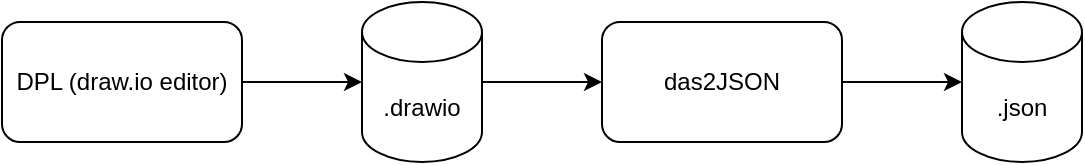 <mxfile version="24.2.5" type="device" pages="13">
  <diagram name="1. Convert diagram to JSON" id="NY5vYRHHy_uk7nUXD4dG">
    <mxGraphModel dx="1100" dy="710" grid="1" gridSize="10" guides="1" tooltips="1" connect="1" arrows="1" fold="1" page="1" pageScale="1" pageWidth="850" pageHeight="1100" math="0" shadow="0">
      <root>
        <mxCell id="0" />
        <mxCell id="1" parent="0" />
        <mxCell id="-ETOoVRn2a0Skz829GHp-8" style="edgeStyle=orthogonalEdgeStyle;rounded=0;orthogonalLoop=1;jettySize=auto;html=1;entryX=0;entryY=0.5;entryDx=0;entryDy=0;" parent="1" source="-ETOoVRn2a0Skz829GHp-1" target="-ETOoVRn2a0Skz829GHp-6" edge="1">
          <mxGeometry relative="1" as="geometry" />
        </mxCell>
        <mxCell id="-ETOoVRn2a0Skz829GHp-1" value=".drawio" style="shape=cylinder3;whiteSpace=wrap;html=1;boundedLbl=1;backgroundOutline=1;size=15;" parent="1" vertex="1">
          <mxGeometry x="220" y="200" width="60" height="80" as="geometry" />
        </mxCell>
        <mxCell id="-ETOoVRn2a0Skz829GHp-2" value="DPL (draw.io editor)" style="rounded=1;whiteSpace=wrap;html=1;" parent="1" vertex="1">
          <mxGeometry x="40" y="210" width="120" height="60" as="geometry" />
        </mxCell>
        <mxCell id="-ETOoVRn2a0Skz829GHp-3" style="edgeStyle=orthogonalEdgeStyle;rounded=0;orthogonalLoop=1;jettySize=auto;html=1;entryX=0;entryY=0.5;entryDx=0;entryDy=0;entryPerimeter=0;" parent="1" source="-ETOoVRn2a0Skz829GHp-2" target="-ETOoVRn2a0Skz829GHp-1" edge="1">
          <mxGeometry relative="1" as="geometry" />
        </mxCell>
        <mxCell id="-ETOoVRn2a0Skz829GHp-5" value=".json" style="shape=cylinder3;whiteSpace=wrap;html=1;boundedLbl=1;backgroundOutline=1;size=15;" parent="1" vertex="1">
          <mxGeometry x="520" y="200" width="60" height="80" as="geometry" />
        </mxCell>
        <mxCell id="-ETOoVRn2a0Skz829GHp-6" value="das2JSON" style="rounded=1;whiteSpace=wrap;html=1;" parent="1" vertex="1">
          <mxGeometry x="340" y="210" width="120" height="60" as="geometry" />
        </mxCell>
        <mxCell id="-ETOoVRn2a0Skz829GHp-7" style="edgeStyle=orthogonalEdgeStyle;rounded=0;orthogonalLoop=1;jettySize=auto;html=1;entryX=0;entryY=0.5;entryDx=0;entryDy=0;entryPerimeter=0;" parent="1" source="-ETOoVRn2a0Skz829GHp-6" target="-ETOoVRn2a0Skz829GHp-5" edge="1">
          <mxGeometry relative="1" as="geometry" />
        </mxCell>
      </root>
    </mxGraphModel>
  </diagram>
  <diagram id="eRqYm6ofQ_60UYpiAKEL" name="2. loader">
    <mxGraphModel dx="1100" dy="710" grid="1" gridSize="10" guides="1" tooltips="1" connect="1" arrows="1" fold="1" page="1" pageScale="1" pageWidth="850" pageHeight="1100" math="0" shadow="0">
      <root>
        <mxCell id="0" />
        <mxCell id="1" parent="0" />
        <mxCell id="MzxIK3cKPJ3QhuDx2cjz-1" style="edgeStyle=orthogonalEdgeStyle;rounded=0;orthogonalLoop=1;jettySize=auto;html=1;entryX=0;entryY=0.5;entryDx=0;entryDy=0;" parent="1" source="MzxIK3cKPJ3QhuDx2cjz-2" target="MzxIK3cKPJ3QhuDx2cjz-6" edge="1">
          <mxGeometry relative="1" as="geometry" />
        </mxCell>
        <mxCell id="MzxIK3cKPJ3QhuDx2cjz-2" value=".json" style="shape=cylinder3;whiteSpace=wrap;html=1;boundedLbl=1;backgroundOutline=1;size=15;" parent="1" vertex="1">
          <mxGeometry x="220" y="200" width="60" height="80" as="geometry" />
        </mxCell>
        <mxCell id="MzxIK3cKPJ3QhuDx2cjz-5" value="dictionary of templates" style="shape=cylinder3;whiteSpace=wrap;html=1;boundedLbl=1;backgroundOutline=1;size=15;fillColor=#fff2cc;strokeColor=#d6b656;shadow=0;" parent="1" vertex="1">
          <mxGeometry x="520" y="200" width="60" height="80" as="geometry" />
        </mxCell>
        <mxCell id="MzxIK3cKPJ3QhuDx2cjz-6" value="loader" style="rounded=1;whiteSpace=wrap;html=1;" parent="1" vertex="1">
          <mxGeometry x="340" y="210" width="120" height="60" as="geometry" />
        </mxCell>
        <mxCell id="MzxIK3cKPJ3QhuDx2cjz-7" style="edgeStyle=orthogonalEdgeStyle;rounded=0;orthogonalLoop=1;jettySize=auto;html=1;entryX=0;entryY=0.5;entryDx=0;entryDy=0;entryPerimeter=0;" parent="1" source="MzxIK3cKPJ3QhuDx2cjz-6" target="MzxIK3cKPJ3QhuDx2cjz-5" edge="1">
          <mxGeometry relative="1" as="geometry" />
        </mxCell>
      </root>
    </mxGraphModel>
  </diagram>
  <diagram id="aQUx9tk-qyS10ff6FB7b" name="3. instantiate">
    <mxGraphModel dx="1100" dy="710" grid="1" gridSize="1" guides="1" tooltips="1" connect="1" arrows="1" fold="1" page="1" pageScale="1" pageWidth="850" pageHeight="1100" math="0" shadow="0">
      <root>
        <mxCell id="0" />
        <mxCell id="1" parent="0" />
        <mxCell id="5tUV26yEdHO98M0B-vXa-6" value="Instantiator" style="rounded=1;whiteSpace=wrap;html=1;" parent="1" vertex="1">
          <mxGeometry x="181" y="150" width="120" height="60" as="geometry" />
        </mxCell>
        <mxCell id="zvsK5lwy2zQuJ34e8Zl8-63" style="edgeStyle=orthogonalEdgeStyle;curved=0;rounded=1;orthogonalLoop=1;jettySize=auto;html=1;entryX=0;entryY=0.5;entryDx=0;entryDy=0;strokeColor=default;align=center;verticalAlign=middle;fontFamily=Helvetica;fontSize=11;fontColor=default;labelBackgroundColor=default;endArrow=classic;" parent="1" source="5tUV26yEdHO98M0B-vXa-6" target="SJSniKzIBQDbGmcpSK9_-1" edge="1">
          <mxGeometry relative="1" as="geometry">
            <mxPoint x="359.1" y="179.978" as="targetPoint" />
          </mxGeometry>
        </mxCell>
        <mxCell id="zUV3xOq_UNgCQQx3mUhL-2" style="edgeStyle=orthogonalEdgeStyle;curved=0;rounded=1;orthogonalLoop=1;jettySize=auto;html=1;entryX=0.5;entryY=0;entryDx=0;entryDy=0;strokeColor=default;align=center;verticalAlign=middle;fontFamily=Helvetica;fontSize=11;fontColor=default;labelBackgroundColor=default;endArrow=classic;" parent="1" source="zUV3xOq_UNgCQQx3mUhL-1" target="5tUV26yEdHO98M0B-vXa-6" edge="1">
          <mxGeometry relative="1" as="geometry" />
        </mxCell>
        <mxCell id="zUV3xOq_UNgCQQx3mUhL-1" value="dictionary of templates" style="shape=cylinder3;whiteSpace=wrap;html=1;boundedLbl=1;backgroundOutline=1;size=15;fillColor=#fff2cc;strokeColor=#d6b656;" parent="1" vertex="1">
          <mxGeometry x="211" y="18" width="60" height="80" as="geometry" />
        </mxCell>
        <mxCell id="zUV3xOq_UNgCQQx3mUhL-4" style="edgeStyle=orthogonalEdgeStyle;curved=0;rounded=1;orthogonalLoop=1;jettySize=auto;html=1;entryX=0;entryY=0.5;entryDx=0;entryDy=0;strokeColor=default;align=center;verticalAlign=middle;fontFamily=Helvetica;fontSize=11;fontColor=default;labelBackgroundColor=default;endArrow=classic;" parent="1" source="zUV3xOq_UNgCQQx3mUhL-3" target="5tUV26yEdHO98M0B-vXa-6" edge="1">
          <mxGeometry relative="1" as="geometry" />
        </mxCell>
        <mxCell id="zUV3xOq_UNgCQQx3mUhL-3" value="name of top-level diagram" style="rounded=1;whiteSpace=wrap;html=1;fontFamily=Helvetica;fontSize=11;fontColor=default;labelBackgroundColor=default;strokeColor=none;" parent="1" vertex="1">
          <mxGeometry x="4" y="150" width="120" height="60" as="geometry" />
        </mxCell>
        <mxCell id="SJSniKzIBQDbGmcpSK9_-1" value="Instantiated Components" style="rounded=1;whiteSpace=wrap;html=1;fillColor=#f8cecc;strokeColor=#b85450;gradientColor=#ea6b66;" vertex="1" parent="1">
          <mxGeometry x="352" y="150" width="120" height="60" as="geometry" />
        </mxCell>
      </root>
    </mxGraphModel>
  </diagram>
  <diagram name="Copy of 3. instantiate" id="Qt1BRTj9xYFRdyYYEgwq">
    <mxGraphModel dx="1100" dy="710" grid="1" gridSize="1" guides="1" tooltips="1" connect="1" arrows="1" fold="1" page="1" pageScale="1" pageWidth="850" pageHeight="1100" math="0" shadow="0">
      <root>
        <mxCell id="V-GWvMfIUCUpcHsdrW-G-0" />
        <mxCell id="V-GWvMfIUCUpcHsdrW-G-1" parent="V-GWvMfIUCUpcHsdrW-G-0" />
        <mxCell id="V-GWvMfIUCUpcHsdrW-G-2" value="Instantiator" style="rounded=1;whiteSpace=wrap;html=1;" vertex="1" parent="V-GWvMfIUCUpcHsdrW-G-1">
          <mxGeometry x="181" y="150" width="120" height="60" as="geometry" />
        </mxCell>
        <mxCell id="V-GWvMfIUCUpcHsdrW-G-3" value="Instantiated Components" style="rounded=1;whiteSpace=wrap;html=1;fontFamily=Helvetica;fontSize=11;fontColor=default;labelBackgroundColor=default;verticalAlign=top;container=1;" vertex="1" parent="V-GWvMfIUCUpcHsdrW-G-1">
          <mxGeometry x="361" y="40" width="380" height="280" as="geometry" />
        </mxCell>
        <mxCell id="V-GWvMfIUCUpcHsdrW-G-4" value="" style="rounded=1;whiteSpace=wrap;html=1;fontFamily=Helvetica;fontSize=11;fontColor=#333333;labelBackgroundColor=default;dashed=1;dashPattern=1 4;fillColor=#f5f5f5;strokeColor=#666666;opacity=40;" vertex="1" parent="V-GWvMfIUCUpcHsdrW-G-3">
          <mxGeometry x="200.556" y="107.692" width="168.889" height="161.538" as="geometry" />
        </mxCell>
        <mxCell id="V-GWvMfIUCUpcHsdrW-G-5" value="" style="rounded=1;whiteSpace=wrap;html=1;fontFamily=Helvetica;fontSize=11;fontColor=#333333;labelBackgroundColor=default;dashed=1;dashPattern=1 4;fillColor=#f5f5f5;strokeColor=#666666;opacity=30;" vertex="1" parent="V-GWvMfIUCUpcHsdrW-G-3">
          <mxGeometry y="43.077" width="380.0" height="236.923" as="geometry" />
        </mxCell>
        <mxCell id="V-GWvMfIUCUpcHsdrW-G-6" value="" style="rounded=1;whiteSpace=wrap;html=1;fontFamily=Helvetica;fontSize=11;fontColor=#333333;labelBackgroundColor=default;dashed=1;dashPattern=1 4;fillColor=#f5f5f5;strokeColor=#666666;opacity=40;" vertex="1" parent="V-GWvMfIUCUpcHsdrW-G-3">
          <mxGeometry x="10.556" y="107.692" width="168.889" height="161.538" as="geometry" />
        </mxCell>
        <mxCell id="V-GWvMfIUCUpcHsdrW-G-7" value="" style="rounded=1;whiteSpace=wrap;html=1;fontFamily=Helvetica;fontSize=11;fontColor=#333333;labelBackgroundColor=default;dashed=1;dashPattern=1 4;fillColor=#f5f5f5;strokeColor=#666666;opacity=60;" vertex="1" parent="V-GWvMfIUCUpcHsdrW-G-3">
          <mxGeometry x="211.111" y="172.308" width="147.778" height="86.154" as="geometry" />
        </mxCell>
        <mxCell id="V-GWvMfIUCUpcHsdrW-G-8" value="" style="rounded=1;whiteSpace=wrap;html=1;fontFamily=Helvetica;fontSize=11;fontColor=#333333;labelBackgroundColor=default;dashed=1;dashPattern=1 4;opacity=60;fillColor=#f5f5f5;strokeColor=#666666;" vertex="1" parent="V-GWvMfIUCUpcHsdrW-G-3">
          <mxGeometry x="21.111" y="172.308" width="147.778" height="86.154" as="geometry" />
        </mxCell>
        <mxCell id="V-GWvMfIUCUpcHsdrW-G-9" style="edgeStyle=orthogonalEdgeStyle;rounded=1;orthogonalLoop=1;jettySize=auto;html=1;exitX=0.25;exitY=1;exitDx=0;exitDy=0;entryX=0.5;entryY=0;entryDx=0;entryDy=0;curved=0;opacity=30;fillColor=#d5e8d4;strokeColor=#82b366;" edge="1" parent="V-GWvMfIUCUpcHsdrW-G-3" source="V-GWvMfIUCUpcHsdrW-G-11" target="V-GWvMfIUCUpcHsdrW-G-13">
          <mxGeometry relative="1" as="geometry" />
        </mxCell>
        <mxCell id="V-GWvMfIUCUpcHsdrW-G-10" style="edgeStyle=orthogonalEdgeStyle;rounded=1;orthogonalLoop=1;jettySize=auto;html=1;exitX=0.5;exitY=0;exitDx=0;exitDy=0;entryX=0.75;entryY=1;entryDx=0;entryDy=0;curved=0;opacity=30;fillColor=#d5e8d4;strokeColor=#82b366;" edge="1" parent="V-GWvMfIUCUpcHsdrW-G-3" source="V-GWvMfIUCUpcHsdrW-G-15" target="V-GWvMfIUCUpcHsdrW-G-11">
          <mxGeometry relative="1" as="geometry" />
        </mxCell>
        <mxCell id="V-GWvMfIUCUpcHsdrW-G-11" value="" style="rounded=1;whiteSpace=wrap;html=1;fillColor=#0050ef;fontColor=#ffffff;strokeColor=#001DBC;opacity=30;" vertex="1" parent="V-GWvMfIUCUpcHsdrW-G-3">
          <mxGeometry x="168.889" y="32.308" width="42.222" height="21.538" as="geometry" />
        </mxCell>
        <mxCell id="V-GWvMfIUCUpcHsdrW-G-12" style="edgeStyle=orthogonalEdgeStyle;curved=0;rounded=1;orthogonalLoop=1;jettySize=auto;html=1;exitX=0.25;exitY=1;exitDx=0;exitDy=0;entryX=0.326;entryY=-0.01;entryDx=0;entryDy=0;strokeColor=#82b366;align=center;verticalAlign=middle;fontFamily=Helvetica;fontSize=11;fontColor=default;labelBackgroundColor=default;endArrow=classic;entryPerimeter=0;opacity=30;fillColor=#d5e8d4;" edge="1" parent="V-GWvMfIUCUpcHsdrW-G-3" source="V-GWvMfIUCUpcHsdrW-G-13" target="V-GWvMfIUCUpcHsdrW-G-18">
          <mxGeometry relative="1" as="geometry">
            <Array as="points">
              <mxPoint x="127" y="137" />
              <mxPoint x="88" y="137" />
            </Array>
          </mxGeometry>
        </mxCell>
        <mxCell id="V-GWvMfIUCUpcHsdrW-G-13" value="" style="rounded=1;whiteSpace=wrap;html=1;fillColor=#0050ef;fontColor=#ffffff;strokeColor=#001DBC;opacity=30;" vertex="1" parent="V-GWvMfIUCUpcHsdrW-G-3">
          <mxGeometry x="116.111" y="96.923" width="42.222" height="21.538" as="geometry" />
        </mxCell>
        <mxCell id="V-GWvMfIUCUpcHsdrW-G-14" style="edgeStyle=orthogonalEdgeStyle;curved=0;rounded=1;orthogonalLoop=1;jettySize=auto;html=1;exitX=0.25;exitY=1;exitDx=0;exitDy=0;entryX=0.25;entryY=0;entryDx=0;entryDy=0;strokeColor=#82b366;align=center;verticalAlign=middle;fontFamily=Helvetica;fontSize=11;fontColor=default;labelBackgroundColor=default;endArrow=classic;fillColor=#d5e8d4;opacity=30;" edge="1" parent="V-GWvMfIUCUpcHsdrW-G-3" source="V-GWvMfIUCUpcHsdrW-G-15" target="V-GWvMfIUCUpcHsdrW-G-24">
          <mxGeometry relative="1" as="geometry">
            <Array as="points">
              <mxPoint x="232" y="144" />
              <mxPoint x="274" y="144" />
            </Array>
          </mxGeometry>
        </mxCell>
        <mxCell id="V-GWvMfIUCUpcHsdrW-G-15" value="" style="rounded=1;whiteSpace=wrap;html=1;fillColor=#0050ef;fontColor=#ffffff;strokeColor=#001DBC;opacity=30;" vertex="1" parent="V-GWvMfIUCUpcHsdrW-G-3">
          <mxGeometry x="221.667" y="96.923" width="42.222" height="21.538" as="geometry" />
        </mxCell>
        <mxCell id="V-GWvMfIUCUpcHsdrW-G-16" style="edgeStyle=orthogonalEdgeStyle;rounded=1;orthogonalLoop=1;jettySize=auto;html=1;exitX=0.25;exitY=1;exitDx=0;exitDy=0;entryX=0.5;entryY=0;entryDx=0;entryDy=0;curved=0;opacity=30;fillColor=#d5e8d4;strokeColor=#82b366;" edge="1" parent="V-GWvMfIUCUpcHsdrW-G-3" source="V-GWvMfIUCUpcHsdrW-G-18" target="V-GWvMfIUCUpcHsdrW-G-19">
          <mxGeometry relative="1" as="geometry" />
        </mxCell>
        <mxCell id="V-GWvMfIUCUpcHsdrW-G-17" style="edgeStyle=orthogonalEdgeStyle;curved=0;rounded=1;orthogonalLoop=1;jettySize=auto;html=1;exitX=0.75;exitY=0;exitDx=0;exitDy=0;entryX=0.75;entryY=1;entryDx=0;entryDy=0;strokeColor=#82b366;align=center;verticalAlign=middle;fontFamily=Helvetica;fontSize=11;fontColor=default;labelBackgroundColor=default;endArrow=classic;opacity=30;fillColor=#d5e8d4;" edge="1" parent="V-GWvMfIUCUpcHsdrW-G-3" source="V-GWvMfIUCUpcHsdrW-G-18" target="V-GWvMfIUCUpcHsdrW-G-13">
          <mxGeometry relative="1" as="geometry">
            <Array as="points">
              <mxPoint x="106" y="142" />
              <mxPoint x="148" y="142" />
            </Array>
          </mxGeometry>
        </mxCell>
        <mxCell id="V-GWvMfIUCUpcHsdrW-G-18" value="" style="rounded=1;whiteSpace=wrap;html=1;fillColor=#0050ef;fontColor=#ffffff;strokeColor=#001DBC;opacity=30;" vertex="1" parent="V-GWvMfIUCUpcHsdrW-G-3">
          <mxGeometry x="73.889" y="161.538" width="42.222" height="21.538" as="geometry" />
        </mxCell>
        <mxCell id="V-GWvMfIUCUpcHsdrW-G-19" value="" style="rounded=1;whiteSpace=wrap;html=1;fillColor=#0050ef;fontColor=#ffffff;strokeColor=#001DBC;opacity=30;" vertex="1" parent="V-GWvMfIUCUpcHsdrW-G-3">
          <mxGeometry x="31.667" y="226.154" width="42.222" height="21.538" as="geometry" />
        </mxCell>
        <mxCell id="V-GWvMfIUCUpcHsdrW-G-20" style="edgeStyle=orthogonalEdgeStyle;curved=0;rounded=1;orthogonalLoop=1;jettySize=auto;html=1;exitX=0.5;exitY=0;exitDx=0;exitDy=0;entryX=0.75;entryY=1;entryDx=0;entryDy=0;strokeColor=#82b366;align=center;verticalAlign=middle;fontFamily=Helvetica;fontSize=11;fontColor=default;labelBackgroundColor=default;endArrow=classic;opacity=30;fillColor=#d5e8d4;" edge="1" parent="V-GWvMfIUCUpcHsdrW-G-3" source="V-GWvMfIUCUpcHsdrW-G-21" target="V-GWvMfIUCUpcHsdrW-G-18">
          <mxGeometry relative="1" as="geometry" />
        </mxCell>
        <mxCell id="V-GWvMfIUCUpcHsdrW-G-21" value="" style="rounded=1;whiteSpace=wrap;html=1;fillColor=#0050ef;fontColor=#ffffff;strokeColor=#001DBC;opacity=30;" vertex="1" parent="V-GWvMfIUCUpcHsdrW-G-3">
          <mxGeometry x="116.111" y="226.154" width="42.222" height="21.538" as="geometry" />
        </mxCell>
        <mxCell id="V-GWvMfIUCUpcHsdrW-G-22" style="edgeStyle=orthogonalEdgeStyle;rounded=1;orthogonalLoop=1;jettySize=auto;html=1;exitX=0.25;exitY=1;exitDx=0;exitDy=0;entryX=0.5;entryY=0;entryDx=0;entryDy=0;curved=0;opacity=30;fillColor=#d5e8d4;strokeColor=#82b366;" edge="1" parent="V-GWvMfIUCUpcHsdrW-G-3" source="V-GWvMfIUCUpcHsdrW-G-24" target="V-GWvMfIUCUpcHsdrW-G-25">
          <mxGeometry relative="1" as="geometry" />
        </mxCell>
        <mxCell id="V-GWvMfIUCUpcHsdrW-G-23" style="edgeStyle=orthogonalEdgeStyle;curved=0;rounded=1;orthogonalLoop=1;jettySize=auto;html=1;exitX=0.75;exitY=0;exitDx=0;exitDy=0;entryX=0.75;entryY=1;entryDx=0;entryDy=0;strokeColor=#82b366;align=center;verticalAlign=middle;fontFamily=Helvetica;fontSize=11;fontColor=default;labelBackgroundColor=default;endArrow=classic;fillColor=#d5e8d4;opacity=30;" edge="1" parent="V-GWvMfIUCUpcHsdrW-G-3" source="V-GWvMfIUCUpcHsdrW-G-24" target="V-GWvMfIUCUpcHsdrW-G-15">
          <mxGeometry relative="1" as="geometry">
            <Array as="points">
              <mxPoint x="296" y="139" />
              <mxPoint x="253" y="139" />
            </Array>
          </mxGeometry>
        </mxCell>
        <mxCell id="V-GWvMfIUCUpcHsdrW-G-24" value="" style="rounded=1;whiteSpace=wrap;html=1;fillColor=#0050ef;fontColor=#ffffff;strokeColor=#001DBC;opacity=30;" vertex="1" parent="V-GWvMfIUCUpcHsdrW-G-3">
          <mxGeometry x="263.889" y="161.538" width="42.222" height="21.538" as="geometry" />
        </mxCell>
        <mxCell id="V-GWvMfIUCUpcHsdrW-G-25" value="" style="rounded=1;whiteSpace=wrap;html=1;fillColor=#0050ef;fontColor=#ffffff;strokeColor=#001DBC;opacity=30;" vertex="1" parent="V-GWvMfIUCUpcHsdrW-G-3">
          <mxGeometry x="221.667" y="226.154" width="42.222" height="21.538" as="geometry" />
        </mxCell>
        <mxCell id="V-GWvMfIUCUpcHsdrW-G-26" style="edgeStyle=orthogonalEdgeStyle;curved=0;rounded=1;orthogonalLoop=1;jettySize=auto;html=1;exitX=0.5;exitY=0;exitDx=0;exitDy=0;entryX=0.75;entryY=1;entryDx=0;entryDy=0;strokeColor=#82b366;align=center;verticalAlign=middle;fontFamily=Helvetica;fontSize=11;fontColor=default;labelBackgroundColor=default;endArrow=classic;fillColor=#d5e8d4;opacity=30;" edge="1" parent="V-GWvMfIUCUpcHsdrW-G-3" source="V-GWvMfIUCUpcHsdrW-G-27" target="V-GWvMfIUCUpcHsdrW-G-24">
          <mxGeometry relative="1" as="geometry" />
        </mxCell>
        <mxCell id="V-GWvMfIUCUpcHsdrW-G-27" value="" style="rounded=1;whiteSpace=wrap;html=1;fillColor=#0050ef;fontColor=#ffffff;strokeColor=#001DBC;opacity=30;" vertex="1" parent="V-GWvMfIUCUpcHsdrW-G-3">
          <mxGeometry x="306.111" y="226.154" width="42.222" height="21.538" as="geometry" />
        </mxCell>
        <mxCell id="V-GWvMfIUCUpcHsdrW-G-28" value="" style="rounded=1;whiteSpace=wrap;html=1;fontFamily=Helvetica;fontSize=11;labelBackgroundColor=default;opacity=30;arcSize=0;fillColor=#fff2cc;strokeColor=#d6b656;" vertex="1" parent="V-GWvMfIUCUpcHsdrW-G-3">
          <mxGeometry x="27.0" y="231.92" width="10" height="10" as="geometry" />
        </mxCell>
        <mxCell id="V-GWvMfIUCUpcHsdrW-G-29" value="" style="rounded=1;whiteSpace=wrap;html=1;fontFamily=Helvetica;fontSize=11;labelBackgroundColor=default;opacity=30;arcSize=0;fillColor=#fff2cc;strokeColor=#d6b656;" vertex="1" parent="V-GWvMfIUCUpcHsdrW-G-3">
          <mxGeometry x="37.0" y="231.92" width="10" height="10" as="geometry" />
        </mxCell>
        <mxCell id="V-GWvMfIUCUpcHsdrW-G-30" value="" style="rounded=1;whiteSpace=wrap;html=1;fontFamily=Helvetica;fontSize=11;labelBackgroundColor=default;opacity=30;arcSize=0;fillColor=#fff2cc;strokeColor=#d6b656;" vertex="1" parent="V-GWvMfIUCUpcHsdrW-G-3">
          <mxGeometry x="110" y="231.92" width="10" height="10" as="geometry" />
        </mxCell>
        <mxCell id="V-GWvMfIUCUpcHsdrW-G-31" style="edgeStyle=orthogonalEdgeStyle;curved=0;rounded=1;orthogonalLoop=1;jettySize=auto;html=1;exitX=1;exitY=0.5;exitDx=0;exitDy=0;strokeColor=#82b366;align=center;verticalAlign=middle;fontFamily=Helvetica;fontSize=11;fontColor=default;labelBackgroundColor=default;endArrow=classic;entryX=0;entryY=0.5;entryDx=0;entryDy=0;opacity=30;fillColor=#d5e8d4;" edge="1" parent="V-GWvMfIUCUpcHsdrW-G-3" source="V-GWvMfIUCUpcHsdrW-G-32" target="V-GWvMfIUCUpcHsdrW-G-30">
          <mxGeometry relative="1" as="geometry" />
        </mxCell>
        <mxCell id="V-GWvMfIUCUpcHsdrW-G-32" value="" style="rounded=1;whiteSpace=wrap;html=1;fontFamily=Helvetica;fontSize=11;labelBackgroundColor=default;fillColor=#ffe6cc;strokeColor=#d79b00;opacity=50;arcSize=0;" vertex="1" parent="V-GWvMfIUCUpcHsdrW-G-3">
          <mxGeometry x="68.0" y="231.92" width="10" height="10" as="geometry" />
        </mxCell>
        <mxCell id="V-GWvMfIUCUpcHsdrW-G-33" value="" style="rounded=1;whiteSpace=wrap;html=1;fontFamily=Helvetica;fontSize=11;labelBackgroundColor=default;fillColor=#ffe6cc;strokeColor=#d79b00;opacity=50;arcSize=0;" vertex="1" parent="V-GWvMfIUCUpcHsdrW-G-3">
          <mxGeometry x="143" y="231.92" width="10" height="10" as="geometry" />
        </mxCell>
        <mxCell id="V-GWvMfIUCUpcHsdrW-G-34" value="" style="rounded=1;whiteSpace=wrap;html=1;fontFamily=Helvetica;fontSize=11;labelBackgroundColor=default;fillColor=#ffe6cc;strokeColor=#d79b00;opacity=50;arcSize=0;" vertex="1" parent="V-GWvMfIUCUpcHsdrW-G-3">
          <mxGeometry x="154" y="231.92" width="10" height="10" as="geometry" />
        </mxCell>
        <mxCell id="V-GWvMfIUCUpcHsdrW-G-35" value="" style="rounded=1;whiteSpace=wrap;html=1;fontFamily=Helvetica;fontSize=11;labelBackgroundColor=default;fillColor=#ffe6cc;strokeColor=#d79b00;opacity=50;arcSize=0;" vertex="1" parent="V-GWvMfIUCUpcHsdrW-G-3">
          <mxGeometry x="110" y="167.31" width="10" height="10" as="geometry" />
        </mxCell>
        <mxCell id="V-GWvMfIUCUpcHsdrW-G-36" value="" style="rounded=1;whiteSpace=wrap;html=1;fontFamily=Helvetica;fontSize=11;labelBackgroundColor=default;fillColor=#ffe6cc;strokeColor=#d79b00;opacity=50;arcSize=0;" vertex="1" parent="V-GWvMfIUCUpcHsdrW-G-3">
          <mxGeometry x="152" y="102.69" width="10" height="10" as="geometry" />
        </mxCell>
        <mxCell id="V-GWvMfIUCUpcHsdrW-G-37" value="" style="rounded=1;whiteSpace=wrap;html=1;fontFamily=Helvetica;fontSize=11;labelBackgroundColor=default;fillColor=#ffe6cc;strokeColor=#d79b00;opacity=50;arcSize=0;" vertex="1" parent="V-GWvMfIUCUpcHsdrW-G-3">
          <mxGeometry x="258" y="102.0" width="10" height="10" as="geometry" />
        </mxCell>
        <mxCell id="V-GWvMfIUCUpcHsdrW-G-38" value="" style="rounded=1;whiteSpace=wrap;html=1;fontFamily=Helvetica;fontSize=11;labelBackgroundColor=default;fillColor=#ffe6cc;strokeColor=#d79b00;opacity=50;arcSize=0;" vertex="1" parent="V-GWvMfIUCUpcHsdrW-G-3">
          <mxGeometry x="300" y="167.31" width="10" height="10" as="geometry" />
        </mxCell>
        <mxCell id="V-GWvMfIUCUpcHsdrW-G-39" value="" style="rounded=1;whiteSpace=wrap;html=1;fontFamily=Helvetica;fontSize=11;labelBackgroundColor=default;fillColor=#ffe6cc;strokeColor=#d79b00;opacity=50;arcSize=0;" vertex="1" parent="V-GWvMfIUCUpcHsdrW-G-3">
          <mxGeometry x="259" y="232.0" width="10" height="10" as="geometry" />
        </mxCell>
        <mxCell id="V-GWvMfIUCUpcHsdrW-G-40" value="" style="rounded=1;whiteSpace=wrap;html=1;fontFamily=Helvetica;fontSize=11;labelBackgroundColor=default;fillColor=#ffe6cc;strokeColor=#d79b00;opacity=50;arcSize=0;" vertex="1" parent="V-GWvMfIUCUpcHsdrW-G-3">
          <mxGeometry x="343" y="232.0" width="10" height="10" as="geometry" />
        </mxCell>
        <mxCell id="V-GWvMfIUCUpcHsdrW-G-41" value="" style="rounded=1;whiteSpace=wrap;html=1;fontFamily=Helvetica;fontSize=11;labelBackgroundColor=default;fillColor=#ffe6cc;strokeColor=#d79b00;opacity=50;arcSize=0;" vertex="1" parent="V-GWvMfIUCUpcHsdrW-G-3">
          <mxGeometry x="206" y="38.08" width="10" height="10" as="geometry" />
        </mxCell>
        <mxCell id="V-GWvMfIUCUpcHsdrW-G-42" value="" style="rounded=1;whiteSpace=wrap;html=1;fontFamily=Helvetica;fontSize=11;labelBackgroundColor=default;opacity=30;arcSize=0;fillColor=#fff2cc;strokeColor=#d6b656;" vertex="1" parent="V-GWvMfIUCUpcHsdrW-G-3">
          <mxGeometry x="69" y="168.0" width="10" height="10" as="geometry" />
        </mxCell>
        <mxCell id="V-GWvMfIUCUpcHsdrW-G-43" value="" style="rounded=1;whiteSpace=wrap;html=1;fontFamily=Helvetica;fontSize=11;labelBackgroundColor=default;opacity=30;arcSize=0;fillColor=#fff2cc;strokeColor=#d6b656;" vertex="1" parent="V-GWvMfIUCUpcHsdrW-G-3">
          <mxGeometry x="111" y="102.69" width="10" height="10" as="geometry" />
        </mxCell>
        <mxCell id="V-GWvMfIUCUpcHsdrW-G-44" value="" style="rounded=1;whiteSpace=wrap;html=1;fontFamily=Helvetica;fontSize=11;labelBackgroundColor=default;opacity=30;arcSize=0;fillColor=#fff2cc;strokeColor=#d6b656;" vertex="1" parent="V-GWvMfIUCUpcHsdrW-G-3">
          <mxGeometry x="164" y="38.08" width="10" height="10" as="geometry" />
        </mxCell>
        <mxCell id="V-GWvMfIUCUpcHsdrW-G-45" value="" style="rounded=1;whiteSpace=wrap;html=1;fontFamily=Helvetica;fontSize=11;labelBackgroundColor=default;opacity=30;arcSize=0;fillColor=#fff2cc;strokeColor=#d6b656;" vertex="1" parent="V-GWvMfIUCUpcHsdrW-G-3">
          <mxGeometry x="216" y="102.69" width="10" height="10" as="geometry" />
        </mxCell>
        <mxCell id="V-GWvMfIUCUpcHsdrW-G-46" value="" style="rounded=1;whiteSpace=wrap;html=1;fontFamily=Helvetica;fontSize=11;labelBackgroundColor=default;opacity=30;arcSize=0;fillColor=#fff2cc;strokeColor=#d6b656;" vertex="1" parent="V-GWvMfIUCUpcHsdrW-G-3">
          <mxGeometry x="259" y="167.31" width="10" height="10" as="geometry" />
        </mxCell>
        <mxCell id="V-GWvMfIUCUpcHsdrW-G-47" value="" style="rounded=1;whiteSpace=wrap;html=1;fontFamily=Helvetica;fontSize=11;labelBackgroundColor=default;opacity=30;arcSize=0;fillColor=#fff2cc;strokeColor=#d6b656;" vertex="1" parent="V-GWvMfIUCUpcHsdrW-G-3">
          <mxGeometry x="216" y="232.0" width="10" height="10" as="geometry" />
        </mxCell>
        <mxCell id="V-GWvMfIUCUpcHsdrW-G-48" value="" style="rounded=1;whiteSpace=wrap;html=1;fontFamily=Helvetica;fontSize=11;labelBackgroundColor=default;opacity=30;arcSize=0;fillColor=#fff2cc;strokeColor=#d6b656;" vertex="1" parent="V-GWvMfIUCUpcHsdrW-G-3">
          <mxGeometry x="301" y="231.92" width="10" height="10" as="geometry" />
        </mxCell>
        <mxCell id="V-GWvMfIUCUpcHsdrW-G-49" style="edgeStyle=orthogonalEdgeStyle;curved=0;rounded=1;orthogonalLoop=1;jettySize=auto;html=1;entryX=-0.005;entryY=0.409;entryDx=0;entryDy=0;entryPerimeter=0;strokeColor=default;align=center;verticalAlign=middle;fontFamily=Helvetica;fontSize=11;fontColor=default;labelBackgroundColor=default;endArrow=classic;" edge="1" parent="V-GWvMfIUCUpcHsdrW-G-1" source="V-GWvMfIUCUpcHsdrW-G-2" target="V-GWvMfIUCUpcHsdrW-G-5">
          <mxGeometry relative="1" as="geometry" />
        </mxCell>
        <mxCell id="V-GWvMfIUCUpcHsdrW-G-50" style="edgeStyle=orthogonalEdgeStyle;curved=0;rounded=1;orthogonalLoop=1;jettySize=auto;html=1;entryX=0.5;entryY=0;entryDx=0;entryDy=0;strokeColor=default;align=center;verticalAlign=middle;fontFamily=Helvetica;fontSize=11;fontColor=default;labelBackgroundColor=default;endArrow=classic;" edge="1" parent="V-GWvMfIUCUpcHsdrW-G-1" source="V-GWvMfIUCUpcHsdrW-G-51" target="V-GWvMfIUCUpcHsdrW-G-2">
          <mxGeometry relative="1" as="geometry" />
        </mxCell>
        <mxCell id="V-GWvMfIUCUpcHsdrW-G-51" value="dictionary of templates" style="shape=cylinder3;whiteSpace=wrap;html=1;boundedLbl=1;backgroundOutline=1;size=15;" vertex="1" parent="V-GWvMfIUCUpcHsdrW-G-1">
          <mxGeometry x="211" y="18" width="60" height="80" as="geometry" />
        </mxCell>
        <mxCell id="V-GWvMfIUCUpcHsdrW-G-52" style="edgeStyle=orthogonalEdgeStyle;curved=0;rounded=1;orthogonalLoop=1;jettySize=auto;html=1;entryX=0;entryY=0.5;entryDx=0;entryDy=0;strokeColor=default;align=center;verticalAlign=middle;fontFamily=Helvetica;fontSize=11;fontColor=default;labelBackgroundColor=default;endArrow=classic;" edge="1" parent="V-GWvMfIUCUpcHsdrW-G-1" source="V-GWvMfIUCUpcHsdrW-G-53" target="V-GWvMfIUCUpcHsdrW-G-2">
          <mxGeometry relative="1" as="geometry" />
        </mxCell>
        <mxCell id="V-GWvMfIUCUpcHsdrW-G-53" value="name of top-level diagram" style="rounded=1;whiteSpace=wrap;html=1;fontFamily=Helvetica;fontSize=11;fontColor=default;labelBackgroundColor=default;strokeColor=none;" vertex="1" parent="V-GWvMfIUCUpcHsdrW-G-1">
          <mxGeometry x="4" y="150" width="120" height="60" as="geometry" />
        </mxCell>
      </root>
    </mxGraphModel>
  </diagram>
  <diagram id="7-Sc1oKeXhR_oLdzuEQ9" name="4 Inject first message(s)">
    <mxGraphModel dx="1100" dy="710" grid="1" gridSize="10" guides="1" tooltips="1" connect="1" arrows="1" fold="1" page="1" pageScale="1" pageWidth="850" pageHeight="1100" math="0" shadow="0">
      <root>
        <mxCell id="0" />
        <mxCell id="1" parent="0" />
        <mxCell id="xL6yS0dhDIcAlWwyXvUo-35" style="edgeStyle=orthogonalEdgeStyle;curved=0;rounded=1;orthogonalLoop=1;jettySize=auto;html=1;strokeColor=default;align=center;verticalAlign=middle;fontFamily=Helvetica;fontSize=11;fontColor=default;labelBackgroundColor=default;endArrow=classic;" parent="1" source="xL6yS0dhDIcAlWwyXvUo-36" edge="1">
          <mxGeometry relative="1" as="geometry">
            <mxPoint x="240" y="180" as="targetPoint" />
          </mxGeometry>
        </mxCell>
        <mxCell id="xL6yS0dhDIcAlWwyXvUo-36" value="code in host language" style="ellipse;shape=cloud;whiteSpace=wrap;html=1;fontFamily=Helvetica;fontSize=11;fontColor=default;labelBackgroundColor=default;" parent="1" vertex="1">
          <mxGeometry x="40" y="140" width="120" height="80" as="geometry" />
        </mxCell>
        <mxCell id="xL6yS0dhDIcAlWwyXvUo-38" value="" style="endArrow=none;html=1;rounded=1;strokeColor=default;align=center;verticalAlign=middle;fontFamily=Helvetica;fontSize=11;fontColor=default;labelBackgroundColor=default;edgeStyle=orthogonalEdgeStyle;curved=0;" parent="1" edge="1">
          <mxGeometry width="50" height="50" relative="1" as="geometry">
            <mxPoint x="480" y="169" as="sourcePoint" />
            <mxPoint x="600" y="169" as="targetPoint" />
          </mxGeometry>
        </mxCell>
        <mxCell id="xL6yS0dhDIcAlWwyXvUo-39" value="" style="endArrow=none;html=1;rounded=1;strokeColor=default;align=center;verticalAlign=middle;fontFamily=Helvetica;fontSize=11;fontColor=default;labelBackgroundColor=default;edgeStyle=orthogonalEdgeStyle;curved=0;" parent="1" edge="1">
          <mxGeometry width="50" height="50" relative="1" as="geometry">
            <mxPoint x="480" y="189" as="sourcePoint" />
            <mxPoint x="600" y="189" as="targetPoint" />
          </mxGeometry>
        </mxCell>
        <mxCell id="xL6yS0dhDIcAlWwyXvUo-40" value="" style="endArrow=none;html=1;strokeWidth=2;rounded=1;strokeColor=default;align=center;verticalAlign=middle;fontFamily=Helvetica;fontSize=11;fontColor=default;labelBackgroundColor=default;edgeStyle=orthogonalEdgeStyle;curved=0;opacity=30;" parent="1" edge="1">
          <mxGeometry width="50" height="50" relative="1" as="geometry">
            <mxPoint x="500" y="189" as="sourcePoint" />
            <mxPoint x="500" y="169" as="targetPoint" />
          </mxGeometry>
        </mxCell>
        <mxCell id="xL6yS0dhDIcAlWwyXvUo-41" value="" style="endArrow=none;html=1;strokeWidth=2;rounded=1;strokeColor=default;align=center;verticalAlign=middle;fontFamily=Helvetica;fontSize=11;fontColor=default;labelBackgroundColor=default;edgeStyle=orthogonalEdgeStyle;curved=0;opacity=30;" parent="1" edge="1">
          <mxGeometry width="50" height="50" relative="1" as="geometry">
            <mxPoint x="520" y="189" as="sourcePoint" />
            <mxPoint x="520" y="169" as="targetPoint" />
          </mxGeometry>
        </mxCell>
        <mxCell id="xL6yS0dhDIcAlWwyXvUo-42" value="" style="endArrow=none;html=1;strokeWidth=2;rounded=1;strokeColor=default;align=center;verticalAlign=middle;fontFamily=Helvetica;fontSize=11;fontColor=default;labelBackgroundColor=default;edgeStyle=orthogonalEdgeStyle;curved=0;opacity=30;" parent="1" edge="1">
          <mxGeometry width="50" height="50" relative="1" as="geometry">
            <mxPoint x="540" y="189" as="sourcePoint" />
            <mxPoint x="540" y="169" as="targetPoint" />
          </mxGeometry>
        </mxCell>
        <mxCell id="xL6yS0dhDIcAlWwyXvUo-43" value="" style="endArrow=none;html=1;strokeWidth=2;rounded=1;strokeColor=default;align=center;verticalAlign=middle;fontFamily=Helvetica;fontSize=11;fontColor=default;labelBackgroundColor=default;edgeStyle=orthogonalEdgeStyle;curved=0;opacity=30;" parent="1" edge="1">
          <mxGeometry width="50" height="50" relative="1" as="geometry">
            <mxPoint x="560" y="189" as="sourcePoint" />
            <mxPoint x="560" y="169" as="targetPoint" />
          </mxGeometry>
        </mxCell>
        <mxCell id="xL6yS0dhDIcAlWwyXvUo-44" value="" style="endArrow=none;html=1;strokeWidth=2;rounded=1;strokeColor=default;align=center;verticalAlign=middle;fontFamily=Helvetica;fontSize=11;fontColor=default;labelBackgroundColor=default;edgeStyle=orthogonalEdgeStyle;curved=0;opacity=30;" parent="1" edge="1">
          <mxGeometry width="50" height="50" relative="1" as="geometry">
            <mxPoint x="580" y="189" as="sourcePoint" />
            <mxPoint x="580" y="169" as="targetPoint" />
          </mxGeometry>
        </mxCell>
        <mxCell id="xL6yS0dhDIcAlWwyXvUo-28" value="" style="endArrow=none;html=1;rounded=1;strokeColor=default;align=center;verticalAlign=middle;fontFamily=Helvetica;fontSize=11;fontColor=default;labelBackgroundColor=default;edgeStyle=orthogonalEdgeStyle;curved=0;" parent="1" edge="1">
          <mxGeometry width="50" height="50" relative="1" as="geometry">
            <mxPoint x="220" y="170" as="sourcePoint" />
            <mxPoint x="340" y="170" as="targetPoint" />
          </mxGeometry>
        </mxCell>
        <mxCell id="xL6yS0dhDIcAlWwyXvUo-29" value="" style="endArrow=none;html=1;rounded=1;strokeColor=default;align=center;verticalAlign=middle;fontFamily=Helvetica;fontSize=11;fontColor=default;labelBackgroundColor=default;edgeStyle=orthogonalEdgeStyle;curved=0;" parent="1" edge="1">
          <mxGeometry width="50" height="50" relative="1" as="geometry">
            <mxPoint x="220" y="190" as="sourcePoint" />
            <mxPoint x="340" y="190" as="targetPoint" />
          </mxGeometry>
        </mxCell>
        <mxCell id="xL6yS0dhDIcAlWwyXvUo-30" value="" style="endArrow=none;html=1;strokeWidth=2;rounded=1;strokeColor=default;align=center;verticalAlign=middle;fontFamily=Helvetica;fontSize=11;fontColor=default;labelBackgroundColor=default;edgeStyle=orthogonalEdgeStyle;curved=0;opacity=30;" parent="1" edge="1">
          <mxGeometry width="50" height="50" relative="1" as="geometry">
            <mxPoint x="240" y="190" as="sourcePoint" />
            <mxPoint x="240" y="170" as="targetPoint" />
          </mxGeometry>
        </mxCell>
        <mxCell id="xL6yS0dhDIcAlWwyXvUo-31" value="" style="endArrow=none;html=1;strokeWidth=2;rounded=1;strokeColor=default;align=center;verticalAlign=middle;fontFamily=Helvetica;fontSize=11;fontColor=default;labelBackgroundColor=default;edgeStyle=orthogonalEdgeStyle;curved=0;opacity=30;" parent="1" edge="1">
          <mxGeometry width="50" height="50" relative="1" as="geometry">
            <mxPoint x="260" y="190" as="sourcePoint" />
            <mxPoint x="260" y="170" as="targetPoint" />
          </mxGeometry>
        </mxCell>
        <mxCell id="xL6yS0dhDIcAlWwyXvUo-32" value="" style="endArrow=none;html=1;strokeWidth=2;rounded=1;strokeColor=default;align=center;verticalAlign=middle;fontFamily=Helvetica;fontSize=11;fontColor=default;labelBackgroundColor=default;edgeStyle=orthogonalEdgeStyle;curved=0;opacity=30;" parent="1" edge="1">
          <mxGeometry width="50" height="50" relative="1" as="geometry">
            <mxPoint x="280" y="190" as="sourcePoint" />
            <mxPoint x="280" y="170" as="targetPoint" />
          </mxGeometry>
        </mxCell>
        <mxCell id="xL6yS0dhDIcAlWwyXvUo-33" value="" style="endArrow=none;html=1;strokeWidth=2;rounded=1;strokeColor=default;align=center;verticalAlign=middle;fontFamily=Helvetica;fontSize=11;fontColor=default;labelBackgroundColor=default;edgeStyle=orthogonalEdgeStyle;curved=0;opacity=30;" parent="1" edge="1">
          <mxGeometry width="50" height="50" relative="1" as="geometry">
            <mxPoint x="300" y="190" as="sourcePoint" />
            <mxPoint x="300" y="170" as="targetPoint" />
          </mxGeometry>
        </mxCell>
        <mxCell id="xL6yS0dhDIcAlWwyXvUo-34" value="" style="endArrow=none;html=1;strokeWidth=2;rounded=1;strokeColor=default;align=center;verticalAlign=middle;fontFamily=Helvetica;fontSize=11;fontColor=default;labelBackgroundColor=default;edgeStyle=orthogonalEdgeStyle;curved=0;opacity=30;" parent="1" edge="1">
          <mxGeometry width="50" height="50" relative="1" as="geometry">
            <mxPoint x="320" y="190" as="sourcePoint" />
            <mxPoint x="320" y="170" as="targetPoint" />
          </mxGeometry>
        </mxCell>
        <mxCell id="xL6yS0dhDIcAlWwyXvUo-37" value="" style="rounded=1;whiteSpace=wrap;html=1;fontFamily=Helvetica;fontSize=11;labelBackgroundColor=default;opacity=80;fillColor=#fff2cc;strokeColor=#d6b656;" parent="1" vertex="1">
          <mxGeometry x="300" y="170" width="20" height="20" as="geometry" />
        </mxCell>
        <mxCell id="Q_1BCzvtCLCTsJWDr0ZI-1" value="Instantiated Components" style="rounded=1;whiteSpace=wrap;html=1;fillColor=#f8cecc;strokeColor=#b85450;gradientColor=#ea6b66;" vertex="1" parent="1">
          <mxGeometry x="350" y="150" width="120" height="60" as="geometry" />
        </mxCell>
      </root>
    </mxGraphModel>
  </diagram>
  <diagram name="Copy of 4 Inject first message(s)" id="O7_cSMdP-sFHpntj4170">
    <mxGraphModel dx="1100" dy="710" grid="1" gridSize="10" guides="1" tooltips="1" connect="1" arrows="1" fold="1" page="1" pageScale="1" pageWidth="850" pageHeight="1100" math="0" shadow="0">
      <root>
        <mxCell id="14YPmoaJ2S49TLMoepAz-0" />
        <mxCell id="14YPmoaJ2S49TLMoepAz-1" parent="14YPmoaJ2S49TLMoepAz-0" />
        <mxCell id="14YPmoaJ2S49TLMoepAz-2" style="edgeStyle=orthogonalEdgeStyle;curved=0;rounded=1;orthogonalLoop=1;jettySize=auto;html=1;strokeColor=default;align=center;verticalAlign=middle;fontFamily=Helvetica;fontSize=11;fontColor=default;labelBackgroundColor=default;endArrow=classic;" edge="1" parent="14YPmoaJ2S49TLMoepAz-1" source="14YPmoaJ2S49TLMoepAz-3">
          <mxGeometry relative="1" as="geometry">
            <mxPoint x="240" y="180" as="targetPoint" />
          </mxGeometry>
        </mxCell>
        <mxCell id="14YPmoaJ2S49TLMoepAz-3" value="code in host language" style="ellipse;shape=cloud;whiteSpace=wrap;html=1;fontFamily=Helvetica;fontSize=11;fontColor=default;labelBackgroundColor=default;" vertex="1" parent="14YPmoaJ2S49TLMoepAz-1">
          <mxGeometry x="40" y="140" width="120" height="80" as="geometry" />
        </mxCell>
        <mxCell id="14YPmoaJ2S49TLMoepAz-4" value="Instantiated Components" style="rounded=1;whiteSpace=wrap;html=1;fontFamily=Helvetica;fontSize=11;fontColor=default;labelBackgroundColor=default;verticalAlign=top;container=1;" vertex="1" parent="14YPmoaJ2S49TLMoepAz-1">
          <mxGeometry x="310" y="40" width="380" height="280" as="geometry" />
        </mxCell>
        <mxCell id="14YPmoaJ2S49TLMoepAz-5" value="" style="rounded=1;whiteSpace=wrap;html=1;fontFamily=Helvetica;fontSize=11;fontColor=#333333;labelBackgroundColor=default;dashed=1;dashPattern=1 4;fillColor=#f5f5f5;strokeColor=#666666;opacity=40;" vertex="1" parent="14YPmoaJ2S49TLMoepAz-4">
          <mxGeometry x="200.556" y="107.692" width="168.889" height="161.538" as="geometry" />
        </mxCell>
        <mxCell id="14YPmoaJ2S49TLMoepAz-6" value="" style="rounded=1;whiteSpace=wrap;html=1;fontFamily=Helvetica;fontSize=11;fontColor=#333333;labelBackgroundColor=default;dashed=1;dashPattern=1 4;fillColor=#f5f5f5;strokeColor=#666666;opacity=30;" vertex="1" parent="14YPmoaJ2S49TLMoepAz-4">
          <mxGeometry y="43.077" width="380.0" height="236.923" as="geometry" />
        </mxCell>
        <mxCell id="14YPmoaJ2S49TLMoepAz-7" value="" style="rounded=1;whiteSpace=wrap;html=1;fontFamily=Helvetica;fontSize=11;fontColor=#333333;labelBackgroundColor=default;dashed=1;dashPattern=1 4;fillColor=#f5f5f5;strokeColor=#666666;opacity=40;" vertex="1" parent="14YPmoaJ2S49TLMoepAz-4">
          <mxGeometry x="10.556" y="107.692" width="168.889" height="161.538" as="geometry" />
        </mxCell>
        <mxCell id="14YPmoaJ2S49TLMoepAz-8" value="" style="rounded=1;whiteSpace=wrap;html=1;fontFamily=Helvetica;fontSize=11;fontColor=#333333;labelBackgroundColor=default;dashed=1;dashPattern=1 4;fillColor=#f5f5f5;strokeColor=#666666;opacity=60;" vertex="1" parent="14YPmoaJ2S49TLMoepAz-4">
          <mxGeometry x="211.111" y="172.308" width="147.778" height="86.154" as="geometry" />
        </mxCell>
        <mxCell id="14YPmoaJ2S49TLMoepAz-9" value="" style="rounded=1;whiteSpace=wrap;html=1;fontFamily=Helvetica;fontSize=11;fontColor=#333333;labelBackgroundColor=default;dashed=1;dashPattern=1 4;opacity=60;fillColor=#f5f5f5;strokeColor=#666666;" vertex="1" parent="14YPmoaJ2S49TLMoepAz-4">
          <mxGeometry x="21.111" y="172.308" width="147.778" height="86.154" as="geometry" />
        </mxCell>
        <mxCell id="14YPmoaJ2S49TLMoepAz-10" style="edgeStyle=orthogonalEdgeStyle;rounded=1;orthogonalLoop=1;jettySize=auto;html=1;exitX=0.25;exitY=1;exitDx=0;exitDy=0;entryX=0.5;entryY=0;entryDx=0;entryDy=0;curved=0;opacity=30;fillColor=#d5e8d4;strokeColor=#82b366;" edge="1" parent="14YPmoaJ2S49TLMoepAz-4" source="14YPmoaJ2S49TLMoepAz-12" target="14YPmoaJ2S49TLMoepAz-14">
          <mxGeometry relative="1" as="geometry" />
        </mxCell>
        <mxCell id="14YPmoaJ2S49TLMoepAz-11" style="edgeStyle=orthogonalEdgeStyle;rounded=1;orthogonalLoop=1;jettySize=auto;html=1;exitX=0.5;exitY=0;exitDx=0;exitDy=0;entryX=0.75;entryY=1;entryDx=0;entryDy=0;curved=0;opacity=30;fillColor=#d5e8d4;strokeColor=#82b366;" edge="1" parent="14YPmoaJ2S49TLMoepAz-4" source="14YPmoaJ2S49TLMoepAz-16" target="14YPmoaJ2S49TLMoepAz-12">
          <mxGeometry relative="1" as="geometry" />
        </mxCell>
        <mxCell id="14YPmoaJ2S49TLMoepAz-12" value="" style="rounded=1;whiteSpace=wrap;html=1;fillColor=#0050ef;fontColor=#ffffff;strokeColor=#001DBC;opacity=30;" vertex="1" parent="14YPmoaJ2S49TLMoepAz-4">
          <mxGeometry x="168.889" y="32.308" width="42.222" height="21.538" as="geometry" />
        </mxCell>
        <mxCell id="14YPmoaJ2S49TLMoepAz-13" style="edgeStyle=orthogonalEdgeStyle;curved=0;rounded=1;orthogonalLoop=1;jettySize=auto;html=1;exitX=0.25;exitY=1;exitDx=0;exitDy=0;entryX=0.326;entryY=-0.01;entryDx=0;entryDy=0;strokeColor=#82b366;align=center;verticalAlign=middle;fontFamily=Helvetica;fontSize=11;fontColor=default;labelBackgroundColor=default;endArrow=classic;entryPerimeter=0;opacity=30;fillColor=#d5e8d4;" edge="1" parent="14YPmoaJ2S49TLMoepAz-4" source="14YPmoaJ2S49TLMoepAz-14" target="14YPmoaJ2S49TLMoepAz-19">
          <mxGeometry relative="1" as="geometry">
            <Array as="points">
              <mxPoint x="127" y="137" />
              <mxPoint x="88" y="137" />
            </Array>
          </mxGeometry>
        </mxCell>
        <mxCell id="14YPmoaJ2S49TLMoepAz-14" value="" style="rounded=1;whiteSpace=wrap;html=1;fillColor=#0050ef;fontColor=#ffffff;strokeColor=#001DBC;opacity=30;" vertex="1" parent="14YPmoaJ2S49TLMoepAz-4">
          <mxGeometry x="116.111" y="96.923" width="42.222" height="21.538" as="geometry" />
        </mxCell>
        <mxCell id="14YPmoaJ2S49TLMoepAz-15" style="edgeStyle=orthogonalEdgeStyle;curved=0;rounded=1;orthogonalLoop=1;jettySize=auto;html=1;exitX=0.25;exitY=1;exitDx=0;exitDy=0;entryX=0.25;entryY=0;entryDx=0;entryDy=0;strokeColor=#82b366;align=center;verticalAlign=middle;fontFamily=Helvetica;fontSize=11;fontColor=default;labelBackgroundColor=default;endArrow=classic;fillColor=#d5e8d4;opacity=30;" edge="1" parent="14YPmoaJ2S49TLMoepAz-4" source="14YPmoaJ2S49TLMoepAz-16" target="14YPmoaJ2S49TLMoepAz-25">
          <mxGeometry relative="1" as="geometry">
            <Array as="points">
              <mxPoint x="232" y="144" />
              <mxPoint x="274" y="144" />
            </Array>
          </mxGeometry>
        </mxCell>
        <mxCell id="14YPmoaJ2S49TLMoepAz-16" value="" style="rounded=1;whiteSpace=wrap;html=1;fillColor=#0050ef;fontColor=#ffffff;strokeColor=#001DBC;opacity=30;" vertex="1" parent="14YPmoaJ2S49TLMoepAz-4">
          <mxGeometry x="221.667" y="96.923" width="42.222" height="21.538" as="geometry" />
        </mxCell>
        <mxCell id="14YPmoaJ2S49TLMoepAz-17" style="edgeStyle=orthogonalEdgeStyle;rounded=1;orthogonalLoop=1;jettySize=auto;html=1;exitX=0.25;exitY=1;exitDx=0;exitDy=0;entryX=0.5;entryY=0;entryDx=0;entryDy=0;curved=0;opacity=30;fillColor=#d5e8d4;strokeColor=#82b366;" edge="1" parent="14YPmoaJ2S49TLMoepAz-4" source="14YPmoaJ2S49TLMoepAz-19" target="14YPmoaJ2S49TLMoepAz-20">
          <mxGeometry relative="1" as="geometry" />
        </mxCell>
        <mxCell id="14YPmoaJ2S49TLMoepAz-18" style="edgeStyle=orthogonalEdgeStyle;curved=0;rounded=1;orthogonalLoop=1;jettySize=auto;html=1;exitX=0.75;exitY=0;exitDx=0;exitDy=0;entryX=0.75;entryY=1;entryDx=0;entryDy=0;strokeColor=#82b366;align=center;verticalAlign=middle;fontFamily=Helvetica;fontSize=11;fontColor=default;labelBackgroundColor=default;endArrow=classic;opacity=30;fillColor=#d5e8d4;" edge="1" parent="14YPmoaJ2S49TLMoepAz-4" source="14YPmoaJ2S49TLMoepAz-19" target="14YPmoaJ2S49TLMoepAz-14">
          <mxGeometry relative="1" as="geometry">
            <Array as="points">
              <mxPoint x="106" y="142" />
              <mxPoint x="148" y="142" />
            </Array>
          </mxGeometry>
        </mxCell>
        <mxCell id="14YPmoaJ2S49TLMoepAz-19" value="" style="rounded=1;whiteSpace=wrap;html=1;fillColor=#0050ef;fontColor=#ffffff;strokeColor=#001DBC;opacity=30;" vertex="1" parent="14YPmoaJ2S49TLMoepAz-4">
          <mxGeometry x="73.889" y="161.538" width="42.222" height="21.538" as="geometry" />
        </mxCell>
        <mxCell id="14YPmoaJ2S49TLMoepAz-20" value="" style="rounded=1;whiteSpace=wrap;html=1;fillColor=#0050ef;fontColor=#ffffff;strokeColor=#001DBC;opacity=30;" vertex="1" parent="14YPmoaJ2S49TLMoepAz-4">
          <mxGeometry x="31.667" y="226.154" width="42.222" height="21.538" as="geometry" />
        </mxCell>
        <mxCell id="14YPmoaJ2S49TLMoepAz-21" style="edgeStyle=orthogonalEdgeStyle;curved=0;rounded=1;orthogonalLoop=1;jettySize=auto;html=1;exitX=0.5;exitY=0;exitDx=0;exitDy=0;entryX=0.75;entryY=1;entryDx=0;entryDy=0;strokeColor=#82b366;align=center;verticalAlign=middle;fontFamily=Helvetica;fontSize=11;fontColor=default;labelBackgroundColor=default;endArrow=classic;opacity=30;fillColor=#d5e8d4;" edge="1" parent="14YPmoaJ2S49TLMoepAz-4" source="14YPmoaJ2S49TLMoepAz-22" target="14YPmoaJ2S49TLMoepAz-19">
          <mxGeometry relative="1" as="geometry" />
        </mxCell>
        <mxCell id="14YPmoaJ2S49TLMoepAz-22" value="" style="rounded=1;whiteSpace=wrap;html=1;fillColor=#0050ef;fontColor=#ffffff;strokeColor=#001DBC;opacity=30;" vertex="1" parent="14YPmoaJ2S49TLMoepAz-4">
          <mxGeometry x="116.111" y="226.154" width="42.222" height="21.538" as="geometry" />
        </mxCell>
        <mxCell id="14YPmoaJ2S49TLMoepAz-23" style="edgeStyle=orthogonalEdgeStyle;rounded=1;orthogonalLoop=1;jettySize=auto;html=1;exitX=0.25;exitY=1;exitDx=0;exitDy=0;entryX=0.5;entryY=0;entryDx=0;entryDy=0;curved=0;opacity=30;fillColor=#d5e8d4;strokeColor=#82b366;" edge="1" parent="14YPmoaJ2S49TLMoepAz-4" source="14YPmoaJ2S49TLMoepAz-25" target="14YPmoaJ2S49TLMoepAz-26">
          <mxGeometry relative="1" as="geometry" />
        </mxCell>
        <mxCell id="14YPmoaJ2S49TLMoepAz-24" style="edgeStyle=orthogonalEdgeStyle;curved=0;rounded=1;orthogonalLoop=1;jettySize=auto;html=1;exitX=0.75;exitY=0;exitDx=0;exitDy=0;entryX=0.75;entryY=1;entryDx=0;entryDy=0;strokeColor=#82b366;align=center;verticalAlign=middle;fontFamily=Helvetica;fontSize=11;fontColor=default;labelBackgroundColor=default;endArrow=classic;fillColor=#d5e8d4;opacity=30;" edge="1" parent="14YPmoaJ2S49TLMoepAz-4" source="14YPmoaJ2S49TLMoepAz-25" target="14YPmoaJ2S49TLMoepAz-16">
          <mxGeometry relative="1" as="geometry">
            <Array as="points">
              <mxPoint x="296" y="139" />
              <mxPoint x="253" y="139" />
            </Array>
          </mxGeometry>
        </mxCell>
        <mxCell id="14YPmoaJ2S49TLMoepAz-25" value="" style="rounded=1;whiteSpace=wrap;html=1;fillColor=#0050ef;fontColor=#ffffff;strokeColor=#001DBC;opacity=30;" vertex="1" parent="14YPmoaJ2S49TLMoepAz-4">
          <mxGeometry x="263.889" y="161.538" width="42.222" height="21.538" as="geometry" />
        </mxCell>
        <mxCell id="14YPmoaJ2S49TLMoepAz-26" value="" style="rounded=1;whiteSpace=wrap;html=1;fillColor=#0050ef;fontColor=#ffffff;strokeColor=#001DBC;opacity=30;" vertex="1" parent="14YPmoaJ2S49TLMoepAz-4">
          <mxGeometry x="221.667" y="226.154" width="42.222" height="21.538" as="geometry" />
        </mxCell>
        <mxCell id="14YPmoaJ2S49TLMoepAz-27" style="edgeStyle=orthogonalEdgeStyle;curved=0;rounded=1;orthogonalLoop=1;jettySize=auto;html=1;exitX=0.5;exitY=0;exitDx=0;exitDy=0;entryX=0.75;entryY=1;entryDx=0;entryDy=0;strokeColor=#82b366;align=center;verticalAlign=middle;fontFamily=Helvetica;fontSize=11;fontColor=default;labelBackgroundColor=default;endArrow=classic;fillColor=#d5e8d4;opacity=30;" edge="1" parent="14YPmoaJ2S49TLMoepAz-4" source="14YPmoaJ2S49TLMoepAz-28" target="14YPmoaJ2S49TLMoepAz-25">
          <mxGeometry relative="1" as="geometry" />
        </mxCell>
        <mxCell id="14YPmoaJ2S49TLMoepAz-28" value="" style="rounded=1;whiteSpace=wrap;html=1;fillColor=#0050ef;fontColor=#ffffff;strokeColor=#001DBC;opacity=30;" vertex="1" parent="14YPmoaJ2S49TLMoepAz-4">
          <mxGeometry x="306.111" y="226.154" width="42.222" height="21.538" as="geometry" />
        </mxCell>
        <mxCell id="14YPmoaJ2S49TLMoepAz-29" value="" style="rounded=1;whiteSpace=wrap;html=1;fontFamily=Helvetica;fontSize=11;labelBackgroundColor=default;opacity=30;arcSize=0;fillColor=#fff2cc;strokeColor=#d6b656;" vertex="1" parent="14YPmoaJ2S49TLMoepAz-4">
          <mxGeometry x="27.0" y="231.92" width="10" height="10" as="geometry" />
        </mxCell>
        <mxCell id="14YPmoaJ2S49TLMoepAz-30" value="" style="rounded=1;whiteSpace=wrap;html=1;fontFamily=Helvetica;fontSize=11;labelBackgroundColor=default;opacity=30;arcSize=0;fillColor=#fff2cc;strokeColor=#d6b656;" vertex="1" parent="14YPmoaJ2S49TLMoepAz-4">
          <mxGeometry x="37.0" y="231.92" width="10" height="10" as="geometry" />
        </mxCell>
        <mxCell id="14YPmoaJ2S49TLMoepAz-31" value="" style="rounded=1;whiteSpace=wrap;html=1;fontFamily=Helvetica;fontSize=11;labelBackgroundColor=default;opacity=30;arcSize=0;fillColor=#fff2cc;strokeColor=#d6b656;" vertex="1" parent="14YPmoaJ2S49TLMoepAz-4">
          <mxGeometry x="110" y="231.92" width="10" height="10" as="geometry" />
        </mxCell>
        <mxCell id="14YPmoaJ2S49TLMoepAz-32" style="edgeStyle=orthogonalEdgeStyle;curved=0;rounded=1;orthogonalLoop=1;jettySize=auto;html=1;exitX=1;exitY=0.5;exitDx=0;exitDy=0;strokeColor=#82b366;align=center;verticalAlign=middle;fontFamily=Helvetica;fontSize=11;fontColor=default;labelBackgroundColor=default;endArrow=classic;entryX=0;entryY=0.5;entryDx=0;entryDy=0;opacity=30;fillColor=#d5e8d4;" edge="1" parent="14YPmoaJ2S49TLMoepAz-4" source="14YPmoaJ2S49TLMoepAz-33" target="14YPmoaJ2S49TLMoepAz-31">
          <mxGeometry relative="1" as="geometry" />
        </mxCell>
        <mxCell id="14YPmoaJ2S49TLMoepAz-33" value="" style="rounded=1;whiteSpace=wrap;html=1;fontFamily=Helvetica;fontSize=11;labelBackgroundColor=default;fillColor=#ffe6cc;strokeColor=#d79b00;opacity=50;arcSize=0;" vertex="1" parent="14YPmoaJ2S49TLMoepAz-4">
          <mxGeometry x="68.0" y="231.92" width="10" height="10" as="geometry" />
        </mxCell>
        <mxCell id="14YPmoaJ2S49TLMoepAz-34" value="" style="rounded=1;whiteSpace=wrap;html=1;fontFamily=Helvetica;fontSize=11;labelBackgroundColor=default;fillColor=#ffe6cc;strokeColor=#d79b00;opacity=50;arcSize=0;" vertex="1" parent="14YPmoaJ2S49TLMoepAz-4">
          <mxGeometry x="143" y="231.92" width="10" height="10" as="geometry" />
        </mxCell>
        <mxCell id="14YPmoaJ2S49TLMoepAz-35" value="" style="rounded=1;whiteSpace=wrap;html=1;fontFamily=Helvetica;fontSize=11;labelBackgroundColor=default;fillColor=#ffe6cc;strokeColor=#d79b00;opacity=50;arcSize=0;" vertex="1" parent="14YPmoaJ2S49TLMoepAz-4">
          <mxGeometry x="154" y="231.92" width="10" height="10" as="geometry" />
        </mxCell>
        <mxCell id="14YPmoaJ2S49TLMoepAz-36" value="" style="rounded=1;whiteSpace=wrap;html=1;fontFamily=Helvetica;fontSize=11;labelBackgroundColor=default;fillColor=#ffe6cc;strokeColor=#d79b00;opacity=50;arcSize=0;" vertex="1" parent="14YPmoaJ2S49TLMoepAz-4">
          <mxGeometry x="110" y="167.31" width="10" height="10" as="geometry" />
        </mxCell>
        <mxCell id="14YPmoaJ2S49TLMoepAz-37" value="" style="rounded=1;whiteSpace=wrap;html=1;fontFamily=Helvetica;fontSize=11;labelBackgroundColor=default;fillColor=#ffe6cc;strokeColor=#d79b00;opacity=50;arcSize=0;" vertex="1" parent="14YPmoaJ2S49TLMoepAz-4">
          <mxGeometry x="152" y="102.69" width="10" height="10" as="geometry" />
        </mxCell>
        <mxCell id="14YPmoaJ2S49TLMoepAz-38" value="" style="rounded=1;whiteSpace=wrap;html=1;fontFamily=Helvetica;fontSize=11;labelBackgroundColor=default;fillColor=#ffe6cc;strokeColor=#d79b00;opacity=50;arcSize=0;" vertex="1" parent="14YPmoaJ2S49TLMoepAz-4">
          <mxGeometry x="258" y="102.0" width="10" height="10" as="geometry" />
        </mxCell>
        <mxCell id="14YPmoaJ2S49TLMoepAz-39" value="" style="rounded=1;whiteSpace=wrap;html=1;fontFamily=Helvetica;fontSize=11;labelBackgroundColor=default;fillColor=#ffe6cc;strokeColor=#d79b00;opacity=50;arcSize=0;" vertex="1" parent="14YPmoaJ2S49TLMoepAz-4">
          <mxGeometry x="300" y="167.31" width="10" height="10" as="geometry" />
        </mxCell>
        <mxCell id="14YPmoaJ2S49TLMoepAz-40" value="" style="rounded=1;whiteSpace=wrap;html=1;fontFamily=Helvetica;fontSize=11;labelBackgroundColor=default;fillColor=#ffe6cc;strokeColor=#d79b00;opacity=50;arcSize=0;" vertex="1" parent="14YPmoaJ2S49TLMoepAz-4">
          <mxGeometry x="259" y="232.0" width="10" height="10" as="geometry" />
        </mxCell>
        <mxCell id="14YPmoaJ2S49TLMoepAz-41" value="" style="rounded=1;whiteSpace=wrap;html=1;fontFamily=Helvetica;fontSize=11;labelBackgroundColor=default;fillColor=#ffe6cc;strokeColor=#d79b00;opacity=50;arcSize=0;" vertex="1" parent="14YPmoaJ2S49TLMoepAz-4">
          <mxGeometry x="343" y="232.0" width="10" height="10" as="geometry" />
        </mxCell>
        <mxCell id="14YPmoaJ2S49TLMoepAz-42" value="" style="rounded=1;whiteSpace=wrap;html=1;fontFamily=Helvetica;fontSize=11;labelBackgroundColor=default;fillColor=#ffe6cc;strokeColor=#d79b00;opacity=50;arcSize=0;" vertex="1" parent="14YPmoaJ2S49TLMoepAz-4">
          <mxGeometry x="206" y="38.08" width="10" height="10" as="geometry" />
        </mxCell>
        <mxCell id="14YPmoaJ2S49TLMoepAz-43" value="" style="rounded=1;whiteSpace=wrap;html=1;fontFamily=Helvetica;fontSize=11;labelBackgroundColor=default;opacity=30;arcSize=0;fillColor=#fff2cc;strokeColor=#d6b656;" vertex="1" parent="14YPmoaJ2S49TLMoepAz-4">
          <mxGeometry x="69" y="168.0" width="10" height="10" as="geometry" />
        </mxCell>
        <mxCell id="14YPmoaJ2S49TLMoepAz-44" value="" style="rounded=1;whiteSpace=wrap;html=1;fontFamily=Helvetica;fontSize=11;labelBackgroundColor=default;opacity=30;arcSize=0;fillColor=#fff2cc;strokeColor=#d6b656;" vertex="1" parent="14YPmoaJ2S49TLMoepAz-4">
          <mxGeometry x="111" y="102.69" width="10" height="10" as="geometry" />
        </mxCell>
        <mxCell id="14YPmoaJ2S49TLMoepAz-45" value="" style="rounded=1;whiteSpace=wrap;html=1;fontFamily=Helvetica;fontSize=11;labelBackgroundColor=default;opacity=30;arcSize=0;fillColor=#fff2cc;strokeColor=#d6b656;" vertex="1" parent="14YPmoaJ2S49TLMoepAz-4">
          <mxGeometry x="164" y="38.08" width="10" height="10" as="geometry" />
        </mxCell>
        <mxCell id="14YPmoaJ2S49TLMoepAz-46" value="" style="rounded=1;whiteSpace=wrap;html=1;fontFamily=Helvetica;fontSize=11;labelBackgroundColor=default;opacity=30;arcSize=0;fillColor=#fff2cc;strokeColor=#d6b656;" vertex="1" parent="14YPmoaJ2S49TLMoepAz-4">
          <mxGeometry x="216" y="102.69" width="10" height="10" as="geometry" />
        </mxCell>
        <mxCell id="14YPmoaJ2S49TLMoepAz-47" value="" style="rounded=1;whiteSpace=wrap;html=1;fontFamily=Helvetica;fontSize=11;labelBackgroundColor=default;opacity=30;arcSize=0;fillColor=#fff2cc;strokeColor=#d6b656;" vertex="1" parent="14YPmoaJ2S49TLMoepAz-4">
          <mxGeometry x="259" y="167.31" width="10" height="10" as="geometry" />
        </mxCell>
        <mxCell id="14YPmoaJ2S49TLMoepAz-48" value="" style="rounded=1;whiteSpace=wrap;html=1;fontFamily=Helvetica;fontSize=11;labelBackgroundColor=default;opacity=30;arcSize=0;fillColor=#fff2cc;strokeColor=#d6b656;" vertex="1" parent="14YPmoaJ2S49TLMoepAz-4">
          <mxGeometry x="216" y="232.0" width="10" height="10" as="geometry" />
        </mxCell>
        <mxCell id="14YPmoaJ2S49TLMoepAz-49" value="" style="rounded=1;whiteSpace=wrap;html=1;fontFamily=Helvetica;fontSize=11;labelBackgroundColor=default;opacity=30;arcSize=0;fillColor=#fff2cc;strokeColor=#d6b656;" vertex="1" parent="14YPmoaJ2S49TLMoepAz-4">
          <mxGeometry x="301" y="231.92" width="10" height="10" as="geometry" />
        </mxCell>
        <mxCell id="14YPmoaJ2S49TLMoepAz-50" value="" style="endArrow=none;html=1;rounded=1;strokeColor=default;align=center;verticalAlign=middle;fontFamily=Helvetica;fontSize=11;fontColor=default;labelBackgroundColor=default;edgeStyle=orthogonalEdgeStyle;curved=0;" edge="1" parent="14YPmoaJ2S49TLMoepAz-1">
          <mxGeometry width="50" height="50" relative="1" as="geometry">
            <mxPoint x="660" y="169" as="sourcePoint" />
            <mxPoint x="780" y="169" as="targetPoint" />
          </mxGeometry>
        </mxCell>
        <mxCell id="14YPmoaJ2S49TLMoepAz-51" value="" style="endArrow=none;html=1;rounded=1;strokeColor=default;align=center;verticalAlign=middle;fontFamily=Helvetica;fontSize=11;fontColor=default;labelBackgroundColor=default;edgeStyle=orthogonalEdgeStyle;curved=0;" edge="1" parent="14YPmoaJ2S49TLMoepAz-1">
          <mxGeometry width="50" height="50" relative="1" as="geometry">
            <mxPoint x="660" y="189" as="sourcePoint" />
            <mxPoint x="780" y="189" as="targetPoint" />
          </mxGeometry>
        </mxCell>
        <mxCell id="14YPmoaJ2S49TLMoepAz-52" value="" style="endArrow=none;html=1;strokeWidth=2;rounded=1;strokeColor=default;align=center;verticalAlign=middle;fontFamily=Helvetica;fontSize=11;fontColor=default;labelBackgroundColor=default;edgeStyle=orthogonalEdgeStyle;curved=0;opacity=30;" edge="1" parent="14YPmoaJ2S49TLMoepAz-1">
          <mxGeometry width="50" height="50" relative="1" as="geometry">
            <mxPoint x="680" y="189" as="sourcePoint" />
            <mxPoint x="680" y="169" as="targetPoint" />
          </mxGeometry>
        </mxCell>
        <mxCell id="14YPmoaJ2S49TLMoepAz-53" value="" style="endArrow=none;html=1;strokeWidth=2;rounded=1;strokeColor=default;align=center;verticalAlign=middle;fontFamily=Helvetica;fontSize=11;fontColor=default;labelBackgroundColor=default;edgeStyle=orthogonalEdgeStyle;curved=0;opacity=30;" edge="1" parent="14YPmoaJ2S49TLMoepAz-1">
          <mxGeometry width="50" height="50" relative="1" as="geometry">
            <mxPoint x="700" y="189" as="sourcePoint" />
            <mxPoint x="700" y="169" as="targetPoint" />
          </mxGeometry>
        </mxCell>
        <mxCell id="14YPmoaJ2S49TLMoepAz-54" value="" style="endArrow=none;html=1;strokeWidth=2;rounded=1;strokeColor=default;align=center;verticalAlign=middle;fontFamily=Helvetica;fontSize=11;fontColor=default;labelBackgroundColor=default;edgeStyle=orthogonalEdgeStyle;curved=0;opacity=30;" edge="1" parent="14YPmoaJ2S49TLMoepAz-1">
          <mxGeometry width="50" height="50" relative="1" as="geometry">
            <mxPoint x="720" y="189" as="sourcePoint" />
            <mxPoint x="720" y="169" as="targetPoint" />
          </mxGeometry>
        </mxCell>
        <mxCell id="14YPmoaJ2S49TLMoepAz-55" value="" style="endArrow=none;html=1;strokeWidth=2;rounded=1;strokeColor=default;align=center;verticalAlign=middle;fontFamily=Helvetica;fontSize=11;fontColor=default;labelBackgroundColor=default;edgeStyle=orthogonalEdgeStyle;curved=0;opacity=30;" edge="1" parent="14YPmoaJ2S49TLMoepAz-1">
          <mxGeometry width="50" height="50" relative="1" as="geometry">
            <mxPoint x="740" y="189" as="sourcePoint" />
            <mxPoint x="740" y="169" as="targetPoint" />
          </mxGeometry>
        </mxCell>
        <mxCell id="14YPmoaJ2S49TLMoepAz-56" value="" style="endArrow=none;html=1;strokeWidth=2;rounded=1;strokeColor=default;align=center;verticalAlign=middle;fontFamily=Helvetica;fontSize=11;fontColor=default;labelBackgroundColor=default;edgeStyle=orthogonalEdgeStyle;curved=0;opacity=30;" edge="1" parent="14YPmoaJ2S49TLMoepAz-1">
          <mxGeometry width="50" height="50" relative="1" as="geometry">
            <mxPoint x="760" y="189" as="sourcePoint" />
            <mxPoint x="760" y="169" as="targetPoint" />
          </mxGeometry>
        </mxCell>
        <mxCell id="14YPmoaJ2S49TLMoepAz-57" value="" style="endArrow=none;html=1;rounded=1;strokeColor=default;align=center;verticalAlign=middle;fontFamily=Helvetica;fontSize=11;fontColor=default;labelBackgroundColor=default;edgeStyle=orthogonalEdgeStyle;curved=0;" edge="1" parent="14YPmoaJ2S49TLMoepAz-1">
          <mxGeometry width="50" height="50" relative="1" as="geometry">
            <mxPoint x="220" y="170" as="sourcePoint" />
            <mxPoint x="340" y="170" as="targetPoint" />
          </mxGeometry>
        </mxCell>
        <mxCell id="14YPmoaJ2S49TLMoepAz-58" value="" style="endArrow=none;html=1;rounded=1;strokeColor=default;align=center;verticalAlign=middle;fontFamily=Helvetica;fontSize=11;fontColor=default;labelBackgroundColor=default;edgeStyle=orthogonalEdgeStyle;curved=0;" edge="1" parent="14YPmoaJ2S49TLMoepAz-1">
          <mxGeometry width="50" height="50" relative="1" as="geometry">
            <mxPoint x="220" y="190" as="sourcePoint" />
            <mxPoint x="340" y="190" as="targetPoint" />
          </mxGeometry>
        </mxCell>
        <mxCell id="14YPmoaJ2S49TLMoepAz-59" value="" style="endArrow=none;html=1;strokeWidth=2;rounded=1;strokeColor=default;align=center;verticalAlign=middle;fontFamily=Helvetica;fontSize=11;fontColor=default;labelBackgroundColor=default;edgeStyle=orthogonalEdgeStyle;curved=0;opacity=30;" edge="1" parent="14YPmoaJ2S49TLMoepAz-1">
          <mxGeometry width="50" height="50" relative="1" as="geometry">
            <mxPoint x="240" y="190" as="sourcePoint" />
            <mxPoint x="240" y="170" as="targetPoint" />
          </mxGeometry>
        </mxCell>
        <mxCell id="14YPmoaJ2S49TLMoepAz-60" value="" style="endArrow=none;html=1;strokeWidth=2;rounded=1;strokeColor=default;align=center;verticalAlign=middle;fontFamily=Helvetica;fontSize=11;fontColor=default;labelBackgroundColor=default;edgeStyle=orthogonalEdgeStyle;curved=0;opacity=30;" edge="1" parent="14YPmoaJ2S49TLMoepAz-1">
          <mxGeometry width="50" height="50" relative="1" as="geometry">
            <mxPoint x="260" y="190" as="sourcePoint" />
            <mxPoint x="260" y="170" as="targetPoint" />
          </mxGeometry>
        </mxCell>
        <mxCell id="14YPmoaJ2S49TLMoepAz-61" value="" style="endArrow=none;html=1;strokeWidth=2;rounded=1;strokeColor=default;align=center;verticalAlign=middle;fontFamily=Helvetica;fontSize=11;fontColor=default;labelBackgroundColor=default;edgeStyle=orthogonalEdgeStyle;curved=0;opacity=30;" edge="1" parent="14YPmoaJ2S49TLMoepAz-1">
          <mxGeometry width="50" height="50" relative="1" as="geometry">
            <mxPoint x="280" y="190" as="sourcePoint" />
            <mxPoint x="280" y="170" as="targetPoint" />
          </mxGeometry>
        </mxCell>
        <mxCell id="14YPmoaJ2S49TLMoepAz-62" value="" style="endArrow=none;html=1;strokeWidth=2;rounded=1;strokeColor=default;align=center;verticalAlign=middle;fontFamily=Helvetica;fontSize=11;fontColor=default;labelBackgroundColor=default;edgeStyle=orthogonalEdgeStyle;curved=0;opacity=30;" edge="1" parent="14YPmoaJ2S49TLMoepAz-1">
          <mxGeometry width="50" height="50" relative="1" as="geometry">
            <mxPoint x="300" y="190" as="sourcePoint" />
            <mxPoint x="300" y="170" as="targetPoint" />
          </mxGeometry>
        </mxCell>
        <mxCell id="14YPmoaJ2S49TLMoepAz-63" value="" style="endArrow=none;html=1;strokeWidth=2;rounded=1;strokeColor=default;align=center;verticalAlign=middle;fontFamily=Helvetica;fontSize=11;fontColor=default;labelBackgroundColor=default;edgeStyle=orthogonalEdgeStyle;curved=0;opacity=30;" edge="1" parent="14YPmoaJ2S49TLMoepAz-1">
          <mxGeometry width="50" height="50" relative="1" as="geometry">
            <mxPoint x="320" y="190" as="sourcePoint" />
            <mxPoint x="320" y="170" as="targetPoint" />
          </mxGeometry>
        </mxCell>
        <mxCell id="14YPmoaJ2S49TLMoepAz-64" value="" style="rounded=1;whiteSpace=wrap;html=1;fontFamily=Helvetica;fontSize=11;labelBackgroundColor=default;opacity=80;fillColor=#fff2cc;strokeColor=#d6b656;" vertex="1" parent="14YPmoaJ2S49TLMoepAz-1">
          <mxGeometry x="300" y="170" width="20" height="20" as="geometry" />
        </mxCell>
      </root>
    </mxGraphModel>
  </diagram>
  <diagram id="Z8dM3pe_3XgAM9D84m1J" name="5. Run">
    <mxGraphModel dx="1100" dy="710" grid="1" gridSize="1" guides="1" tooltips="1" connect="1" arrows="1" fold="1" page="1" pageScale="1" pageWidth="850" pageHeight="1100" math="0" shadow="0">
      <root>
        <mxCell id="0" />
        <mxCell id="1" parent="0" />
        <mxCell id="tpLah3JxDNpu41t7KHnv-24" value="" style="endArrow=none;html=1;rounded=1;strokeColor=default;align=center;verticalAlign=middle;fontFamily=Helvetica;fontSize=11;fontColor=default;labelBackgroundColor=default;edgeStyle=orthogonalEdgeStyle;curved=0;" parent="1" edge="1">
          <mxGeometry width="50" height="50" relative="1" as="geometry">
            <mxPoint x="48" y="164" as="sourcePoint" />
            <mxPoint x="168" y="164" as="targetPoint" />
          </mxGeometry>
        </mxCell>
        <mxCell id="tpLah3JxDNpu41t7KHnv-25" value="" style="endArrow=none;html=1;rounded=1;strokeColor=default;align=center;verticalAlign=middle;fontFamily=Helvetica;fontSize=11;fontColor=default;labelBackgroundColor=default;edgeStyle=orthogonalEdgeStyle;curved=0;" parent="1" edge="1">
          <mxGeometry width="50" height="50" relative="1" as="geometry">
            <mxPoint x="48" y="184" as="sourcePoint" />
            <mxPoint x="168" y="184" as="targetPoint" />
          </mxGeometry>
        </mxCell>
        <mxCell id="tpLah3JxDNpu41t7KHnv-26" value="" style="endArrow=none;html=1;strokeWidth=2;rounded=1;strokeColor=default;align=center;verticalAlign=middle;fontFamily=Helvetica;fontSize=11;fontColor=default;labelBackgroundColor=default;edgeStyle=orthogonalEdgeStyle;curved=0;opacity=30;" parent="1" edge="1">
          <mxGeometry width="50" height="50" relative="1" as="geometry">
            <mxPoint x="68" y="184" as="sourcePoint" />
            <mxPoint x="68" y="164" as="targetPoint" />
          </mxGeometry>
        </mxCell>
        <mxCell id="tpLah3JxDNpu41t7KHnv-27" value="" style="endArrow=none;html=1;strokeWidth=2;rounded=1;strokeColor=default;align=center;verticalAlign=middle;fontFamily=Helvetica;fontSize=11;fontColor=default;labelBackgroundColor=default;edgeStyle=orthogonalEdgeStyle;curved=0;opacity=30;" parent="1" edge="1">
          <mxGeometry width="50" height="50" relative="1" as="geometry">
            <mxPoint x="88" y="184" as="sourcePoint" />
            <mxPoint x="88" y="164" as="targetPoint" />
          </mxGeometry>
        </mxCell>
        <mxCell id="tpLah3JxDNpu41t7KHnv-28" value="" style="endArrow=none;html=1;strokeWidth=2;rounded=1;strokeColor=default;align=center;verticalAlign=middle;fontFamily=Helvetica;fontSize=11;fontColor=default;labelBackgroundColor=default;edgeStyle=orthogonalEdgeStyle;curved=0;opacity=30;" parent="1" edge="1">
          <mxGeometry width="50" height="50" relative="1" as="geometry">
            <mxPoint x="108" y="184" as="sourcePoint" />
            <mxPoint x="108" y="164" as="targetPoint" />
          </mxGeometry>
        </mxCell>
        <mxCell id="tpLah3JxDNpu41t7KHnv-29" value="" style="endArrow=none;html=1;strokeWidth=2;rounded=1;strokeColor=default;align=center;verticalAlign=middle;fontFamily=Helvetica;fontSize=11;fontColor=default;labelBackgroundColor=default;edgeStyle=orthogonalEdgeStyle;curved=0;opacity=30;" parent="1" edge="1">
          <mxGeometry width="50" height="50" relative="1" as="geometry">
            <mxPoint x="128" y="184" as="sourcePoint" />
            <mxPoint x="128" y="164" as="targetPoint" />
          </mxGeometry>
        </mxCell>
        <mxCell id="tpLah3JxDNpu41t7KHnv-30" value="" style="endArrow=none;html=1;strokeWidth=2;rounded=1;strokeColor=default;align=center;verticalAlign=middle;fontFamily=Helvetica;fontSize=11;fontColor=default;labelBackgroundColor=default;edgeStyle=orthogonalEdgeStyle;curved=0;opacity=30;" parent="1" edge="1">
          <mxGeometry width="50" height="50" relative="1" as="geometry">
            <mxPoint x="148" y="184" as="sourcePoint" />
            <mxPoint x="148" y="164" as="targetPoint" />
          </mxGeometry>
        </mxCell>
        <mxCell id="tpLah3JxDNpu41t7KHnv-34" value="" style="endArrow=none;html=1;rounded=1;strokeColor=default;align=center;verticalAlign=middle;fontFamily=Helvetica;fontSize=11;fontColor=default;labelBackgroundColor=default;edgeStyle=orthogonalEdgeStyle;curved=0;" parent="1" edge="1">
          <mxGeometry width="50" height="50" relative="1" as="geometry">
            <mxPoint x="306" y="165" as="sourcePoint" />
            <mxPoint x="426" y="165" as="targetPoint" />
          </mxGeometry>
        </mxCell>
        <mxCell id="tpLah3JxDNpu41t7KHnv-35" value="" style="endArrow=none;html=1;rounded=1;strokeColor=default;align=center;verticalAlign=middle;fontFamily=Helvetica;fontSize=11;fontColor=default;labelBackgroundColor=default;edgeStyle=orthogonalEdgeStyle;curved=0;" parent="1" edge="1">
          <mxGeometry width="50" height="50" relative="1" as="geometry">
            <mxPoint x="306" y="185" as="sourcePoint" />
            <mxPoint x="426" y="185" as="targetPoint" />
          </mxGeometry>
        </mxCell>
        <mxCell id="tpLah3JxDNpu41t7KHnv-36" value="" style="endArrow=none;html=1;strokeWidth=2;rounded=1;strokeColor=default;align=center;verticalAlign=middle;fontFamily=Helvetica;fontSize=11;fontColor=default;labelBackgroundColor=default;edgeStyle=orthogonalEdgeStyle;curved=0;opacity=30;" parent="1" edge="1">
          <mxGeometry width="50" height="50" relative="1" as="geometry">
            <mxPoint x="326" y="185" as="sourcePoint" />
            <mxPoint x="326" y="165" as="targetPoint" />
          </mxGeometry>
        </mxCell>
        <mxCell id="tpLah3JxDNpu41t7KHnv-37" value="" style="endArrow=none;html=1;strokeWidth=2;rounded=1;strokeColor=default;align=center;verticalAlign=middle;fontFamily=Helvetica;fontSize=11;fontColor=default;labelBackgroundColor=default;edgeStyle=orthogonalEdgeStyle;curved=0;opacity=30;" parent="1" edge="1">
          <mxGeometry width="50" height="50" relative="1" as="geometry">
            <mxPoint x="346" y="185" as="sourcePoint" />
            <mxPoint x="346" y="165" as="targetPoint" />
          </mxGeometry>
        </mxCell>
        <mxCell id="tpLah3JxDNpu41t7KHnv-38" value="" style="endArrow=none;html=1;strokeWidth=2;rounded=1;strokeColor=default;align=center;verticalAlign=middle;fontFamily=Helvetica;fontSize=11;fontColor=default;labelBackgroundColor=default;edgeStyle=orthogonalEdgeStyle;curved=0;opacity=30;" parent="1" edge="1">
          <mxGeometry width="50" height="50" relative="1" as="geometry">
            <mxPoint x="366" y="185" as="sourcePoint" />
            <mxPoint x="366" y="165" as="targetPoint" />
          </mxGeometry>
        </mxCell>
        <mxCell id="tpLah3JxDNpu41t7KHnv-39" value="" style="endArrow=none;html=1;strokeWidth=2;rounded=1;strokeColor=default;align=center;verticalAlign=middle;fontFamily=Helvetica;fontSize=11;fontColor=default;labelBackgroundColor=default;edgeStyle=orthogonalEdgeStyle;curved=0;opacity=30;" parent="1" edge="1">
          <mxGeometry width="50" height="50" relative="1" as="geometry">
            <mxPoint x="386" y="185" as="sourcePoint" />
            <mxPoint x="386" y="165" as="targetPoint" />
          </mxGeometry>
        </mxCell>
        <mxCell id="tpLah3JxDNpu41t7KHnv-40" value="" style="endArrow=none;html=1;strokeWidth=2;rounded=1;strokeColor=default;align=center;verticalAlign=middle;fontFamily=Helvetica;fontSize=11;fontColor=default;labelBackgroundColor=default;edgeStyle=orthogonalEdgeStyle;curved=0;opacity=30;" parent="1" edge="1">
          <mxGeometry width="50" height="50" relative="1" as="geometry">
            <mxPoint x="406" y="185" as="sourcePoint" />
            <mxPoint x="406" y="165" as="targetPoint" />
          </mxGeometry>
        </mxCell>
        <mxCell id="fjOtMbM5F_CPgvAxdlf2-1" value="Instantiated Components" style="rounded=1;whiteSpace=wrap;html=1;fillColor=#f8cecc;strokeColor=#b85450;gradientColor=#ea6b66;" vertex="1" parent="1">
          <mxGeometry x="178" y="148" width="120" height="60" as="geometry" />
        </mxCell>
      </root>
    </mxGraphModel>
  </diagram>
  <diagram name="Copy of 5. Run" id="zi4lPVKq1zeXlGUeas9l">
    <mxGraphModel dx="1100" dy="710" grid="1" gridSize="1" guides="1" tooltips="1" connect="1" arrows="1" fold="1" page="1" pageScale="1" pageWidth="850" pageHeight="1100" math="0" shadow="0">
      <root>
        <mxCell id="Sqlbz1SNM7HJU_NilUiP-0" />
        <mxCell id="Sqlbz1SNM7HJU_NilUiP-1" parent="Sqlbz1SNM7HJU_NilUiP-0" />
        <mxCell id="Sqlbz1SNM7HJU_NilUiP-2" value="Instantiated Components" style="rounded=1;whiteSpace=wrap;html=1;fontFamily=Helvetica;fontSize=11;fontColor=default;labelBackgroundColor=default;verticalAlign=top;container=1;" vertex="1" parent="Sqlbz1SNM7HJU_NilUiP-1">
          <mxGeometry x="138" y="34" width="380" height="280" as="geometry" />
        </mxCell>
        <mxCell id="Sqlbz1SNM7HJU_NilUiP-3" value="" style="rounded=1;whiteSpace=wrap;html=1;fontFamily=Helvetica;fontSize=11;fontColor=#333333;labelBackgroundColor=default;dashed=1;dashPattern=1 4;fillColor=#f5f5f5;strokeColor=#666666;opacity=30;" vertex="1" parent="Sqlbz1SNM7HJU_NilUiP-2">
          <mxGeometry y="43.077" width="380.0" height="236.923" as="geometry" />
        </mxCell>
        <mxCell id="Sqlbz1SNM7HJU_NilUiP-4" value="" style="rounded=1;whiteSpace=wrap;html=1;fontFamily=Helvetica;fontSize=11;fontColor=#333333;labelBackgroundColor=default;dashed=1;dashPattern=1 4;fillColor=#f5f5f5;strokeColor=#666666;opacity=40;" vertex="1" parent="Sqlbz1SNM7HJU_NilUiP-2">
          <mxGeometry x="200.556" y="107.692" width="168.889" height="161.538" as="geometry" />
        </mxCell>
        <mxCell id="Sqlbz1SNM7HJU_NilUiP-5" value="" style="rounded=1;whiteSpace=wrap;html=1;fontFamily=Helvetica;fontSize=11;fontColor=#333333;labelBackgroundColor=default;dashed=1;dashPattern=1 4;fillColor=#f5f5f5;strokeColor=#666666;opacity=40;" vertex="1" parent="Sqlbz1SNM7HJU_NilUiP-2">
          <mxGeometry x="10.556" y="107.692" width="168.889" height="161.538" as="geometry" />
        </mxCell>
        <mxCell id="Sqlbz1SNM7HJU_NilUiP-6" value="" style="rounded=1;whiteSpace=wrap;html=1;fontFamily=Helvetica;fontSize=11;fontColor=#333333;labelBackgroundColor=default;dashed=1;dashPattern=1 4;fillColor=#f5f5f5;strokeColor=#666666;opacity=60;" vertex="1" parent="Sqlbz1SNM7HJU_NilUiP-2">
          <mxGeometry x="211.111" y="172.308" width="147.778" height="86.154" as="geometry" />
        </mxCell>
        <mxCell id="Sqlbz1SNM7HJU_NilUiP-7" value="" style="rounded=1;whiteSpace=wrap;html=1;fontFamily=Helvetica;fontSize=11;fontColor=#333333;labelBackgroundColor=default;dashed=1;dashPattern=1 4;opacity=60;fillColor=#f5f5f5;strokeColor=#666666;" vertex="1" parent="Sqlbz1SNM7HJU_NilUiP-2">
          <mxGeometry x="21.111" y="172.308" width="147.778" height="86.154" as="geometry" />
        </mxCell>
        <mxCell id="Sqlbz1SNM7HJU_NilUiP-8" style="edgeStyle=orthogonalEdgeStyle;rounded=1;orthogonalLoop=1;jettySize=auto;html=1;exitX=0.25;exitY=1;exitDx=0;exitDy=0;entryX=0.5;entryY=0;entryDx=0;entryDy=0;curved=0;opacity=30;fillColor=#d5e8d4;strokeColor=#82b366;" edge="1" parent="Sqlbz1SNM7HJU_NilUiP-2" source="Sqlbz1SNM7HJU_NilUiP-10" target="Sqlbz1SNM7HJU_NilUiP-12">
          <mxGeometry relative="1" as="geometry" />
        </mxCell>
        <mxCell id="Sqlbz1SNM7HJU_NilUiP-9" style="edgeStyle=orthogonalEdgeStyle;rounded=1;orthogonalLoop=1;jettySize=auto;html=1;exitX=0.5;exitY=0;exitDx=0;exitDy=0;entryX=0.75;entryY=1;entryDx=0;entryDy=0;curved=0;opacity=30;fillColor=#d5e8d4;strokeColor=#82b366;" edge="1" parent="Sqlbz1SNM7HJU_NilUiP-2" source="Sqlbz1SNM7HJU_NilUiP-14" target="Sqlbz1SNM7HJU_NilUiP-10">
          <mxGeometry relative="1" as="geometry" />
        </mxCell>
        <mxCell id="Sqlbz1SNM7HJU_NilUiP-10" value="" style="rounded=1;whiteSpace=wrap;html=1;fillColor=#0050ef;fontColor=#ffffff;strokeColor=#001DBC;opacity=30;" vertex="1" parent="Sqlbz1SNM7HJU_NilUiP-2">
          <mxGeometry x="168.889" y="32.308" width="42.222" height="21.538" as="geometry" />
        </mxCell>
        <mxCell id="Sqlbz1SNM7HJU_NilUiP-11" style="edgeStyle=orthogonalEdgeStyle;curved=0;rounded=1;orthogonalLoop=1;jettySize=auto;html=1;exitX=0.25;exitY=1;exitDx=0;exitDy=0;entryX=0.326;entryY=-0.01;entryDx=0;entryDy=0;strokeColor=#82b366;align=center;verticalAlign=middle;fontFamily=Helvetica;fontSize=11;fontColor=default;labelBackgroundColor=default;endArrow=classic;entryPerimeter=0;opacity=30;fillColor=#d5e8d4;" edge="1" parent="Sqlbz1SNM7HJU_NilUiP-2" source="Sqlbz1SNM7HJU_NilUiP-12" target="Sqlbz1SNM7HJU_NilUiP-17">
          <mxGeometry relative="1" as="geometry">
            <Array as="points">
              <mxPoint x="127" y="137" />
              <mxPoint x="88" y="137" />
            </Array>
          </mxGeometry>
        </mxCell>
        <mxCell id="Sqlbz1SNM7HJU_NilUiP-12" value="" style="rounded=1;whiteSpace=wrap;html=1;fillColor=#0050ef;fontColor=#ffffff;strokeColor=#001DBC;opacity=30;" vertex="1" parent="Sqlbz1SNM7HJU_NilUiP-2">
          <mxGeometry x="116.111" y="96.923" width="42.222" height="21.538" as="geometry" />
        </mxCell>
        <mxCell id="Sqlbz1SNM7HJU_NilUiP-13" style="edgeStyle=orthogonalEdgeStyle;curved=0;rounded=1;orthogonalLoop=1;jettySize=auto;html=1;exitX=0.25;exitY=1;exitDx=0;exitDy=0;entryX=0.25;entryY=0;entryDx=0;entryDy=0;strokeColor=#82b366;align=center;verticalAlign=middle;fontFamily=Helvetica;fontSize=11;fontColor=default;labelBackgroundColor=default;endArrow=classic;opacity=30;fillColor=#d5e8d4;" edge="1" parent="Sqlbz1SNM7HJU_NilUiP-2" source="Sqlbz1SNM7HJU_NilUiP-14" target="Sqlbz1SNM7HJU_NilUiP-22">
          <mxGeometry relative="1" as="geometry">
            <Array as="points">
              <mxPoint x="232" y="145" />
              <mxPoint x="274" y="145" />
            </Array>
          </mxGeometry>
        </mxCell>
        <mxCell id="Sqlbz1SNM7HJU_NilUiP-14" value="" style="rounded=1;whiteSpace=wrap;html=1;fillColor=#0050ef;fontColor=#ffffff;strokeColor=#001DBC;opacity=30;" vertex="1" parent="Sqlbz1SNM7HJU_NilUiP-2">
          <mxGeometry x="221.667" y="96.923" width="42.222" height="21.538" as="geometry" />
        </mxCell>
        <mxCell id="Sqlbz1SNM7HJU_NilUiP-15" style="edgeStyle=orthogonalEdgeStyle;rounded=1;orthogonalLoop=1;jettySize=auto;html=1;exitX=0.25;exitY=1;exitDx=0;exitDy=0;entryX=0.5;entryY=0;entryDx=0;entryDy=0;curved=0;opacity=30;fillColor=#d5e8d4;strokeColor=#82b366;" edge="1" parent="Sqlbz1SNM7HJU_NilUiP-2" source="Sqlbz1SNM7HJU_NilUiP-17" target="Sqlbz1SNM7HJU_NilUiP-18">
          <mxGeometry relative="1" as="geometry" />
        </mxCell>
        <mxCell id="Sqlbz1SNM7HJU_NilUiP-16" style="edgeStyle=orthogonalEdgeStyle;curved=0;rounded=1;orthogonalLoop=1;jettySize=auto;html=1;exitX=0.75;exitY=0;exitDx=0;exitDy=0;entryX=0.75;entryY=1;entryDx=0;entryDy=0;strokeColor=#82b366;align=center;verticalAlign=middle;fontFamily=Helvetica;fontSize=11;fontColor=default;labelBackgroundColor=default;endArrow=classic;opacity=30;fillColor=#d5e8d4;" edge="1" parent="Sqlbz1SNM7HJU_NilUiP-2" source="Sqlbz1SNM7HJU_NilUiP-17" target="Sqlbz1SNM7HJU_NilUiP-12">
          <mxGeometry relative="1" as="geometry">
            <Array as="points">
              <mxPoint x="106" y="142" />
              <mxPoint x="148" y="142" />
            </Array>
          </mxGeometry>
        </mxCell>
        <mxCell id="Sqlbz1SNM7HJU_NilUiP-17" value="" style="rounded=1;whiteSpace=wrap;html=1;fillColor=#0050ef;fontColor=#ffffff;strokeColor=#001DBC;opacity=30;" vertex="1" parent="Sqlbz1SNM7HJU_NilUiP-2">
          <mxGeometry x="73.889" y="161.538" width="42.222" height="21.538" as="geometry" />
        </mxCell>
        <mxCell id="Sqlbz1SNM7HJU_NilUiP-18" value="" style="rounded=1;whiteSpace=wrap;html=1;fillColor=#0050ef;fontColor=#ffffff;strokeColor=#001DBC;opacity=30;" vertex="1" parent="Sqlbz1SNM7HJU_NilUiP-2">
          <mxGeometry x="31.667" y="226.154" width="42.222" height="21.538" as="geometry" />
        </mxCell>
        <mxCell id="Sqlbz1SNM7HJU_NilUiP-19" style="edgeStyle=orthogonalEdgeStyle;curved=0;rounded=1;orthogonalLoop=1;jettySize=auto;html=1;exitX=0.5;exitY=0;exitDx=0;exitDy=0;entryX=0.75;entryY=1;entryDx=0;entryDy=0;strokeColor=#82b366;align=center;verticalAlign=middle;fontFamily=Helvetica;fontSize=11;fontColor=default;labelBackgroundColor=default;endArrow=classic;opacity=30;fillColor=#d5e8d4;" edge="1" parent="Sqlbz1SNM7HJU_NilUiP-2" source="Sqlbz1SNM7HJU_NilUiP-20" target="Sqlbz1SNM7HJU_NilUiP-17">
          <mxGeometry relative="1" as="geometry" />
        </mxCell>
        <mxCell id="Sqlbz1SNM7HJU_NilUiP-20" value="" style="rounded=1;whiteSpace=wrap;html=1;fillColor=#0050ef;fontColor=#ffffff;strokeColor=#001DBC;opacity=30;" vertex="1" parent="Sqlbz1SNM7HJU_NilUiP-2">
          <mxGeometry x="116.111" y="226.154" width="42.222" height="21.538" as="geometry" />
        </mxCell>
        <mxCell id="Sqlbz1SNM7HJU_NilUiP-21" style="edgeStyle=orthogonalEdgeStyle;rounded=1;orthogonalLoop=1;jettySize=auto;html=1;exitX=0.25;exitY=1;exitDx=0;exitDy=0;entryX=0.5;entryY=0;entryDx=0;entryDy=0;curved=0;opacity=30;fillColor=#d5e8d4;strokeColor=#82b366;" edge="1" parent="Sqlbz1SNM7HJU_NilUiP-2" source="Sqlbz1SNM7HJU_NilUiP-22" target="Sqlbz1SNM7HJU_NilUiP-23">
          <mxGeometry relative="1" as="geometry" />
        </mxCell>
        <mxCell id="Sqlbz1SNM7HJU_NilUiP-22" value="" style="rounded=1;whiteSpace=wrap;html=1;fillColor=#0050ef;fontColor=#ffffff;strokeColor=#001DBC;opacity=30;" vertex="1" parent="Sqlbz1SNM7HJU_NilUiP-2">
          <mxGeometry x="263.889" y="161.538" width="42.222" height="21.538" as="geometry" />
        </mxCell>
        <mxCell id="Sqlbz1SNM7HJU_NilUiP-23" value="" style="rounded=1;whiteSpace=wrap;html=1;fillColor=#0050ef;fontColor=#ffffff;strokeColor=#001DBC;opacity=30;" vertex="1" parent="Sqlbz1SNM7HJU_NilUiP-2">
          <mxGeometry x="221.667" y="226.154" width="42.222" height="21.538" as="geometry" />
        </mxCell>
        <mxCell id="Sqlbz1SNM7HJU_NilUiP-24" style="edgeStyle=orthogonalEdgeStyle;curved=0;rounded=1;orthogonalLoop=1;jettySize=auto;html=1;exitX=0.5;exitY=0;exitDx=0;exitDy=0;entryX=0.75;entryY=1;entryDx=0;entryDy=0;strokeColor=#82b366;align=center;verticalAlign=middle;fontFamily=Helvetica;fontSize=11;fontColor=default;labelBackgroundColor=default;endArrow=classic;fillColor=#d5e8d4;opacity=30;" edge="1" parent="Sqlbz1SNM7HJU_NilUiP-2" source="Sqlbz1SNM7HJU_NilUiP-25" target="Sqlbz1SNM7HJU_NilUiP-22">
          <mxGeometry relative="1" as="geometry" />
        </mxCell>
        <mxCell id="Sqlbz1SNM7HJU_NilUiP-25" value="" style="rounded=1;whiteSpace=wrap;html=1;fillColor=#0050ef;fontColor=#ffffff;strokeColor=#001DBC;opacity=30;" vertex="1" parent="Sqlbz1SNM7HJU_NilUiP-2">
          <mxGeometry x="306.111" y="226.154" width="42.222" height="21.538" as="geometry" />
        </mxCell>
        <mxCell id="Sqlbz1SNM7HJU_NilUiP-26" value="" style="rounded=1;whiteSpace=wrap;html=1;fontFamily=Helvetica;fontSize=11;labelBackgroundColor=default;opacity=30;arcSize=0;fillColor=#fff2cc;strokeColor=#d6b656;" vertex="1" parent="Sqlbz1SNM7HJU_NilUiP-2">
          <mxGeometry x="27.0" y="231.92" width="10" height="10" as="geometry" />
        </mxCell>
        <mxCell id="Sqlbz1SNM7HJU_NilUiP-27" value="" style="rounded=1;whiteSpace=wrap;html=1;fontFamily=Helvetica;fontSize=11;labelBackgroundColor=default;opacity=30;arcSize=0;fillColor=#fff2cc;strokeColor=#d6b656;" vertex="1" parent="Sqlbz1SNM7HJU_NilUiP-2">
          <mxGeometry x="37.0" y="231.92" width="10" height="10" as="geometry" />
        </mxCell>
        <mxCell id="Sqlbz1SNM7HJU_NilUiP-28" value="" style="rounded=1;whiteSpace=wrap;html=1;fontFamily=Helvetica;fontSize=11;labelBackgroundColor=default;opacity=30;arcSize=0;fillColor=#fff2cc;strokeColor=#d6b656;" vertex="1" parent="Sqlbz1SNM7HJU_NilUiP-2">
          <mxGeometry x="110" y="231.92" width="10" height="10" as="geometry" />
        </mxCell>
        <mxCell id="Sqlbz1SNM7HJU_NilUiP-29" style="edgeStyle=orthogonalEdgeStyle;curved=0;rounded=1;orthogonalLoop=1;jettySize=auto;html=1;exitX=1;exitY=0.5;exitDx=0;exitDy=0;strokeColor=#82b366;align=center;verticalAlign=middle;fontFamily=Helvetica;fontSize=11;fontColor=default;labelBackgroundColor=default;endArrow=classic;entryX=0;entryY=0.5;entryDx=0;entryDy=0;opacity=30;fillColor=#d5e8d4;" edge="1" parent="Sqlbz1SNM7HJU_NilUiP-2" source="Sqlbz1SNM7HJU_NilUiP-30" target="Sqlbz1SNM7HJU_NilUiP-28">
          <mxGeometry relative="1" as="geometry" />
        </mxCell>
        <mxCell id="Sqlbz1SNM7HJU_NilUiP-30" value="" style="rounded=1;whiteSpace=wrap;html=1;fontFamily=Helvetica;fontSize=11;labelBackgroundColor=default;fillColor=#ffe6cc;strokeColor=#d79b00;opacity=50;arcSize=0;" vertex="1" parent="Sqlbz1SNM7HJU_NilUiP-2">
          <mxGeometry x="68.0" y="231.92" width="10" height="10" as="geometry" />
        </mxCell>
        <mxCell id="Sqlbz1SNM7HJU_NilUiP-31" value="" style="rounded=1;whiteSpace=wrap;html=1;fontFamily=Helvetica;fontSize=11;labelBackgroundColor=default;fillColor=#ffe6cc;strokeColor=#d79b00;opacity=50;arcSize=0;" vertex="1" parent="Sqlbz1SNM7HJU_NilUiP-2">
          <mxGeometry x="143" y="231.92" width="10" height="10" as="geometry" />
        </mxCell>
        <mxCell id="Sqlbz1SNM7HJU_NilUiP-32" value="" style="rounded=1;whiteSpace=wrap;html=1;fontFamily=Helvetica;fontSize=11;labelBackgroundColor=default;fillColor=#ffe6cc;strokeColor=#d79b00;opacity=50;arcSize=0;" vertex="1" parent="Sqlbz1SNM7HJU_NilUiP-2">
          <mxGeometry x="154" y="231.92" width="10" height="10" as="geometry" />
        </mxCell>
        <mxCell id="Sqlbz1SNM7HJU_NilUiP-33" value="" style="rounded=1;whiteSpace=wrap;html=1;fontFamily=Helvetica;fontSize=11;labelBackgroundColor=default;fillColor=#ffe6cc;strokeColor=#d79b00;opacity=50;arcSize=0;" vertex="1" parent="Sqlbz1SNM7HJU_NilUiP-2">
          <mxGeometry x="110" y="167.31" width="10" height="10" as="geometry" />
        </mxCell>
        <mxCell id="Sqlbz1SNM7HJU_NilUiP-34" value="" style="rounded=1;whiteSpace=wrap;html=1;fontFamily=Helvetica;fontSize=11;labelBackgroundColor=default;fillColor=#ffe6cc;strokeColor=#d79b00;opacity=50;arcSize=0;" vertex="1" parent="Sqlbz1SNM7HJU_NilUiP-2">
          <mxGeometry x="152" y="102.69" width="10" height="10" as="geometry" />
        </mxCell>
        <mxCell id="Sqlbz1SNM7HJU_NilUiP-35" value="" style="rounded=1;whiteSpace=wrap;html=1;fontFamily=Helvetica;fontSize=11;labelBackgroundColor=default;fillColor=#ffe6cc;strokeColor=#d79b00;opacity=50;arcSize=0;" vertex="1" parent="Sqlbz1SNM7HJU_NilUiP-2">
          <mxGeometry x="258" y="102.0" width="10" height="10" as="geometry" />
        </mxCell>
        <mxCell id="Sqlbz1SNM7HJU_NilUiP-36" value="" style="rounded=1;whiteSpace=wrap;html=1;fontFamily=Helvetica;fontSize=11;labelBackgroundColor=default;fillColor=#ffe6cc;strokeColor=#d79b00;opacity=50;arcSize=0;" vertex="1" parent="Sqlbz1SNM7HJU_NilUiP-2">
          <mxGeometry x="300" y="167.31" width="10" height="10" as="geometry" />
        </mxCell>
        <mxCell id="Sqlbz1SNM7HJU_NilUiP-37" value="" style="rounded=1;whiteSpace=wrap;html=1;fontFamily=Helvetica;fontSize=11;labelBackgroundColor=default;fillColor=#ffe6cc;strokeColor=#d79b00;opacity=50;arcSize=0;" vertex="1" parent="Sqlbz1SNM7HJU_NilUiP-2">
          <mxGeometry x="259" y="232.0" width="10" height="10" as="geometry" />
        </mxCell>
        <mxCell id="Sqlbz1SNM7HJU_NilUiP-38" value="" style="rounded=1;whiteSpace=wrap;html=1;fontFamily=Helvetica;fontSize=11;labelBackgroundColor=default;fillColor=#ffe6cc;strokeColor=#d79b00;opacity=50;arcSize=0;" vertex="1" parent="Sqlbz1SNM7HJU_NilUiP-2">
          <mxGeometry x="343" y="232.0" width="10" height="10" as="geometry" />
        </mxCell>
        <mxCell id="Sqlbz1SNM7HJU_NilUiP-39" value="" style="rounded=1;whiteSpace=wrap;html=1;fontFamily=Helvetica;fontSize=11;labelBackgroundColor=default;fillColor=#ffe6cc;strokeColor=#d79b00;opacity=50;arcSize=0;" vertex="1" parent="Sqlbz1SNM7HJU_NilUiP-2">
          <mxGeometry x="206" y="38.08" width="10" height="10" as="geometry" />
        </mxCell>
        <mxCell id="Sqlbz1SNM7HJU_NilUiP-40" value="" style="rounded=1;whiteSpace=wrap;html=1;fontFamily=Helvetica;fontSize=11;labelBackgroundColor=default;opacity=30;arcSize=0;fillColor=#fff2cc;strokeColor=#d6b656;" vertex="1" parent="Sqlbz1SNM7HJU_NilUiP-2">
          <mxGeometry x="69" y="168.0" width="10" height="10" as="geometry" />
        </mxCell>
        <mxCell id="Sqlbz1SNM7HJU_NilUiP-41" value="" style="rounded=1;whiteSpace=wrap;html=1;fontFamily=Helvetica;fontSize=11;labelBackgroundColor=default;opacity=30;arcSize=0;fillColor=#fff2cc;strokeColor=#d6b656;" vertex="1" parent="Sqlbz1SNM7HJU_NilUiP-2">
          <mxGeometry x="111" y="102.69" width="10" height="10" as="geometry" />
        </mxCell>
        <mxCell id="Sqlbz1SNM7HJU_NilUiP-42" value="" style="rounded=1;whiteSpace=wrap;html=1;fontFamily=Helvetica;fontSize=11;labelBackgroundColor=default;opacity=30;arcSize=0;fillColor=#fff2cc;strokeColor=#d6b656;" vertex="1" parent="Sqlbz1SNM7HJU_NilUiP-2">
          <mxGeometry x="164" y="38.08" width="10" height="10" as="geometry" />
        </mxCell>
        <mxCell id="Sqlbz1SNM7HJU_NilUiP-43" value="" style="rounded=1;whiteSpace=wrap;html=1;fontFamily=Helvetica;fontSize=11;labelBackgroundColor=default;opacity=30;arcSize=0;fillColor=#fff2cc;strokeColor=#d6b656;" vertex="1" parent="Sqlbz1SNM7HJU_NilUiP-2">
          <mxGeometry x="216" y="102.69" width="10" height="10" as="geometry" />
        </mxCell>
        <mxCell id="Sqlbz1SNM7HJU_NilUiP-44" value="" style="rounded=1;whiteSpace=wrap;html=1;fontFamily=Helvetica;fontSize=11;labelBackgroundColor=default;opacity=30;arcSize=0;fillColor=#fff2cc;strokeColor=#d6b656;" vertex="1" parent="Sqlbz1SNM7HJU_NilUiP-2">
          <mxGeometry x="259" y="167.31" width="10" height="10" as="geometry" />
        </mxCell>
        <mxCell id="Sqlbz1SNM7HJU_NilUiP-45" value="" style="rounded=1;whiteSpace=wrap;html=1;fontFamily=Helvetica;fontSize=11;labelBackgroundColor=default;opacity=30;arcSize=0;fillColor=#fff2cc;strokeColor=#d6b656;" vertex="1" parent="Sqlbz1SNM7HJU_NilUiP-2">
          <mxGeometry x="216" y="232.0" width="10" height="10" as="geometry" />
        </mxCell>
        <mxCell id="Sqlbz1SNM7HJU_NilUiP-46" value="" style="rounded=1;whiteSpace=wrap;html=1;fontFamily=Helvetica;fontSize=11;labelBackgroundColor=default;opacity=30;arcSize=0;fillColor=#fff2cc;strokeColor=#d6b656;" vertex="1" parent="Sqlbz1SNM7HJU_NilUiP-2">
          <mxGeometry x="301" y="231.92" width="10" height="10" as="geometry" />
        </mxCell>
        <mxCell id="Sqlbz1SNM7HJU_NilUiP-47" style="edgeStyle=orthogonalEdgeStyle;curved=0;rounded=1;orthogonalLoop=1;jettySize=auto;html=1;exitX=0.75;exitY=0;exitDx=0;exitDy=0;entryX=0.75;entryY=1;entryDx=0;entryDy=0;strokeColor=#82b366;align=center;verticalAlign=middle;fontFamily=Helvetica;fontSize=11;fontColor=default;labelBackgroundColor=default;endArrow=classic;opacity=30;fillColor=#d5e8d4;" edge="1" parent="Sqlbz1SNM7HJU_NilUiP-2" source="Sqlbz1SNM7HJU_NilUiP-22" target="Sqlbz1SNM7HJU_NilUiP-14">
          <mxGeometry relative="1" as="geometry">
            <mxPoint x="233" y="119" as="sourcePoint" />
            <mxPoint x="275" y="163" as="targetPoint" />
          </mxGeometry>
        </mxCell>
        <mxCell id="Sqlbz1SNM7HJU_NilUiP-48" style="edgeStyle=orthogonalEdgeStyle;curved=0;rounded=1;orthogonalLoop=1;jettySize=auto;html=1;exitX=0.097;exitY=0.2;exitDx=0;exitDy=0;entryX=0;entryY=0.5;entryDx=0;entryDy=0;strokeColor=#82b366;align=center;verticalAlign=middle;fontFamily=Helvetica;fontSize=11;fontColor=default;labelBackgroundColor=default;endArrow=classic;opacity=30;fillColor=#d5e8d4;exitPerimeter=0;" edge="1" parent="Sqlbz1SNM7HJU_NilUiP-2" source="Sqlbz1SNM7HJU_NilUiP-5" target="Sqlbz1SNM7HJU_NilUiP-42">
          <mxGeometry relative="1" as="geometry">
            <mxPoint x="234" y="120" as="sourcePoint" />
            <mxPoint x="276" y="164" as="targetPoint" />
            <Array as="points">
              <mxPoint x="48" y="140" />
              <mxPoint x="48" y="62" />
              <mxPoint x="110" y="62" />
              <mxPoint x="110" y="43" />
            </Array>
          </mxGeometry>
        </mxCell>
        <mxCell id="Sqlbz1SNM7HJU_NilUiP-49" style="edgeStyle=orthogonalEdgeStyle;curved=0;rounded=1;orthogonalLoop=1;jettySize=auto;html=1;exitX=1;exitY=0.5;exitDx=0;exitDy=0;strokeColor=#82b366;align=center;verticalAlign=middle;fontFamily=Helvetica;fontSize=11;fontColor=default;labelBackgroundColor=default;endArrow=classic;fillColor=#d5e8d4;opacity=30;entryX=0.885;entryY=0.2;entryDx=0;entryDy=0;entryPerimeter=0;" edge="1" parent="Sqlbz1SNM7HJU_NilUiP-2" source="Sqlbz1SNM7HJU_NilUiP-39" target="Sqlbz1SNM7HJU_NilUiP-4">
          <mxGeometry relative="1" as="geometry">
            <mxPoint x="352" y="138" as="targetPoint" />
            <Array as="points">
              <mxPoint x="273" y="43" />
              <mxPoint x="273" y="61" />
              <mxPoint x="327" y="61" />
              <mxPoint x="327" y="140" />
            </Array>
          </mxGeometry>
        </mxCell>
        <mxCell id="Sqlbz1SNM7HJU_NilUiP-50" value="" style="endArrow=none;html=1;rounded=1;strokeColor=default;align=center;verticalAlign=middle;fontFamily=Helvetica;fontSize=11;fontColor=default;labelBackgroundColor=default;edgeStyle=orthogonalEdgeStyle;curved=0;" edge="1" parent="Sqlbz1SNM7HJU_NilUiP-1">
          <mxGeometry width="50" height="50" relative="1" as="geometry">
            <mxPoint x="48" y="164" as="sourcePoint" />
            <mxPoint x="168" y="164" as="targetPoint" />
          </mxGeometry>
        </mxCell>
        <mxCell id="Sqlbz1SNM7HJU_NilUiP-51" value="" style="endArrow=none;html=1;rounded=1;strokeColor=default;align=center;verticalAlign=middle;fontFamily=Helvetica;fontSize=11;fontColor=default;labelBackgroundColor=default;edgeStyle=orthogonalEdgeStyle;curved=0;" edge="1" parent="Sqlbz1SNM7HJU_NilUiP-1">
          <mxGeometry width="50" height="50" relative="1" as="geometry">
            <mxPoint x="48" y="184" as="sourcePoint" />
            <mxPoint x="168" y="184" as="targetPoint" />
          </mxGeometry>
        </mxCell>
        <mxCell id="Sqlbz1SNM7HJU_NilUiP-52" value="" style="endArrow=none;html=1;strokeWidth=2;rounded=1;strokeColor=default;align=center;verticalAlign=middle;fontFamily=Helvetica;fontSize=11;fontColor=default;labelBackgroundColor=default;edgeStyle=orthogonalEdgeStyle;curved=0;opacity=30;" edge="1" parent="Sqlbz1SNM7HJU_NilUiP-1">
          <mxGeometry width="50" height="50" relative="1" as="geometry">
            <mxPoint x="68" y="184" as="sourcePoint" />
            <mxPoint x="68" y="164" as="targetPoint" />
          </mxGeometry>
        </mxCell>
        <mxCell id="Sqlbz1SNM7HJU_NilUiP-53" value="" style="endArrow=none;html=1;strokeWidth=2;rounded=1;strokeColor=default;align=center;verticalAlign=middle;fontFamily=Helvetica;fontSize=11;fontColor=default;labelBackgroundColor=default;edgeStyle=orthogonalEdgeStyle;curved=0;opacity=30;" edge="1" parent="Sqlbz1SNM7HJU_NilUiP-1">
          <mxGeometry width="50" height="50" relative="1" as="geometry">
            <mxPoint x="88" y="184" as="sourcePoint" />
            <mxPoint x="88" y="164" as="targetPoint" />
          </mxGeometry>
        </mxCell>
        <mxCell id="Sqlbz1SNM7HJU_NilUiP-54" value="" style="endArrow=none;html=1;strokeWidth=2;rounded=1;strokeColor=default;align=center;verticalAlign=middle;fontFamily=Helvetica;fontSize=11;fontColor=default;labelBackgroundColor=default;edgeStyle=orthogonalEdgeStyle;curved=0;opacity=30;" edge="1" parent="Sqlbz1SNM7HJU_NilUiP-1">
          <mxGeometry width="50" height="50" relative="1" as="geometry">
            <mxPoint x="108" y="184" as="sourcePoint" />
            <mxPoint x="108" y="164" as="targetPoint" />
          </mxGeometry>
        </mxCell>
        <mxCell id="Sqlbz1SNM7HJU_NilUiP-55" value="" style="endArrow=none;html=1;strokeWidth=2;rounded=1;strokeColor=default;align=center;verticalAlign=middle;fontFamily=Helvetica;fontSize=11;fontColor=default;labelBackgroundColor=default;edgeStyle=orthogonalEdgeStyle;curved=0;opacity=30;" edge="1" parent="Sqlbz1SNM7HJU_NilUiP-1">
          <mxGeometry width="50" height="50" relative="1" as="geometry">
            <mxPoint x="128" y="184" as="sourcePoint" />
            <mxPoint x="128" y="164" as="targetPoint" />
          </mxGeometry>
        </mxCell>
        <mxCell id="Sqlbz1SNM7HJU_NilUiP-56" value="" style="endArrow=none;html=1;strokeWidth=2;rounded=1;strokeColor=default;align=center;verticalAlign=middle;fontFamily=Helvetica;fontSize=11;fontColor=default;labelBackgroundColor=default;edgeStyle=orthogonalEdgeStyle;curved=0;opacity=30;" edge="1" parent="Sqlbz1SNM7HJU_NilUiP-1">
          <mxGeometry width="50" height="50" relative="1" as="geometry">
            <mxPoint x="148" y="184" as="sourcePoint" />
            <mxPoint x="148" y="164" as="targetPoint" />
          </mxGeometry>
        </mxCell>
        <mxCell id="Sqlbz1SNM7HJU_NilUiP-57" value="" style="endArrow=none;html=1;rounded=1;strokeColor=default;align=center;verticalAlign=middle;fontFamily=Helvetica;fontSize=11;fontColor=default;labelBackgroundColor=default;edgeStyle=orthogonalEdgeStyle;curved=0;" edge="1" parent="Sqlbz1SNM7HJU_NilUiP-1">
          <mxGeometry width="50" height="50" relative="1" as="geometry">
            <mxPoint x="488" y="165" as="sourcePoint" />
            <mxPoint x="608" y="165" as="targetPoint" />
          </mxGeometry>
        </mxCell>
        <mxCell id="Sqlbz1SNM7HJU_NilUiP-58" value="" style="endArrow=none;html=1;rounded=1;strokeColor=default;align=center;verticalAlign=middle;fontFamily=Helvetica;fontSize=11;fontColor=default;labelBackgroundColor=default;edgeStyle=orthogonalEdgeStyle;curved=0;" edge="1" parent="Sqlbz1SNM7HJU_NilUiP-1">
          <mxGeometry width="50" height="50" relative="1" as="geometry">
            <mxPoint x="488" y="185" as="sourcePoint" />
            <mxPoint x="608" y="185" as="targetPoint" />
          </mxGeometry>
        </mxCell>
        <mxCell id="Sqlbz1SNM7HJU_NilUiP-59" value="" style="endArrow=none;html=1;strokeWidth=2;rounded=1;strokeColor=default;align=center;verticalAlign=middle;fontFamily=Helvetica;fontSize=11;fontColor=default;labelBackgroundColor=default;edgeStyle=orthogonalEdgeStyle;curved=0;opacity=30;" edge="1" parent="Sqlbz1SNM7HJU_NilUiP-1">
          <mxGeometry width="50" height="50" relative="1" as="geometry">
            <mxPoint x="508" y="185" as="sourcePoint" />
            <mxPoint x="508" y="165" as="targetPoint" />
          </mxGeometry>
        </mxCell>
        <mxCell id="Sqlbz1SNM7HJU_NilUiP-60" value="" style="endArrow=none;html=1;strokeWidth=2;rounded=1;strokeColor=default;align=center;verticalAlign=middle;fontFamily=Helvetica;fontSize=11;fontColor=default;labelBackgroundColor=default;edgeStyle=orthogonalEdgeStyle;curved=0;opacity=30;" edge="1" parent="Sqlbz1SNM7HJU_NilUiP-1">
          <mxGeometry width="50" height="50" relative="1" as="geometry">
            <mxPoint x="528" y="185" as="sourcePoint" />
            <mxPoint x="528" y="165" as="targetPoint" />
          </mxGeometry>
        </mxCell>
        <mxCell id="Sqlbz1SNM7HJU_NilUiP-61" value="" style="endArrow=none;html=1;strokeWidth=2;rounded=1;strokeColor=default;align=center;verticalAlign=middle;fontFamily=Helvetica;fontSize=11;fontColor=default;labelBackgroundColor=default;edgeStyle=orthogonalEdgeStyle;curved=0;opacity=30;" edge="1" parent="Sqlbz1SNM7HJU_NilUiP-1">
          <mxGeometry width="50" height="50" relative="1" as="geometry">
            <mxPoint x="548" y="185" as="sourcePoint" />
            <mxPoint x="548" y="165" as="targetPoint" />
          </mxGeometry>
        </mxCell>
        <mxCell id="Sqlbz1SNM7HJU_NilUiP-62" value="" style="endArrow=none;html=1;strokeWidth=2;rounded=1;strokeColor=default;align=center;verticalAlign=middle;fontFamily=Helvetica;fontSize=11;fontColor=default;labelBackgroundColor=default;edgeStyle=orthogonalEdgeStyle;curved=0;opacity=30;" edge="1" parent="Sqlbz1SNM7HJU_NilUiP-1">
          <mxGeometry width="50" height="50" relative="1" as="geometry">
            <mxPoint x="568" y="185" as="sourcePoint" />
            <mxPoint x="568" y="165" as="targetPoint" />
          </mxGeometry>
        </mxCell>
        <mxCell id="Sqlbz1SNM7HJU_NilUiP-63" value="" style="endArrow=none;html=1;strokeWidth=2;rounded=1;strokeColor=default;align=center;verticalAlign=middle;fontFamily=Helvetica;fontSize=11;fontColor=default;labelBackgroundColor=default;edgeStyle=orthogonalEdgeStyle;curved=0;opacity=30;" edge="1" parent="Sqlbz1SNM7HJU_NilUiP-1">
          <mxGeometry width="50" height="50" relative="1" as="geometry">
            <mxPoint x="588" y="185" as="sourcePoint" />
            <mxPoint x="588" y="165" as="targetPoint" />
          </mxGeometry>
        </mxCell>
      </root>
    </mxGraphModel>
  </diagram>
  <diagram name="6. Display Outputs" id="e_SqcPV7gXin6bVAerEl">
    <mxGraphModel dx="1100" dy="710" grid="1" gridSize="5" guides="1" tooltips="1" connect="1" arrows="1" fold="1" page="1" pageScale="1" pageWidth="850" pageHeight="1100" math="0" shadow="0">
      <root>
        <mxCell id="TMr_2HQ8tbegMvJpfILP-0" />
        <mxCell id="TMr_2HQ8tbegMvJpfILP-1" parent="TMr_2HQ8tbegMvJpfILP-0" />
        <mxCell id="TMr_2HQ8tbegMvJpfILP-50" value="" style="endArrow=none;html=1;rounded=1;strokeColor=default;align=center;verticalAlign=middle;fontFamily=Helvetica;fontSize=11;fontColor=default;labelBackgroundColor=default;edgeStyle=orthogonalEdgeStyle;curved=0;" parent="TMr_2HQ8tbegMvJpfILP-1" edge="1">
          <mxGeometry width="50" height="50" relative="1" as="geometry">
            <mxPoint x="240" y="164" as="sourcePoint" />
            <mxPoint x="360" y="164" as="targetPoint" />
          </mxGeometry>
        </mxCell>
        <mxCell id="TMr_2HQ8tbegMvJpfILP-51" value="" style="endArrow=none;html=1;rounded=1;strokeColor=default;align=center;verticalAlign=middle;fontFamily=Helvetica;fontSize=11;fontColor=default;labelBackgroundColor=default;edgeStyle=orthogonalEdgeStyle;curved=0;" parent="TMr_2HQ8tbegMvJpfILP-1" edge="1">
          <mxGeometry width="50" height="50" relative="1" as="geometry">
            <mxPoint x="240" y="184" as="sourcePoint" />
            <mxPoint x="360" y="184" as="targetPoint" />
          </mxGeometry>
        </mxCell>
        <mxCell id="TMr_2HQ8tbegMvJpfILP-52" value="" style="endArrow=none;html=1;strokeWidth=2;rounded=1;strokeColor=default;align=center;verticalAlign=middle;fontFamily=Helvetica;fontSize=11;fontColor=default;labelBackgroundColor=default;edgeStyle=orthogonalEdgeStyle;curved=0;opacity=30;" parent="TMr_2HQ8tbegMvJpfILP-1" edge="1">
          <mxGeometry width="50" height="50" relative="1" as="geometry">
            <mxPoint x="260" y="184" as="sourcePoint" />
            <mxPoint x="260" y="164" as="targetPoint" />
          </mxGeometry>
        </mxCell>
        <mxCell id="TMr_2HQ8tbegMvJpfILP-53" value="" style="endArrow=none;html=1;strokeWidth=2;rounded=1;strokeColor=default;align=center;verticalAlign=middle;fontFamily=Helvetica;fontSize=11;fontColor=default;labelBackgroundColor=default;edgeStyle=orthogonalEdgeStyle;curved=0;opacity=30;" parent="TMr_2HQ8tbegMvJpfILP-1" edge="1">
          <mxGeometry width="50" height="50" relative="1" as="geometry">
            <mxPoint x="280" y="184" as="sourcePoint" />
            <mxPoint x="280" y="164" as="targetPoint" />
          </mxGeometry>
        </mxCell>
        <mxCell id="TMr_2HQ8tbegMvJpfILP-54" value="" style="endArrow=none;html=1;strokeWidth=2;rounded=1;strokeColor=default;align=center;verticalAlign=middle;fontFamily=Helvetica;fontSize=11;fontColor=default;labelBackgroundColor=default;edgeStyle=orthogonalEdgeStyle;curved=0;opacity=30;" parent="TMr_2HQ8tbegMvJpfILP-1" edge="1">
          <mxGeometry width="50" height="50" relative="1" as="geometry">
            <mxPoint x="300" y="184" as="sourcePoint" />
            <mxPoint x="300" y="164" as="targetPoint" />
          </mxGeometry>
        </mxCell>
        <mxCell id="TMr_2HQ8tbegMvJpfILP-55" value="" style="endArrow=none;html=1;strokeWidth=2;rounded=1;strokeColor=default;align=center;verticalAlign=middle;fontFamily=Helvetica;fontSize=11;fontColor=default;labelBackgroundColor=default;edgeStyle=orthogonalEdgeStyle;curved=0;opacity=30;" parent="TMr_2HQ8tbegMvJpfILP-1" edge="1">
          <mxGeometry width="50" height="50" relative="1" as="geometry">
            <mxPoint x="320" y="184" as="sourcePoint" />
            <mxPoint x="320" y="164" as="targetPoint" />
          </mxGeometry>
        </mxCell>
        <mxCell id="TMr_2HQ8tbegMvJpfILP-56" value="" style="endArrow=none;html=1;strokeWidth=2;rounded=1;strokeColor=default;align=center;verticalAlign=middle;fontFamily=Helvetica;fontSize=11;fontColor=default;labelBackgroundColor=default;edgeStyle=orthogonalEdgeStyle;curved=0;opacity=30;" parent="TMr_2HQ8tbegMvJpfILP-1" edge="1">
          <mxGeometry width="50" height="50" relative="1" as="geometry">
            <mxPoint x="340" y="184" as="sourcePoint" />
            <mxPoint x="340" y="164" as="targetPoint" />
          </mxGeometry>
        </mxCell>
        <mxCell id="TMr_2HQ8tbegMvJpfILP-57" value="" style="endArrow=none;html=1;rounded=1;strokeColor=default;align=center;verticalAlign=middle;fontFamily=Helvetica;fontSize=11;fontColor=default;labelBackgroundColor=default;edgeStyle=orthogonalEdgeStyle;curved=0;" parent="TMr_2HQ8tbegMvJpfILP-1" edge="1">
          <mxGeometry width="50" height="50" relative="1" as="geometry">
            <mxPoint x="488" y="165" as="sourcePoint" />
            <mxPoint x="608" y="165" as="targetPoint" />
          </mxGeometry>
        </mxCell>
        <mxCell id="TMr_2HQ8tbegMvJpfILP-58" value="" style="endArrow=none;html=1;rounded=1;strokeColor=default;align=center;verticalAlign=middle;fontFamily=Helvetica;fontSize=11;fontColor=default;labelBackgroundColor=default;edgeStyle=orthogonalEdgeStyle;curved=0;" parent="TMr_2HQ8tbegMvJpfILP-1" edge="1">
          <mxGeometry width="50" height="50" relative="1" as="geometry">
            <mxPoint x="488" y="185" as="sourcePoint" />
            <mxPoint x="608" y="185" as="targetPoint" />
          </mxGeometry>
        </mxCell>
        <mxCell id="TMr_2HQ8tbegMvJpfILP-59" value="" style="endArrow=none;html=1;strokeWidth=2;rounded=1;strokeColor=default;align=center;verticalAlign=middle;fontFamily=Helvetica;fontSize=11;fontColor=default;labelBackgroundColor=default;edgeStyle=orthogonalEdgeStyle;curved=0;opacity=30;" parent="TMr_2HQ8tbegMvJpfILP-1" edge="1">
          <mxGeometry width="50" height="50" relative="1" as="geometry">
            <mxPoint x="508" y="185" as="sourcePoint" />
            <mxPoint x="508" y="165" as="targetPoint" />
          </mxGeometry>
        </mxCell>
        <mxCell id="TMr_2HQ8tbegMvJpfILP-60" value="" style="endArrow=none;html=1;strokeWidth=2;rounded=1;strokeColor=default;align=center;verticalAlign=middle;fontFamily=Helvetica;fontSize=11;fontColor=default;labelBackgroundColor=default;edgeStyle=orthogonalEdgeStyle;curved=0;opacity=30;" parent="TMr_2HQ8tbegMvJpfILP-1" edge="1">
          <mxGeometry width="50" height="50" relative="1" as="geometry">
            <mxPoint x="528" y="185" as="sourcePoint" />
            <mxPoint x="528" y="165" as="targetPoint" />
          </mxGeometry>
        </mxCell>
        <mxCell id="TMr_2HQ8tbegMvJpfILP-61" value="" style="endArrow=none;html=1;strokeWidth=2;rounded=1;strokeColor=default;align=center;verticalAlign=middle;fontFamily=Helvetica;fontSize=11;fontColor=default;labelBackgroundColor=default;edgeStyle=orthogonalEdgeStyle;curved=0;opacity=30;" parent="TMr_2HQ8tbegMvJpfILP-1" edge="1">
          <mxGeometry width="50" height="50" relative="1" as="geometry">
            <mxPoint x="548" y="185" as="sourcePoint" />
            <mxPoint x="548" y="165" as="targetPoint" />
          </mxGeometry>
        </mxCell>
        <mxCell id="TMr_2HQ8tbegMvJpfILP-62" value="" style="endArrow=none;html=1;strokeWidth=2;rounded=1;strokeColor=default;align=center;verticalAlign=middle;fontFamily=Helvetica;fontSize=11;fontColor=default;labelBackgroundColor=default;edgeStyle=orthogonalEdgeStyle;curved=0;opacity=30;" parent="TMr_2HQ8tbegMvJpfILP-1" edge="1">
          <mxGeometry width="50" height="50" relative="1" as="geometry">
            <mxPoint x="568" y="185" as="sourcePoint" />
            <mxPoint x="568" y="165" as="targetPoint" />
          </mxGeometry>
        </mxCell>
        <mxCell id="yOukWz8Smx9vNW0O3b8W-0" value="code in host language" style="ellipse;shape=cloud;whiteSpace=wrap;html=1;fontFamily=Helvetica;fontSize=11;fontColor=default;labelBackgroundColor=default;" parent="TMr_2HQ8tbegMvJpfILP-1" vertex="1">
          <mxGeometry x="672" y="136" width="120" height="80" as="geometry" />
        </mxCell>
        <mxCell id="POrnnwG85PGgkLQsZInu-2" value="" style="endArrow=classic;html=1;rounded=1;strokeColor=default;align=center;verticalAlign=middle;fontFamily=Helvetica;fontSize=11;fontColor=default;labelBackgroundColor=default;edgeStyle=orthogonalEdgeStyle;curved=0;" parent="TMr_2HQ8tbegMvJpfILP-1" target="yOukWz8Smx9vNW0O3b8W-0" edge="1">
          <mxGeometry width="50" height="50" relative="1" as="geometry">
            <mxPoint x="607" y="176" as="sourcePoint" />
            <mxPoint x="449" y="334" as="targetPoint" />
          </mxGeometry>
        </mxCell>
        <mxCell id="POrnnwG85PGgkLQsZInu-3" value="" style="rounded=1;whiteSpace=wrap;html=1;fontFamily=Helvetica;fontSize=11;labelBackgroundColor=default;opacity=80;fillColor=#ffe6cc;strokeColor=#d79b00;" parent="TMr_2HQ8tbegMvJpfILP-1" vertex="1">
          <mxGeometry x="547" y="165" width="20" height="20" as="geometry" />
        </mxCell>
        <mxCell id="POrnnwG85PGgkLQsZInu-0" value="" style="rounded=1;whiteSpace=wrap;html=1;fontFamily=Helvetica;fontSize=11;labelBackgroundColor=default;opacity=80;fillColor=#ffe6cc;strokeColor=#d79b00;" parent="TMr_2HQ8tbegMvJpfILP-1" vertex="1">
          <mxGeometry x="567" y="165" width="20" height="20" as="geometry" />
        </mxCell>
        <mxCell id="W28bQXr_3PGOSYmM38aW-0" value="Instantiated Components" style="rounded=1;whiteSpace=wrap;html=1;fillColor=#f8cecc;strokeColor=#b85450;gradientColor=#ea6b66;" vertex="1" parent="TMr_2HQ8tbegMvJpfILP-1">
          <mxGeometry x="365" y="146" width="120" height="60" as="geometry" />
        </mxCell>
      </root>
    </mxGraphModel>
  </diagram>
  <diagram name="Copy of 6. Display Outputs" id="i0bpK3CKB3sYNvocnbA2">
    <mxGraphModel dx="1100" dy="710" grid="1" gridSize="5" guides="1" tooltips="1" connect="1" arrows="1" fold="1" page="1" pageScale="1" pageWidth="850" pageHeight="1100" math="0" shadow="0">
      <root>
        <mxCell id="9VyYprAHtBs3Un64QIHn-0" />
        <mxCell id="9VyYprAHtBs3Un64QIHn-1" parent="9VyYprAHtBs3Un64QIHn-0" />
        <mxCell id="9VyYprAHtBs3Un64QIHn-2" value="Instantiated Components" style="rounded=1;whiteSpace=wrap;html=1;fontFamily=Helvetica;fontSize=11;fontColor=default;labelBackgroundColor=default;verticalAlign=top;container=1;" vertex="1" parent="9VyYprAHtBs3Un64QIHn-1">
          <mxGeometry x="138" y="34" width="380" height="280" as="geometry" />
        </mxCell>
        <mxCell id="9VyYprAHtBs3Un64QIHn-3" value="" style="rounded=1;whiteSpace=wrap;html=1;fontFamily=Helvetica;fontSize=11;fontColor=#333333;labelBackgroundColor=default;dashed=1;dashPattern=1 4;fillColor=#f5f5f5;strokeColor=#666666;opacity=30;" vertex="1" parent="9VyYprAHtBs3Un64QIHn-2">
          <mxGeometry y="43.077" width="380.0" height="236.923" as="geometry" />
        </mxCell>
        <mxCell id="9VyYprAHtBs3Un64QIHn-4" value="" style="rounded=1;whiteSpace=wrap;html=1;fontFamily=Helvetica;fontSize=11;fontColor=#333333;labelBackgroundColor=default;dashed=1;dashPattern=1 4;fillColor=#f5f5f5;strokeColor=#666666;opacity=40;" vertex="1" parent="9VyYprAHtBs3Un64QIHn-2">
          <mxGeometry x="200.556" y="107.692" width="168.889" height="161.538" as="geometry" />
        </mxCell>
        <mxCell id="9VyYprAHtBs3Un64QIHn-5" value="" style="rounded=1;whiteSpace=wrap;html=1;fontFamily=Helvetica;fontSize=11;fontColor=#333333;labelBackgroundColor=default;dashed=1;dashPattern=1 4;fillColor=#f5f5f5;strokeColor=#666666;opacity=40;" vertex="1" parent="9VyYprAHtBs3Un64QIHn-2">
          <mxGeometry x="10.556" y="107.692" width="168.889" height="161.538" as="geometry" />
        </mxCell>
        <mxCell id="9VyYprAHtBs3Un64QIHn-6" value="" style="rounded=1;whiteSpace=wrap;html=1;fontFamily=Helvetica;fontSize=11;fontColor=#333333;labelBackgroundColor=default;dashed=1;dashPattern=1 4;fillColor=#f5f5f5;strokeColor=#666666;opacity=60;" vertex="1" parent="9VyYprAHtBs3Un64QIHn-2">
          <mxGeometry x="211.111" y="172.308" width="147.778" height="86.154" as="geometry" />
        </mxCell>
        <mxCell id="9VyYprAHtBs3Un64QIHn-7" value="" style="rounded=1;whiteSpace=wrap;html=1;fontFamily=Helvetica;fontSize=11;fontColor=#333333;labelBackgroundColor=default;dashed=1;dashPattern=1 4;opacity=60;fillColor=#f5f5f5;strokeColor=#666666;" vertex="1" parent="9VyYprAHtBs3Un64QIHn-2">
          <mxGeometry x="21.111" y="172.308" width="147.778" height="86.154" as="geometry" />
        </mxCell>
        <mxCell id="9VyYprAHtBs3Un64QIHn-8" style="edgeStyle=orthogonalEdgeStyle;rounded=1;orthogonalLoop=1;jettySize=auto;html=1;exitX=0.25;exitY=1;exitDx=0;exitDy=0;entryX=0.5;entryY=0;entryDx=0;entryDy=0;curved=0;opacity=30;fillColor=#d5e8d4;strokeColor=#82b366;" edge="1" parent="9VyYprAHtBs3Un64QIHn-2" source="9VyYprAHtBs3Un64QIHn-10" target="9VyYprAHtBs3Un64QIHn-12">
          <mxGeometry relative="1" as="geometry" />
        </mxCell>
        <mxCell id="9VyYprAHtBs3Un64QIHn-9" style="edgeStyle=orthogonalEdgeStyle;rounded=1;orthogonalLoop=1;jettySize=auto;html=1;exitX=0.5;exitY=0;exitDx=0;exitDy=0;entryX=0.75;entryY=1;entryDx=0;entryDy=0;curved=0;opacity=30;fillColor=#d5e8d4;strokeColor=#82b366;" edge="1" parent="9VyYprAHtBs3Un64QIHn-2" source="9VyYprAHtBs3Un64QIHn-14" target="9VyYprAHtBs3Un64QIHn-10">
          <mxGeometry relative="1" as="geometry" />
        </mxCell>
        <mxCell id="9VyYprAHtBs3Un64QIHn-10" value="" style="rounded=1;whiteSpace=wrap;html=1;fillColor=#0050ef;fontColor=#ffffff;strokeColor=#001DBC;opacity=30;" vertex="1" parent="9VyYprAHtBs3Un64QIHn-2">
          <mxGeometry x="168.889" y="32.308" width="42.222" height="21.538" as="geometry" />
        </mxCell>
        <mxCell id="9VyYprAHtBs3Un64QIHn-11" style="edgeStyle=orthogonalEdgeStyle;curved=0;rounded=1;orthogonalLoop=1;jettySize=auto;html=1;exitX=0.25;exitY=1;exitDx=0;exitDy=0;entryX=0.326;entryY=-0.01;entryDx=0;entryDy=0;strokeColor=#82b366;align=center;verticalAlign=middle;fontFamily=Helvetica;fontSize=11;fontColor=default;labelBackgroundColor=default;endArrow=classic;entryPerimeter=0;opacity=30;fillColor=#d5e8d4;" edge="1" parent="9VyYprAHtBs3Un64QIHn-2" source="9VyYprAHtBs3Un64QIHn-12" target="9VyYprAHtBs3Un64QIHn-17">
          <mxGeometry relative="1" as="geometry">
            <Array as="points">
              <mxPoint x="127" y="137" />
              <mxPoint x="88" y="137" />
            </Array>
          </mxGeometry>
        </mxCell>
        <mxCell id="9VyYprAHtBs3Un64QIHn-12" value="" style="rounded=1;whiteSpace=wrap;html=1;fillColor=#0050ef;fontColor=#ffffff;strokeColor=#001DBC;opacity=30;" vertex="1" parent="9VyYprAHtBs3Un64QIHn-2">
          <mxGeometry x="116.111" y="96.923" width="42.222" height="21.538" as="geometry" />
        </mxCell>
        <mxCell id="9VyYprAHtBs3Un64QIHn-13" style="edgeStyle=orthogonalEdgeStyle;curved=0;rounded=1;orthogonalLoop=1;jettySize=auto;html=1;exitX=0.25;exitY=1;exitDx=0;exitDy=0;entryX=0.25;entryY=0;entryDx=0;entryDy=0;strokeColor=#82b366;align=center;verticalAlign=middle;fontFamily=Helvetica;fontSize=11;fontColor=default;labelBackgroundColor=default;endArrow=classic;opacity=30;fillColor=#d5e8d4;" edge="1" parent="9VyYprAHtBs3Un64QIHn-2" source="9VyYprAHtBs3Un64QIHn-14" target="9VyYprAHtBs3Un64QIHn-22">
          <mxGeometry relative="1" as="geometry">
            <Array as="points">
              <mxPoint x="232" y="145" />
              <mxPoint x="274" y="145" />
            </Array>
          </mxGeometry>
        </mxCell>
        <mxCell id="9VyYprAHtBs3Un64QIHn-14" value="" style="rounded=1;whiteSpace=wrap;html=1;fillColor=#0050ef;fontColor=#ffffff;strokeColor=#001DBC;opacity=30;" vertex="1" parent="9VyYprAHtBs3Un64QIHn-2">
          <mxGeometry x="221.667" y="96.923" width="42.222" height="21.538" as="geometry" />
        </mxCell>
        <mxCell id="9VyYprAHtBs3Un64QIHn-15" style="edgeStyle=orthogonalEdgeStyle;rounded=1;orthogonalLoop=1;jettySize=auto;html=1;exitX=0.25;exitY=1;exitDx=0;exitDy=0;entryX=0.5;entryY=0;entryDx=0;entryDy=0;curved=0;opacity=30;fillColor=#d5e8d4;strokeColor=#82b366;" edge="1" parent="9VyYprAHtBs3Un64QIHn-2" source="9VyYprAHtBs3Un64QIHn-17" target="9VyYprAHtBs3Un64QIHn-18">
          <mxGeometry relative="1" as="geometry" />
        </mxCell>
        <mxCell id="9VyYprAHtBs3Un64QIHn-16" style="edgeStyle=orthogonalEdgeStyle;curved=0;rounded=1;orthogonalLoop=1;jettySize=auto;html=1;exitX=0.75;exitY=0;exitDx=0;exitDy=0;entryX=0.75;entryY=1;entryDx=0;entryDy=0;strokeColor=#82b366;align=center;verticalAlign=middle;fontFamily=Helvetica;fontSize=11;fontColor=default;labelBackgroundColor=default;endArrow=classic;opacity=30;fillColor=#d5e8d4;" edge="1" parent="9VyYprAHtBs3Un64QIHn-2" source="9VyYprAHtBs3Un64QIHn-17" target="9VyYprAHtBs3Un64QIHn-12">
          <mxGeometry relative="1" as="geometry">
            <Array as="points">
              <mxPoint x="106" y="142" />
              <mxPoint x="148" y="142" />
            </Array>
          </mxGeometry>
        </mxCell>
        <mxCell id="9VyYprAHtBs3Un64QIHn-17" value="" style="rounded=1;whiteSpace=wrap;html=1;fillColor=#0050ef;fontColor=#ffffff;strokeColor=#001DBC;opacity=30;" vertex="1" parent="9VyYprAHtBs3Un64QIHn-2">
          <mxGeometry x="73.889" y="161.538" width="42.222" height="21.538" as="geometry" />
        </mxCell>
        <mxCell id="9VyYprAHtBs3Un64QIHn-18" value="" style="rounded=1;whiteSpace=wrap;html=1;fillColor=#0050ef;fontColor=#ffffff;strokeColor=#001DBC;opacity=30;" vertex="1" parent="9VyYprAHtBs3Un64QIHn-2">
          <mxGeometry x="31.667" y="226.154" width="42.222" height="21.538" as="geometry" />
        </mxCell>
        <mxCell id="9VyYprAHtBs3Un64QIHn-19" style="edgeStyle=orthogonalEdgeStyle;curved=0;rounded=1;orthogonalLoop=1;jettySize=auto;html=1;exitX=0.5;exitY=0;exitDx=0;exitDy=0;entryX=0.75;entryY=1;entryDx=0;entryDy=0;strokeColor=#82b366;align=center;verticalAlign=middle;fontFamily=Helvetica;fontSize=11;fontColor=default;labelBackgroundColor=default;endArrow=classic;opacity=30;fillColor=#d5e8d4;" edge="1" parent="9VyYprAHtBs3Un64QIHn-2" source="9VyYprAHtBs3Un64QIHn-20" target="9VyYprAHtBs3Un64QIHn-17">
          <mxGeometry relative="1" as="geometry" />
        </mxCell>
        <mxCell id="9VyYprAHtBs3Un64QIHn-20" value="" style="rounded=1;whiteSpace=wrap;html=1;fillColor=#0050ef;fontColor=#ffffff;strokeColor=#001DBC;opacity=30;" vertex="1" parent="9VyYprAHtBs3Un64QIHn-2">
          <mxGeometry x="116.111" y="226.154" width="42.222" height="21.538" as="geometry" />
        </mxCell>
        <mxCell id="9VyYprAHtBs3Un64QIHn-21" style="edgeStyle=orthogonalEdgeStyle;rounded=1;orthogonalLoop=1;jettySize=auto;html=1;exitX=0.25;exitY=1;exitDx=0;exitDy=0;entryX=0.5;entryY=0;entryDx=0;entryDy=0;curved=0;opacity=30;fillColor=#d5e8d4;strokeColor=#82b366;" edge="1" parent="9VyYprAHtBs3Un64QIHn-2" source="9VyYprAHtBs3Un64QIHn-22" target="9VyYprAHtBs3Un64QIHn-23">
          <mxGeometry relative="1" as="geometry" />
        </mxCell>
        <mxCell id="9VyYprAHtBs3Un64QIHn-22" value="" style="rounded=1;whiteSpace=wrap;html=1;fillColor=#0050ef;fontColor=#ffffff;strokeColor=#001DBC;opacity=30;" vertex="1" parent="9VyYprAHtBs3Un64QIHn-2">
          <mxGeometry x="263.889" y="161.538" width="42.222" height="21.538" as="geometry" />
        </mxCell>
        <mxCell id="9VyYprAHtBs3Un64QIHn-23" value="" style="rounded=1;whiteSpace=wrap;html=1;fillColor=#0050ef;fontColor=#ffffff;strokeColor=#001DBC;opacity=30;" vertex="1" parent="9VyYprAHtBs3Un64QIHn-2">
          <mxGeometry x="221.667" y="226.154" width="42.222" height="21.538" as="geometry" />
        </mxCell>
        <mxCell id="9VyYprAHtBs3Un64QIHn-24" style="edgeStyle=orthogonalEdgeStyle;curved=0;rounded=1;orthogonalLoop=1;jettySize=auto;html=1;exitX=0.5;exitY=0;exitDx=0;exitDy=0;entryX=0.75;entryY=1;entryDx=0;entryDy=0;strokeColor=#82b366;align=center;verticalAlign=middle;fontFamily=Helvetica;fontSize=11;fontColor=default;labelBackgroundColor=default;endArrow=classic;fillColor=#d5e8d4;opacity=30;" edge="1" parent="9VyYprAHtBs3Un64QIHn-2" source="9VyYprAHtBs3Un64QIHn-25" target="9VyYprAHtBs3Un64QIHn-22">
          <mxGeometry relative="1" as="geometry" />
        </mxCell>
        <mxCell id="9VyYprAHtBs3Un64QIHn-25" value="" style="rounded=1;whiteSpace=wrap;html=1;fillColor=#0050ef;fontColor=#ffffff;strokeColor=#001DBC;opacity=30;" vertex="1" parent="9VyYprAHtBs3Un64QIHn-2">
          <mxGeometry x="306.111" y="226.154" width="42.222" height="21.538" as="geometry" />
        </mxCell>
        <mxCell id="9VyYprAHtBs3Un64QIHn-26" value="" style="rounded=1;whiteSpace=wrap;html=1;fontFamily=Helvetica;fontSize=11;labelBackgroundColor=default;opacity=30;arcSize=0;fillColor=#fff2cc;strokeColor=#d6b656;" vertex="1" parent="9VyYprAHtBs3Un64QIHn-2">
          <mxGeometry x="27.0" y="231.92" width="10" height="10" as="geometry" />
        </mxCell>
        <mxCell id="9VyYprAHtBs3Un64QIHn-27" value="" style="rounded=1;whiteSpace=wrap;html=1;fontFamily=Helvetica;fontSize=11;labelBackgroundColor=default;opacity=30;arcSize=0;fillColor=#fff2cc;strokeColor=#d6b656;" vertex="1" parent="9VyYprAHtBs3Un64QIHn-2">
          <mxGeometry x="37.0" y="231.92" width="10" height="10" as="geometry" />
        </mxCell>
        <mxCell id="9VyYprAHtBs3Un64QIHn-28" value="" style="rounded=1;whiteSpace=wrap;html=1;fontFamily=Helvetica;fontSize=11;labelBackgroundColor=default;opacity=30;arcSize=0;fillColor=#fff2cc;strokeColor=#d6b656;" vertex="1" parent="9VyYprAHtBs3Un64QIHn-2">
          <mxGeometry x="110" y="231.92" width="10" height="10" as="geometry" />
        </mxCell>
        <mxCell id="9VyYprAHtBs3Un64QIHn-29" style="edgeStyle=orthogonalEdgeStyle;curved=0;rounded=1;orthogonalLoop=1;jettySize=auto;html=1;exitX=1;exitY=0.5;exitDx=0;exitDy=0;strokeColor=#82b366;align=center;verticalAlign=middle;fontFamily=Helvetica;fontSize=11;fontColor=default;labelBackgroundColor=default;endArrow=classic;entryX=0;entryY=0.5;entryDx=0;entryDy=0;opacity=30;fillColor=#d5e8d4;" edge="1" parent="9VyYprAHtBs3Un64QIHn-2" source="9VyYprAHtBs3Un64QIHn-30" target="9VyYprAHtBs3Un64QIHn-28">
          <mxGeometry relative="1" as="geometry" />
        </mxCell>
        <mxCell id="9VyYprAHtBs3Un64QIHn-30" value="" style="rounded=1;whiteSpace=wrap;html=1;fontFamily=Helvetica;fontSize=11;labelBackgroundColor=default;fillColor=#ffe6cc;strokeColor=#d79b00;opacity=50;arcSize=0;" vertex="1" parent="9VyYprAHtBs3Un64QIHn-2">
          <mxGeometry x="68.0" y="231.92" width="10" height="10" as="geometry" />
        </mxCell>
        <mxCell id="9VyYprAHtBs3Un64QIHn-31" value="" style="rounded=1;whiteSpace=wrap;html=1;fontFamily=Helvetica;fontSize=11;labelBackgroundColor=default;fillColor=#ffe6cc;strokeColor=#d79b00;opacity=50;arcSize=0;" vertex="1" parent="9VyYprAHtBs3Un64QIHn-2">
          <mxGeometry x="143" y="231.92" width="10" height="10" as="geometry" />
        </mxCell>
        <mxCell id="9VyYprAHtBs3Un64QIHn-32" value="" style="rounded=1;whiteSpace=wrap;html=1;fontFamily=Helvetica;fontSize=11;labelBackgroundColor=default;fillColor=#ffe6cc;strokeColor=#d79b00;opacity=50;arcSize=0;" vertex="1" parent="9VyYprAHtBs3Un64QIHn-2">
          <mxGeometry x="154" y="231.92" width="10" height="10" as="geometry" />
        </mxCell>
        <mxCell id="9VyYprAHtBs3Un64QIHn-33" value="" style="rounded=1;whiteSpace=wrap;html=1;fontFamily=Helvetica;fontSize=11;labelBackgroundColor=default;fillColor=#ffe6cc;strokeColor=#d79b00;opacity=50;arcSize=0;" vertex="1" parent="9VyYprAHtBs3Un64QIHn-2">
          <mxGeometry x="110" y="167.31" width="10" height="10" as="geometry" />
        </mxCell>
        <mxCell id="9VyYprAHtBs3Un64QIHn-34" value="" style="rounded=1;whiteSpace=wrap;html=1;fontFamily=Helvetica;fontSize=11;labelBackgroundColor=default;fillColor=#ffe6cc;strokeColor=#d79b00;opacity=50;arcSize=0;" vertex="1" parent="9VyYprAHtBs3Un64QIHn-2">
          <mxGeometry x="152" y="102.69" width="10" height="10" as="geometry" />
        </mxCell>
        <mxCell id="9VyYprAHtBs3Un64QIHn-35" value="" style="rounded=1;whiteSpace=wrap;html=1;fontFamily=Helvetica;fontSize=11;labelBackgroundColor=default;fillColor=#ffe6cc;strokeColor=#d79b00;opacity=50;arcSize=0;" vertex="1" parent="9VyYprAHtBs3Un64QIHn-2">
          <mxGeometry x="258" y="102.0" width="10" height="10" as="geometry" />
        </mxCell>
        <mxCell id="9VyYprAHtBs3Un64QIHn-36" value="" style="rounded=1;whiteSpace=wrap;html=1;fontFamily=Helvetica;fontSize=11;labelBackgroundColor=default;fillColor=#ffe6cc;strokeColor=#d79b00;opacity=50;arcSize=0;" vertex="1" parent="9VyYprAHtBs3Un64QIHn-2">
          <mxGeometry x="300" y="167.31" width="10" height="10" as="geometry" />
        </mxCell>
        <mxCell id="9VyYprAHtBs3Un64QIHn-37" value="" style="rounded=1;whiteSpace=wrap;html=1;fontFamily=Helvetica;fontSize=11;labelBackgroundColor=default;fillColor=#ffe6cc;strokeColor=#d79b00;opacity=50;arcSize=0;" vertex="1" parent="9VyYprAHtBs3Un64QIHn-2">
          <mxGeometry x="259" y="232.0" width="10" height="10" as="geometry" />
        </mxCell>
        <mxCell id="9VyYprAHtBs3Un64QIHn-38" value="" style="rounded=1;whiteSpace=wrap;html=1;fontFamily=Helvetica;fontSize=11;labelBackgroundColor=default;fillColor=#ffe6cc;strokeColor=#d79b00;opacity=50;arcSize=0;" vertex="1" parent="9VyYprAHtBs3Un64QIHn-2">
          <mxGeometry x="343" y="232.0" width="10" height="10" as="geometry" />
        </mxCell>
        <mxCell id="9VyYprAHtBs3Un64QIHn-39" value="" style="rounded=1;whiteSpace=wrap;html=1;fontFamily=Helvetica;fontSize=11;labelBackgroundColor=default;fillColor=#ffe6cc;strokeColor=#d79b00;opacity=50;arcSize=0;" vertex="1" parent="9VyYprAHtBs3Un64QIHn-2">
          <mxGeometry x="206" y="38.08" width="10" height="10" as="geometry" />
        </mxCell>
        <mxCell id="9VyYprAHtBs3Un64QIHn-40" value="" style="rounded=1;whiteSpace=wrap;html=1;fontFamily=Helvetica;fontSize=11;labelBackgroundColor=default;opacity=30;arcSize=0;fillColor=#fff2cc;strokeColor=#d6b656;" vertex="1" parent="9VyYprAHtBs3Un64QIHn-2">
          <mxGeometry x="69" y="168.0" width="10" height="10" as="geometry" />
        </mxCell>
        <mxCell id="9VyYprAHtBs3Un64QIHn-41" value="" style="rounded=1;whiteSpace=wrap;html=1;fontFamily=Helvetica;fontSize=11;labelBackgroundColor=default;opacity=30;arcSize=0;fillColor=#fff2cc;strokeColor=#d6b656;" vertex="1" parent="9VyYprAHtBs3Un64QIHn-2">
          <mxGeometry x="111" y="102.69" width="10" height="10" as="geometry" />
        </mxCell>
        <mxCell id="9VyYprAHtBs3Un64QIHn-42" value="" style="rounded=1;whiteSpace=wrap;html=1;fontFamily=Helvetica;fontSize=11;labelBackgroundColor=default;opacity=30;arcSize=0;fillColor=#fff2cc;strokeColor=#d6b656;" vertex="1" parent="9VyYprAHtBs3Un64QIHn-2">
          <mxGeometry x="164" y="38.08" width="10" height="10" as="geometry" />
        </mxCell>
        <mxCell id="9VyYprAHtBs3Un64QIHn-43" value="" style="rounded=1;whiteSpace=wrap;html=1;fontFamily=Helvetica;fontSize=11;labelBackgroundColor=default;opacity=30;arcSize=0;fillColor=#fff2cc;strokeColor=#d6b656;" vertex="1" parent="9VyYprAHtBs3Un64QIHn-2">
          <mxGeometry x="216" y="102.69" width="10" height="10" as="geometry" />
        </mxCell>
        <mxCell id="9VyYprAHtBs3Un64QIHn-44" value="" style="rounded=1;whiteSpace=wrap;html=1;fontFamily=Helvetica;fontSize=11;labelBackgroundColor=default;opacity=30;arcSize=0;fillColor=#fff2cc;strokeColor=#d6b656;" vertex="1" parent="9VyYprAHtBs3Un64QIHn-2">
          <mxGeometry x="259" y="167.31" width="10" height="10" as="geometry" />
        </mxCell>
        <mxCell id="9VyYprAHtBs3Un64QIHn-45" value="" style="rounded=1;whiteSpace=wrap;html=1;fontFamily=Helvetica;fontSize=11;labelBackgroundColor=default;opacity=30;arcSize=0;fillColor=#fff2cc;strokeColor=#d6b656;" vertex="1" parent="9VyYprAHtBs3Un64QIHn-2">
          <mxGeometry x="216" y="232.0" width="10" height="10" as="geometry" />
        </mxCell>
        <mxCell id="9VyYprAHtBs3Un64QIHn-46" value="" style="rounded=1;whiteSpace=wrap;html=1;fontFamily=Helvetica;fontSize=11;labelBackgroundColor=default;opacity=30;arcSize=0;fillColor=#fff2cc;strokeColor=#d6b656;" vertex="1" parent="9VyYprAHtBs3Un64QIHn-2">
          <mxGeometry x="301" y="231.92" width="10" height="10" as="geometry" />
        </mxCell>
        <mxCell id="9VyYprAHtBs3Un64QIHn-47" style="edgeStyle=orthogonalEdgeStyle;curved=0;rounded=1;orthogonalLoop=1;jettySize=auto;html=1;exitX=0.75;exitY=0;exitDx=0;exitDy=0;entryX=0.75;entryY=1;entryDx=0;entryDy=0;strokeColor=#82b366;align=center;verticalAlign=middle;fontFamily=Helvetica;fontSize=11;fontColor=default;labelBackgroundColor=default;endArrow=classic;opacity=30;fillColor=#d5e8d4;" edge="1" parent="9VyYprAHtBs3Un64QIHn-2" source="9VyYprAHtBs3Un64QIHn-22" target="9VyYprAHtBs3Un64QIHn-14">
          <mxGeometry relative="1" as="geometry">
            <mxPoint x="233" y="119" as="sourcePoint" />
            <mxPoint x="275" y="163" as="targetPoint" />
          </mxGeometry>
        </mxCell>
        <mxCell id="9VyYprAHtBs3Un64QIHn-48" style="edgeStyle=orthogonalEdgeStyle;curved=0;rounded=1;orthogonalLoop=1;jettySize=auto;html=1;exitX=0.097;exitY=0.2;exitDx=0;exitDy=0;entryX=0;entryY=0.5;entryDx=0;entryDy=0;strokeColor=#82b366;align=center;verticalAlign=middle;fontFamily=Helvetica;fontSize=11;fontColor=default;labelBackgroundColor=default;endArrow=classic;opacity=30;fillColor=#d5e8d4;exitPerimeter=0;" edge="1" parent="9VyYprAHtBs3Un64QIHn-2" source="9VyYprAHtBs3Un64QIHn-5" target="9VyYprAHtBs3Un64QIHn-42">
          <mxGeometry relative="1" as="geometry">
            <mxPoint x="234" y="120" as="sourcePoint" />
            <mxPoint x="276" y="164" as="targetPoint" />
            <Array as="points">
              <mxPoint x="48" y="140" />
              <mxPoint x="48" y="62" />
              <mxPoint x="110" y="62" />
              <mxPoint x="110" y="43" />
            </Array>
          </mxGeometry>
        </mxCell>
        <mxCell id="9VyYprAHtBs3Un64QIHn-49" style="edgeStyle=orthogonalEdgeStyle;curved=0;rounded=1;orthogonalLoop=1;jettySize=auto;html=1;exitX=1;exitY=0.5;exitDx=0;exitDy=0;strokeColor=#82b366;align=center;verticalAlign=middle;fontFamily=Helvetica;fontSize=11;fontColor=default;labelBackgroundColor=default;endArrow=classic;fillColor=#d5e8d4;opacity=30;entryX=0.885;entryY=0.2;entryDx=0;entryDy=0;entryPerimeter=0;" edge="1" parent="9VyYprAHtBs3Un64QIHn-2" source="9VyYprAHtBs3Un64QIHn-39" target="9VyYprAHtBs3Un64QIHn-4">
          <mxGeometry relative="1" as="geometry">
            <mxPoint x="352" y="138" as="targetPoint" />
            <Array as="points">
              <mxPoint x="273" y="43" />
              <mxPoint x="273" y="61" />
              <mxPoint x="327" y="61" />
              <mxPoint x="327" y="140" />
            </Array>
          </mxGeometry>
        </mxCell>
        <mxCell id="9VyYprAHtBs3Un64QIHn-50" value="" style="endArrow=none;html=1;rounded=1;strokeColor=default;align=center;verticalAlign=middle;fontFamily=Helvetica;fontSize=11;fontColor=default;labelBackgroundColor=default;edgeStyle=orthogonalEdgeStyle;curved=0;" edge="1" parent="9VyYprAHtBs3Un64QIHn-1">
          <mxGeometry width="50" height="50" relative="1" as="geometry">
            <mxPoint x="48" y="164" as="sourcePoint" />
            <mxPoint x="168" y="164" as="targetPoint" />
          </mxGeometry>
        </mxCell>
        <mxCell id="9VyYprAHtBs3Un64QIHn-51" value="" style="endArrow=none;html=1;rounded=1;strokeColor=default;align=center;verticalAlign=middle;fontFamily=Helvetica;fontSize=11;fontColor=default;labelBackgroundColor=default;edgeStyle=orthogonalEdgeStyle;curved=0;" edge="1" parent="9VyYprAHtBs3Un64QIHn-1">
          <mxGeometry width="50" height="50" relative="1" as="geometry">
            <mxPoint x="48" y="184" as="sourcePoint" />
            <mxPoint x="168" y="184" as="targetPoint" />
          </mxGeometry>
        </mxCell>
        <mxCell id="9VyYprAHtBs3Un64QIHn-52" value="" style="endArrow=none;html=1;strokeWidth=2;rounded=1;strokeColor=default;align=center;verticalAlign=middle;fontFamily=Helvetica;fontSize=11;fontColor=default;labelBackgroundColor=default;edgeStyle=orthogonalEdgeStyle;curved=0;opacity=30;" edge="1" parent="9VyYprAHtBs3Un64QIHn-1">
          <mxGeometry width="50" height="50" relative="1" as="geometry">
            <mxPoint x="68" y="184" as="sourcePoint" />
            <mxPoint x="68" y="164" as="targetPoint" />
          </mxGeometry>
        </mxCell>
        <mxCell id="9VyYprAHtBs3Un64QIHn-53" value="" style="endArrow=none;html=1;strokeWidth=2;rounded=1;strokeColor=default;align=center;verticalAlign=middle;fontFamily=Helvetica;fontSize=11;fontColor=default;labelBackgroundColor=default;edgeStyle=orthogonalEdgeStyle;curved=0;opacity=30;" edge="1" parent="9VyYprAHtBs3Un64QIHn-1">
          <mxGeometry width="50" height="50" relative="1" as="geometry">
            <mxPoint x="88" y="184" as="sourcePoint" />
            <mxPoint x="88" y="164" as="targetPoint" />
          </mxGeometry>
        </mxCell>
        <mxCell id="9VyYprAHtBs3Un64QIHn-54" value="" style="endArrow=none;html=1;strokeWidth=2;rounded=1;strokeColor=default;align=center;verticalAlign=middle;fontFamily=Helvetica;fontSize=11;fontColor=default;labelBackgroundColor=default;edgeStyle=orthogonalEdgeStyle;curved=0;opacity=30;" edge="1" parent="9VyYprAHtBs3Un64QIHn-1">
          <mxGeometry width="50" height="50" relative="1" as="geometry">
            <mxPoint x="108" y="184" as="sourcePoint" />
            <mxPoint x="108" y="164" as="targetPoint" />
          </mxGeometry>
        </mxCell>
        <mxCell id="9VyYprAHtBs3Un64QIHn-55" value="" style="endArrow=none;html=1;strokeWidth=2;rounded=1;strokeColor=default;align=center;verticalAlign=middle;fontFamily=Helvetica;fontSize=11;fontColor=default;labelBackgroundColor=default;edgeStyle=orthogonalEdgeStyle;curved=0;opacity=30;" edge="1" parent="9VyYprAHtBs3Un64QIHn-1">
          <mxGeometry width="50" height="50" relative="1" as="geometry">
            <mxPoint x="128" y="184" as="sourcePoint" />
            <mxPoint x="128" y="164" as="targetPoint" />
          </mxGeometry>
        </mxCell>
        <mxCell id="9VyYprAHtBs3Un64QIHn-56" value="" style="endArrow=none;html=1;strokeWidth=2;rounded=1;strokeColor=default;align=center;verticalAlign=middle;fontFamily=Helvetica;fontSize=11;fontColor=default;labelBackgroundColor=default;edgeStyle=orthogonalEdgeStyle;curved=0;opacity=30;" edge="1" parent="9VyYprAHtBs3Un64QIHn-1">
          <mxGeometry width="50" height="50" relative="1" as="geometry">
            <mxPoint x="148" y="184" as="sourcePoint" />
            <mxPoint x="148" y="164" as="targetPoint" />
          </mxGeometry>
        </mxCell>
        <mxCell id="9VyYprAHtBs3Un64QIHn-57" value="" style="endArrow=none;html=1;rounded=1;strokeColor=default;align=center;verticalAlign=middle;fontFamily=Helvetica;fontSize=11;fontColor=default;labelBackgroundColor=default;edgeStyle=orthogonalEdgeStyle;curved=0;" edge="1" parent="9VyYprAHtBs3Un64QIHn-1">
          <mxGeometry width="50" height="50" relative="1" as="geometry">
            <mxPoint x="488" y="165" as="sourcePoint" />
            <mxPoint x="608" y="165" as="targetPoint" />
          </mxGeometry>
        </mxCell>
        <mxCell id="9VyYprAHtBs3Un64QIHn-58" value="" style="endArrow=none;html=1;rounded=1;strokeColor=default;align=center;verticalAlign=middle;fontFamily=Helvetica;fontSize=11;fontColor=default;labelBackgroundColor=default;edgeStyle=orthogonalEdgeStyle;curved=0;" edge="1" parent="9VyYprAHtBs3Un64QIHn-1">
          <mxGeometry width="50" height="50" relative="1" as="geometry">
            <mxPoint x="488" y="185" as="sourcePoint" />
            <mxPoint x="608" y="185" as="targetPoint" />
          </mxGeometry>
        </mxCell>
        <mxCell id="9VyYprAHtBs3Un64QIHn-59" value="" style="endArrow=none;html=1;strokeWidth=2;rounded=1;strokeColor=default;align=center;verticalAlign=middle;fontFamily=Helvetica;fontSize=11;fontColor=default;labelBackgroundColor=default;edgeStyle=orthogonalEdgeStyle;curved=0;opacity=30;" edge="1" parent="9VyYprAHtBs3Un64QIHn-1">
          <mxGeometry width="50" height="50" relative="1" as="geometry">
            <mxPoint x="508" y="185" as="sourcePoint" />
            <mxPoint x="508" y="165" as="targetPoint" />
          </mxGeometry>
        </mxCell>
        <mxCell id="9VyYprAHtBs3Un64QIHn-60" value="" style="endArrow=none;html=1;strokeWidth=2;rounded=1;strokeColor=default;align=center;verticalAlign=middle;fontFamily=Helvetica;fontSize=11;fontColor=default;labelBackgroundColor=default;edgeStyle=orthogonalEdgeStyle;curved=0;opacity=30;" edge="1" parent="9VyYprAHtBs3Un64QIHn-1">
          <mxGeometry width="50" height="50" relative="1" as="geometry">
            <mxPoint x="528" y="185" as="sourcePoint" />
            <mxPoint x="528" y="165" as="targetPoint" />
          </mxGeometry>
        </mxCell>
        <mxCell id="9VyYprAHtBs3Un64QIHn-61" value="" style="endArrow=none;html=1;strokeWidth=2;rounded=1;strokeColor=default;align=center;verticalAlign=middle;fontFamily=Helvetica;fontSize=11;fontColor=default;labelBackgroundColor=default;edgeStyle=orthogonalEdgeStyle;curved=0;opacity=30;" edge="1" parent="9VyYprAHtBs3Un64QIHn-1">
          <mxGeometry width="50" height="50" relative="1" as="geometry">
            <mxPoint x="548" y="185" as="sourcePoint" />
            <mxPoint x="548" y="165" as="targetPoint" />
          </mxGeometry>
        </mxCell>
        <mxCell id="9VyYprAHtBs3Un64QIHn-62" value="" style="endArrow=none;html=1;strokeWidth=2;rounded=1;strokeColor=default;align=center;verticalAlign=middle;fontFamily=Helvetica;fontSize=11;fontColor=default;labelBackgroundColor=default;edgeStyle=orthogonalEdgeStyle;curved=0;opacity=30;" edge="1" parent="9VyYprAHtBs3Un64QIHn-1">
          <mxGeometry width="50" height="50" relative="1" as="geometry">
            <mxPoint x="568" y="185" as="sourcePoint" />
            <mxPoint x="568" y="165" as="targetPoint" />
          </mxGeometry>
        </mxCell>
        <mxCell id="9VyYprAHtBs3Un64QIHn-63" value="code in host language" style="ellipse;shape=cloud;whiteSpace=wrap;html=1;fontFamily=Helvetica;fontSize=11;fontColor=default;labelBackgroundColor=default;" vertex="1" parent="9VyYprAHtBs3Un64QIHn-1">
          <mxGeometry x="672" y="136" width="120" height="80" as="geometry" />
        </mxCell>
        <mxCell id="9VyYprAHtBs3Un64QIHn-64" value="" style="endArrow=classic;html=1;rounded=1;strokeColor=default;align=center;verticalAlign=middle;fontFamily=Helvetica;fontSize=11;fontColor=default;labelBackgroundColor=default;edgeStyle=orthogonalEdgeStyle;curved=0;" edge="1" parent="9VyYprAHtBs3Un64QIHn-1" target="9VyYprAHtBs3Un64QIHn-63">
          <mxGeometry width="50" height="50" relative="1" as="geometry">
            <mxPoint x="607" y="176" as="sourcePoint" />
            <mxPoint x="449" y="334" as="targetPoint" />
          </mxGeometry>
        </mxCell>
        <mxCell id="9VyYprAHtBs3Un64QIHn-65" value="" style="rounded=1;whiteSpace=wrap;html=1;fontFamily=Helvetica;fontSize=11;labelBackgroundColor=default;opacity=80;fillColor=#ffe6cc;strokeColor=#d79b00;" vertex="1" parent="9VyYprAHtBs3Un64QIHn-1">
          <mxGeometry x="547" y="165" width="20" height="20" as="geometry" />
        </mxCell>
        <mxCell id="9VyYprAHtBs3Un64QIHn-66" value="" style="rounded=1;whiteSpace=wrap;html=1;fontFamily=Helvetica;fontSize=11;labelBackgroundColor=default;opacity=80;fillColor=#ffe6cc;strokeColor=#d79b00;" vertex="1" parent="9VyYprAHtBs3Un64QIHn-1">
          <mxGeometry x="567" y="165" width="20" height="20" as="geometry" />
        </mxCell>
      </root>
    </mxGraphModel>
  </diagram>
  <diagram id="sMK1HjYFQhYS3iP4k4YF" name="Game">
    <mxGraphModel dx="1100" dy="1810" grid="1" gridSize="10" guides="1" tooltips="1" connect="1" arrows="1" fold="1" page="1" pageScale="1" pageWidth="850" pageHeight="1100" math="0" shadow="0">
      <root>
        <mxCell id="0" />
        <mxCell id="1" parent="0" />
        <mxCell id="IIztoI0AEaB8KKEFnnTp-1" style="edgeStyle=orthogonalEdgeStyle;curved=0;rounded=1;orthogonalLoop=1;jettySize=auto;html=1;exitX=1;exitY=0.5;exitDx=0;exitDy=0;exitPerimeter=0;strokeColor=default;strokeWidth=2;align=center;verticalAlign=middle;fontFamily=Helvetica;fontSize=11;fontColor=default;labelBackgroundColor=default;endArrow=classic;" edge="1" parent="1" source="IIztoI0AEaB8KKEFnnTp-2" target="IIztoI0AEaB8KKEFnnTp-5">
          <mxGeometry relative="1" as="geometry" />
        </mxCell>
        <mxCell id="IIztoI0AEaB8KKEFnnTp-2" value="cold start" style="rhombus;whiteSpace=wrap;html=1;rounded=1;fontStyle=1;glass=0;sketch=0;fontSize=12;points=[[0,0.5,0,0,0],[0.5,0,0,0,0],[0.5,1,0,0,0],[1,0.5,0,0,0]];shadow=1;fontFamily=Helvetica;fontColor=default;" vertex="1" parent="1">
          <mxGeometry x="10" y="-173.75" width="80" height="80" as="geometry" />
        </mxCell>
        <mxCell id="IIztoI0AEaB8KKEFnnTp-3" value="" style="rhombus;whiteSpace=wrap;html=1;rounded=1;fillColor=#0050ef;fontColor=#ffffff;strokeColor=#001DBC;fontStyle=1;glass=0;sketch=0;fontSize=12;points=[[0,0.5,0,0,0],[0.5,0,0,0,0],[0.5,1,0,0,0],[1,0.5,0,0,0]];shadow=1;fontFamily=Helvetica;" vertex="1" parent="1">
          <mxGeometry x="1370" y="60" width="40" height="40" as="geometry" />
        </mxCell>
        <mxCell id="IIztoI0AEaB8KKEFnnTp-4" value="ėinit&#xa;p.ok = max_recharge&#xa;p.wallet = 0&#xa;p.pwr = 4&#xa;m.ok = 0&#xa;m.wallet=0&#xa;m.pwr=0&#xa;ndays = 0" style="rounded=1;sketch=0;container=1;recursiveResize=0;verticalAlign=top;arcSize=6;fontStyle=0;autosize=0;points=[];absoluteArcSize=1;shadow=1;strokeColor=#d6b656;fillColor=#fff2cc;fontFamily=Helvetica;fontSize=11;" vertex="1" parent="1">
          <mxGeometry x="250" y="-185" width="110" height="125" as="geometry">
            <mxRectangle x="-98" y="-1230" width="99" height="26" as="alternateBounds" />
          </mxGeometry>
        </mxCell>
        <mxCell id="IIztoI0AEaB8KKEFnnTp-5" value="" style="rounded=1;whiteSpace=wrap;html=1;sketch=0;points=[[0,0.5,0,0,0],[1,0.5,0,0,0]];arcSize=50;fontFamily=Helvetica;fontSize=11;fontColor=default;" vertex="1" parent="IIztoI0AEaB8KKEFnnTp-4">
          <mxGeometry x="-20" y="40" width="40" height="30" as="geometry" />
        </mxCell>
        <mxCell id="IIztoI0AEaB8KKEFnnTp-6" value="" style="rounded=1;whiteSpace=wrap;html=1;sketch=0;points=[[0,0.5,0,0,0],[1,0.5,0,0,0]];fillColor=#1ba1e2;fontColor=#ffffff;strokeColor=#006EAF;arcSize=50;fontFamily=Helvetica;fontSize=11;" vertex="1" parent="IIztoI0AEaB8KKEFnnTp-4">
          <mxGeometry x="90" y="42.5" width="35.25" height="25" as="geometry" />
        </mxCell>
        <mxCell id="IIztoI0AEaB8KKEFnnTp-7" value="Game Ask" style="rounded=1;whiteSpace=wrap;html=1;sketch=0;container=1;recursiveResize=0;verticalAlign=top;arcSize=6;fontStyle=1;autosize=0;points=[];absoluteArcSize=1;shadow=1;strokeColor=#001DBC;fillColor=#0050ef;fontColor=#ffffff;fontFamily=Helvetica;fontSize=11;" vertex="1" parent="1">
          <mxGeometry x="435" y="-175" width="115" height="175" as="geometry">
            <mxRectangle x="-98" y="-1230" width="99" height="26" as="alternateBounds" />
          </mxGeometry>
        </mxCell>
        <mxCell id="IIztoI0AEaB8KKEFnnTp-8" value="" style="rounded=1;whiteSpace=wrap;html=1;sketch=0;points=[[0,0.5,0,0,0],[1,0.5,0,0,0]];arcSize=50;fontFamily=Helvetica;fontSize=11;fontColor=default;" vertex="1" parent="IIztoI0AEaB8KKEFnnTp-7">
          <mxGeometry x="-10" y="27.5" width="39.25" height="25" as="geometry" />
        </mxCell>
        <mxCell id="IIztoI0AEaB8KKEFnnTp-9" value="quit" style="rounded=1;whiteSpace=wrap;html=1;sketch=0;points=[[0,0.5,0,0,0],[1,0.5,0,0,0]];fillColor=#1ba1e2;fontColor=#ffffff;strokeColor=#006EAF;arcSize=50;fontFamily=Helvetica;fontSize=11;" vertex="1" parent="IIztoI0AEaB8KKEFnnTp-7">
          <mxGeometry x="95" y="125" width="35.25" height="25" as="geometry" />
        </mxCell>
        <mxCell id="IIztoI0AEaB8KKEFnnTp-10" value="shop" style="rounded=1;whiteSpace=wrap;html=1;sketch=0;points=[[0,0.5,0,0,0],[1,0.5,0,0,0]];fillColor=#1ba1e2;fontColor=#ffffff;strokeColor=#006EAF;arcSize=50;fontFamily=Helvetica;fontSize=11;" vertex="1" parent="IIztoI0AEaB8KKEFnnTp-7">
          <mxGeometry x="95" y="90" width="35.25" height="25" as="geometry" />
        </mxCell>
        <mxCell id="IIztoI0AEaB8KKEFnnTp-11" value="rest" style="rounded=1;whiteSpace=wrap;html=1;sketch=0;points=[[0,0.5,0,0,0],[1,0.5,0,0,0]];fillColor=#1ba1e2;fontColor=#ffffff;strokeColor=#006EAF;arcSize=50;fontFamily=Helvetica;fontSize=11;" vertex="1" parent="IIztoI0AEaB8KKEFnnTp-7">
          <mxGeometry x="95" y="52.5" width="35.25" height="25" as="geometry" />
        </mxCell>
        <mxCell id="IIztoI0AEaB8KKEFnnTp-12" value="adventure" style="rounded=1;whiteSpace=wrap;html=1;sketch=0;points=[[0,0.5,0,0,0],[1,0.5,0,0,0]];fillColor=#1ba1e2;fontColor=#ffffff;strokeColor=#006EAF;arcSize=50;fontFamily=Helvetica;fontSize=11;" vertex="1" parent="IIztoI0AEaB8KKEFnnTp-7">
          <mxGeometry x="80" y="25" width="50.25" height="25" as="geometry" />
        </mxCell>
        <mxCell id="IIztoI0AEaB8KKEFnnTp-13" style="edgeStyle=orthogonalEdgeStyle;shape=connector;curved=0;rounded=1;orthogonalLoop=1;jettySize=auto;html=1;exitX=1;exitY=0.5;exitDx=0;exitDy=0;exitPerimeter=0;entryX=0;entryY=0.5;entryDx=0;entryDy=0;entryPerimeter=0;labelBackgroundColor=default;strokeColor=default;strokeWidth=2;align=center;verticalAlign=middle;fontFamily=Helvetica;fontSize=11;fontColor=default;endArrow=classic;" edge="1" parent="1" source="IIztoI0AEaB8KKEFnnTp-6" target="IIztoI0AEaB8KKEFnnTp-8">
          <mxGeometry relative="1" as="geometry" />
        </mxCell>
        <mxCell id="IIztoI0AEaB8KKEFnnTp-14" value="Rest" style="rounded=1;whiteSpace=wrap;html=1;sketch=0;container=1;recursiveResize=0;verticalAlign=top;arcSize=6;fontStyle=1;autosize=0;points=[];absoluteArcSize=1;shadow=1;strokeColor=#001DBC;fillColor=#0050ef;fontColor=#ffffff;fontFamily=Helvetica;fontSize=11;" vertex="1" parent="1">
          <mxGeometry x="760" y="-70" width="130" height="80" as="geometry">
            <mxRectangle x="-98" y="-1230" width="99" height="26" as="alternateBounds" />
          </mxGeometry>
        </mxCell>
        <mxCell id="IIztoI0AEaB8KKEFnnTp-15" value="" style="rounded=1;whiteSpace=wrap;html=1;sketch=0;points=[[0,0.5,0,0,0],[1,0.5,0,0,0]];arcSize=50;fontFamily=Helvetica;fontSize=11;fontColor=default;" vertex="1" parent="IIztoI0AEaB8KKEFnnTp-14">
          <mxGeometry x="-10" y="27.5" width="39.25" height="25" as="geometry" />
        </mxCell>
        <mxCell id="IIztoI0AEaB8KKEFnnTp-16" value="" style="rounded=1;whiteSpace=wrap;html=1;sketch=0;points=[[0,0.5,0,0,0],[1,0.5,0,0,0]];fillColor=#1ba1e2;fontColor=#ffffff;strokeColor=#006EAF;arcSize=50;fontFamily=Helvetica;fontSize=11;" vertex="1" parent="IIztoI0AEaB8KKEFnnTp-14">
          <mxGeometry x="110" y="27.5" width="35.25" height="25" as="geometry" />
        </mxCell>
        <mxCell id="IIztoI0AEaB8KKEFnnTp-17" style="edgeStyle=orthogonalEdgeStyle;shape=connector;curved=0;rounded=1;orthogonalLoop=1;jettySize=auto;html=1;exitX=1;exitY=0.5;exitDx=0;exitDy=0;exitPerimeter=0;entryX=0;entryY=0.5;entryDx=0;entryDy=0;entryPerimeter=0;labelBackgroundColor=default;strokeColor=default;strokeWidth=2;align=center;verticalAlign=middle;fontFamily=Helvetica;fontSize=11;fontColor=default;endArrow=classic;" edge="1" parent="1" source="IIztoI0AEaB8KKEFnnTp-11" target="IIztoI0AEaB8KKEFnnTp-15">
          <mxGeometry relative="1" as="geometry">
            <Array as="points">
              <mxPoint x="670" y="-110" />
              <mxPoint x="670" y="-30" />
            </Array>
          </mxGeometry>
        </mxCell>
        <mxCell id="IIztoI0AEaB8KKEFnnTp-18" value="Adventure" style="rounded=1;whiteSpace=wrap;html=1;sketch=0;container=1;recursiveResize=0;verticalAlign=top;arcSize=6;fontStyle=1;autosize=0;points=[];absoluteArcSize=1;shadow=1;strokeColor=#001DBC;fillColor=#0050ef;fontColor=#ffffff;fontFamily=Helvetica;fontSize=11;" vertex="1" parent="1">
          <mxGeometry x="920" y="-197.5" width="130.0" height="127.5" as="geometry">
            <mxRectangle x="-98" y="-1230" width="99" height="26" as="alternateBounds" />
          </mxGeometry>
        </mxCell>
        <mxCell id="IIztoI0AEaB8KKEFnnTp-19" value="" style="rounded=1;whiteSpace=wrap;html=1;sketch=0;points=[[0,0.5,0,0,0],[1,0.5,0,0,0]];arcSize=50;fontFamily=Helvetica;fontSize=11;fontColor=default;" vertex="1" parent="IIztoI0AEaB8KKEFnnTp-18">
          <mxGeometry x="-10" y="27.5" width="39.25" height="25" as="geometry" />
        </mxCell>
        <mxCell id="IIztoI0AEaB8KKEFnnTp-20" value="flee" style="rounded=1;whiteSpace=wrap;html=1;sketch=0;points=[[0,0.5,0,0,0],[1,0.5,0,0,0]];fillColor=#1ba1e2;fontColor=#ffffff;strokeColor=#006EAF;arcSize=50;fontFamily=Helvetica;fontSize=11;" vertex="1" parent="IIztoI0AEaB8KKEFnnTp-18">
          <mxGeometry x="110" y="27.5" width="35.25" height="25" as="geometry" />
        </mxCell>
        <mxCell id="IIztoI0AEaB8KKEFnnTp-21" value="win" style="rounded=1;whiteSpace=wrap;html=1;sketch=0;points=[[0,0.5,0,0,0],[1,0.5,0,0,0]];fillColor=#1ba1e2;fontColor=#ffffff;strokeColor=#006EAF;arcSize=50;fontFamily=Helvetica;fontSize=11;" vertex="1" parent="IIztoI0AEaB8KKEFnnTp-18">
          <mxGeometry x="110" y="57.5" width="35.25" height="25" as="geometry" />
        </mxCell>
        <mxCell id="IIztoI0AEaB8KKEFnnTp-22" value="die" style="rounded=1;whiteSpace=wrap;html=1;sketch=0;points=[[0,0.5,0,0,0],[1,0.5,0,0,0]];fillColor=#1ba1e2;fontColor=#ffffff;strokeColor=#006EAF;arcSize=50;fontFamily=Helvetica;fontSize=11;" vertex="1" parent="IIztoI0AEaB8KKEFnnTp-18">
          <mxGeometry x="110.0" y="88.75" width="35.25" height="25" as="geometry" />
        </mxCell>
        <mxCell id="IIztoI0AEaB8KKEFnnTp-23" style="edgeStyle=orthogonalEdgeStyle;shape=connector;curved=0;rounded=1;orthogonalLoop=1;jettySize=auto;html=1;exitX=1;exitY=0.5;exitDx=0;exitDy=0;exitPerimeter=0;entryX=0;entryY=0.5;entryDx=0;entryDy=0;entryPerimeter=0;labelBackgroundColor=default;strokeColor=default;strokeWidth=2;align=center;verticalAlign=middle;fontFamily=Helvetica;fontSize=11;fontColor=default;endArrow=classic;" edge="1" parent="1" source="IIztoI0AEaB8KKEFnnTp-12" target="IIztoI0AEaB8KKEFnnTp-19">
          <mxGeometry relative="1" as="geometry">
            <Array as="points">
              <mxPoint x="690" y="-138" />
              <mxPoint x="690" y="-158" />
            </Array>
          </mxGeometry>
        </mxCell>
        <mxCell id="IIztoI0AEaB8KKEFnnTp-24" style="edgeStyle=orthogonalEdgeStyle;shape=connector;curved=0;rounded=1;orthogonalLoop=1;jettySize=auto;html=1;exitX=1;exitY=0.5;exitDx=0;exitDy=0;exitPerimeter=0;entryX=0;entryY=0.5;entryDx=0;entryDy=0;entryPerimeter=0;labelBackgroundColor=default;strokeColor=default;strokeWidth=2;align=center;verticalAlign=middle;fontFamily=Helvetica;fontSize=11;fontColor=default;endArrow=classic;" edge="1" parent="1" source="IIztoI0AEaB8KKEFnnTp-10" target="IIztoI0AEaB8KKEFnnTp-51">
          <mxGeometry relative="1" as="geometry">
            <Array as="points">
              <mxPoint x="650" y="-72" />
              <mxPoint x="650" y="50" />
              <mxPoint x="910" y="50" />
            </Array>
          </mxGeometry>
        </mxCell>
        <mxCell id="IIztoI0AEaB8KKEFnnTp-25" style="edgeStyle=orthogonalEdgeStyle;shape=connector;curved=0;rounded=1;orthogonalLoop=1;jettySize=auto;html=1;exitX=1;exitY=0.5;exitDx=0;exitDy=0;exitPerimeter=0;entryX=0;entryY=0.5;entryDx=0;entryDy=0;entryPerimeter=0;labelBackgroundColor=default;strokeColor=default;strokeWidth=2;align=center;verticalAlign=middle;fontFamily=Helvetica;fontSize=11;fontColor=default;endArrow=classic;" edge="1" parent="1" source="IIztoI0AEaB8KKEFnnTp-9" target="IIztoI0AEaB8KKEFnnTp-3">
          <mxGeometry relative="1" as="geometry">
            <Array as="points">
              <mxPoint x="630" y="-37" />
              <mxPoint x="630" y="160" />
              <mxPoint x="1330" y="160" />
              <mxPoint x="1330" y="80" />
            </Array>
          </mxGeometry>
        </mxCell>
        <mxCell id="IIztoI0AEaB8KKEFnnTp-26" style="edgeStyle=orthogonalEdgeStyle;shape=connector;curved=0;rounded=1;orthogonalLoop=1;jettySize=auto;html=1;exitX=1;exitY=0.5;exitDx=0;exitDy=0;exitPerimeter=0;labelBackgroundColor=default;strokeColor=default;strokeWidth=2;align=center;verticalAlign=middle;fontFamily=Helvetica;fontSize=11;fontColor=default;endArrow=classic;entryX=0;entryY=0.5;entryDx=0;entryDy=0;entryPerimeter=0;" edge="1" parent="1" source="IIztoI0AEaB8KKEFnnTp-16" target="IIztoI0AEaB8KKEFnnTp-8">
          <mxGeometry relative="1" as="geometry">
            <Array as="points">
              <mxPoint x="1090" y="-30" />
              <mxPoint x="1090" y="-220" />
              <mxPoint x="405" y="-220" />
              <mxPoint x="405" y="-135" />
            </Array>
          </mxGeometry>
        </mxCell>
        <mxCell id="IIztoI0AEaB8KKEFnnTp-27" style="edgeStyle=orthogonalEdgeStyle;shape=connector;curved=0;rounded=1;orthogonalLoop=1;jettySize=auto;html=1;exitX=1;exitY=0.5;exitDx=0;exitDy=0;exitPerimeter=0;entryX=0;entryY=0.5;entryDx=0;entryDy=0;entryPerimeter=0;labelBackgroundColor=default;strokeColor=default;strokeWidth=2;align=center;verticalAlign=middle;fontFamily=Helvetica;fontSize=11;fontColor=default;endArrow=classic;" edge="1" parent="1" source="IIztoI0AEaB8KKEFnnTp-52" target="IIztoI0AEaB8KKEFnnTp-8">
          <mxGeometry relative="1" as="geometry">
            <Array as="points">
              <mxPoint x="1065" y="50" />
              <mxPoint x="1090" y="50" />
              <mxPoint x="1090" y="-220" />
              <mxPoint x="405" y="-220" />
              <mxPoint x="405" y="-135" />
            </Array>
          </mxGeometry>
        </mxCell>
        <mxCell id="IIztoI0AEaB8KKEFnnTp-28" value="warm start" style="shape=note;whiteSpace=wrap;html=1;backgroundOutline=1;fontColor=#000000;darkOpacity=0.05;fillColor=#FFF9B2;strokeColor=none;fillStyle=solid;direction=west;gradientDirection=north;gradientColor=#FFF2A1;shadow=1;size=20;pointerEvents=1;fontFamily=Helvetica;fontSize=11;" vertex="1" parent="1">
          <mxGeometry x="660" y="-270" width="140" height="40" as="geometry" />
        </mxCell>
        <mxCell id="IIztoI0AEaB8KKEFnnTp-29" value="stop" style="shape=note;whiteSpace=wrap;html=1;backgroundOutline=1;fontColor=#000000;darkOpacity=0.05;fillColor=#FFF9B2;strokeColor=none;fillStyle=solid;direction=west;gradientDirection=north;gradientColor=#FFF2A1;shadow=1;size=20;pointerEvents=1;fontFamily=Helvetica;fontSize=11;" vertex="1" parent="1">
          <mxGeometry x="1430" y="60" width="140" height="40" as="geometry" />
        </mxCell>
        <mxCell id="IIztoI0AEaB8KKEFnnTp-30" value="Flee" style="rounded=1;whiteSpace=wrap;html=1;sketch=0;container=1;recursiveResize=0;verticalAlign=top;arcSize=6;fontStyle=1;autosize=0;points=[];absoluteArcSize=1;shadow=1;strokeColor=#001DBC;fillColor=#0050ef;fontColor=#ffffff;fontFamily=Helvetica;fontSize=11;" vertex="1" parent="1">
          <mxGeometry x="1150" y="-197.5" width="130" height="67.5" as="geometry">
            <mxRectangle x="-98" y="-1230" width="99" height="26" as="alternateBounds" />
          </mxGeometry>
        </mxCell>
        <mxCell id="IIztoI0AEaB8KKEFnnTp-31" value="" style="rounded=1;whiteSpace=wrap;html=1;sketch=0;points=[[0,0.5,0,0,0],[1,0.5,0,0,0]];arcSize=50;fontFamily=Helvetica;fontSize=11;fontColor=default;" vertex="1" parent="IIztoI0AEaB8KKEFnnTp-30">
          <mxGeometry x="-10" y="27.5" width="39.25" height="25" as="geometry" />
        </mxCell>
        <mxCell id="IIztoI0AEaB8KKEFnnTp-32" value="again" style="rounded=1;whiteSpace=wrap;html=1;sketch=0;points=[[0,0.5,0,0,0],[1,0.5,0,0,0]];fillColor=#1ba1e2;fontColor=#ffffff;strokeColor=#006EAF;arcSize=50;fontFamily=Helvetica;fontSize=11;" vertex="1" parent="IIztoI0AEaB8KKEFnnTp-30">
          <mxGeometry x="110" y="27.5" width="35.25" height="25" as="geometry" />
        </mxCell>
        <mxCell id="IIztoI0AEaB8KKEFnnTp-33" style="edgeStyle=orthogonalEdgeStyle;shape=connector;curved=0;rounded=1;orthogonalLoop=1;jettySize=auto;html=1;exitX=1;exitY=0.5;exitDx=0;exitDy=0;exitPerimeter=0;labelBackgroundColor=default;strokeColor=default;strokeWidth=2;align=center;verticalAlign=middle;fontFamily=Helvetica;fontSize=11;fontColor=default;endArrow=classic;" edge="1" parent="1" source="IIztoI0AEaB8KKEFnnTp-20" target="IIztoI0AEaB8KKEFnnTp-31">
          <mxGeometry relative="1" as="geometry" />
        </mxCell>
        <mxCell id="IIztoI0AEaB8KKEFnnTp-34" value="Win" style="rounded=1;whiteSpace=wrap;html=1;sketch=0;container=1;recursiveResize=0;verticalAlign=top;arcSize=6;fontStyle=1;autosize=0;points=[];absoluteArcSize=1;shadow=1;strokeColor=#001DBC;fillColor=#0050ef;fontColor=#ffffff;fontFamily=Helvetica;fontSize=11;" vertex="1" parent="1">
          <mxGeometry x="1150" y="-120" width="130" height="67.5" as="geometry">
            <mxRectangle x="-98" y="-1230" width="99" height="26" as="alternateBounds" />
          </mxGeometry>
        </mxCell>
        <mxCell id="IIztoI0AEaB8KKEFnnTp-35" value="" style="rounded=1;whiteSpace=wrap;html=1;sketch=0;points=[[0,0.5,0,0,0],[1,0.5,0,0,0]];arcSize=50;fontFamily=Helvetica;fontSize=11;fontColor=default;" vertex="1" parent="IIztoI0AEaB8KKEFnnTp-34">
          <mxGeometry x="-10" y="27.5" width="39.25" height="25" as="geometry" />
        </mxCell>
        <mxCell id="IIztoI0AEaB8KKEFnnTp-36" value="again" style="rounded=1;whiteSpace=wrap;html=1;sketch=0;points=[[0,0.5,0,0,0],[1,0.5,0,0,0]];fillColor=#1ba1e2;fontColor=#ffffff;strokeColor=#006EAF;arcSize=50;fontFamily=Helvetica;fontSize=11;" vertex="1" parent="IIztoI0AEaB8KKEFnnTp-34">
          <mxGeometry x="110" y="10" width="35.25" height="25" as="geometry" />
        </mxCell>
        <mxCell id="IIztoI0AEaB8KKEFnnTp-37" value="quit" style="rounded=1;whiteSpace=wrap;html=1;sketch=0;points=[[0,0.5,0,0,0],[1,0.5,0,0,0]];fillColor=#1ba1e2;fontColor=#ffffff;strokeColor=#006EAF;arcSize=50;fontFamily=Helvetica;fontSize=11;" vertex="1" parent="IIztoI0AEaB8KKEFnnTp-34">
          <mxGeometry x="110" y="35" width="35.25" height="25" as="geometry" />
        </mxCell>
        <mxCell id="IIztoI0AEaB8KKEFnnTp-38" value="Die" style="rounded=1;whiteSpace=wrap;html=1;sketch=0;container=1;recursiveResize=0;verticalAlign=top;arcSize=6;fontStyle=1;autosize=0;points=[];absoluteArcSize=1;shadow=1;strokeColor=#001DBC;fillColor=#0050ef;fontColor=#ffffff;fontFamily=Helvetica;fontSize=11;" vertex="1" parent="1">
          <mxGeometry x="1150" y="-37.5" width="130" height="67.5" as="geometry">
            <mxRectangle x="-98" y="-1230" width="99" height="26" as="alternateBounds" />
          </mxGeometry>
        </mxCell>
        <mxCell id="IIztoI0AEaB8KKEFnnTp-39" value="" style="rounded=1;whiteSpace=wrap;html=1;sketch=0;points=[[0,0.5,0,0,0],[1,0.5,0,0,0]];arcSize=50;fontFamily=Helvetica;fontSize=11;fontColor=default;" vertex="1" parent="IIztoI0AEaB8KKEFnnTp-38">
          <mxGeometry x="-10" y="27.5" width="39.25" height="25" as="geometry" />
        </mxCell>
        <mxCell id="IIztoI0AEaB8KKEFnnTp-40" value="restart" style="rounded=1;whiteSpace=wrap;html=1;sketch=0;points=[[0,0.5,0,0,0],[1,0.5,0,0,0]];fillColor=#1ba1e2;fontColor=#ffffff;strokeColor=#006EAF;arcSize=50;fontFamily=Helvetica;fontSize=11;" vertex="1" parent="IIztoI0AEaB8KKEFnnTp-38">
          <mxGeometry x="110" y="7.5" width="35.25" height="25" as="geometry" />
        </mxCell>
        <mxCell id="IIztoI0AEaB8KKEFnnTp-41" value="quit" style="rounded=1;whiteSpace=wrap;html=1;sketch=0;points=[[0,0.5,0,0,0],[1,0.5,0,0,0]];fillColor=#1ba1e2;fontColor=#ffffff;strokeColor=#006EAF;arcSize=50;fontFamily=Helvetica;fontSize=11;" vertex="1" parent="IIztoI0AEaB8KKEFnnTp-38">
          <mxGeometry x="110" y="32.5" width="35.25" height="25" as="geometry" />
        </mxCell>
        <mxCell id="IIztoI0AEaB8KKEFnnTp-42" style="edgeStyle=orthogonalEdgeStyle;shape=connector;curved=0;rounded=1;orthogonalLoop=1;jettySize=auto;html=1;exitX=1;exitY=0.5;exitDx=0;exitDy=0;exitPerimeter=0;entryX=0;entryY=0.5;entryDx=0;entryDy=0;entryPerimeter=0;labelBackgroundColor=default;strokeColor=default;strokeWidth=2;align=center;verticalAlign=middle;fontFamily=Helvetica;fontSize=11;fontColor=default;endArrow=classic;" edge="1" parent="1" source="IIztoI0AEaB8KKEFnnTp-21" target="IIztoI0AEaB8KKEFnnTp-35">
          <mxGeometry relative="1" as="geometry">
            <Array as="points">
              <mxPoint x="1120" y="-128" />
              <mxPoint x="1120" y="-80" />
            </Array>
          </mxGeometry>
        </mxCell>
        <mxCell id="IIztoI0AEaB8KKEFnnTp-43" style="edgeStyle=orthogonalEdgeStyle;shape=connector;curved=0;rounded=1;orthogonalLoop=1;jettySize=auto;html=1;exitX=1;exitY=0.5;exitDx=0;exitDy=0;exitPerimeter=0;entryX=0;entryY=0.5;entryDx=0;entryDy=0;entryPerimeter=0;labelBackgroundColor=default;strokeColor=default;strokeWidth=2;align=center;verticalAlign=middle;fontFamily=Helvetica;fontSize=11;fontColor=default;endArrow=classic;" edge="1" parent="1" source="IIztoI0AEaB8KKEFnnTp-22" target="IIztoI0AEaB8KKEFnnTp-39">
          <mxGeometry relative="1" as="geometry">
            <Array as="points">
              <mxPoint x="1110" y="-98" />
              <mxPoint x="1110" y="2" />
            </Array>
          </mxGeometry>
        </mxCell>
        <mxCell id="IIztoI0AEaB8KKEFnnTp-44" style="edgeStyle=orthogonalEdgeStyle;shape=connector;curved=0;rounded=1;orthogonalLoop=1;jettySize=auto;html=1;exitX=1;exitY=0.5;exitDx=0;exitDy=0;exitPerimeter=0;labelBackgroundColor=default;strokeColor=default;strokeWidth=2;align=center;verticalAlign=middle;fontFamily=Helvetica;fontSize=11;fontColor=default;endArrow=classic;entryX=0;entryY=0.5;entryDx=0;entryDy=0;entryPerimeter=0;" edge="1" parent="1" source="IIztoI0AEaB8KKEFnnTp-32" target="IIztoI0AEaB8KKEFnnTp-8">
          <mxGeometry relative="1" as="geometry">
            <mxPoint x="860" y="-450" as="targetPoint" />
            <Array as="points">
              <mxPoint x="1330" y="-158" />
              <mxPoint x="1330" y="-220" />
              <mxPoint x="405" y="-220" />
              <mxPoint x="405" y="-135" />
            </Array>
          </mxGeometry>
        </mxCell>
        <mxCell id="IIztoI0AEaB8KKEFnnTp-45" value="cold start" style="shape=note;whiteSpace=wrap;html=1;backgroundOutline=1;fontColor=#000000;darkOpacity=0.05;fillColor=#FFF9B2;strokeColor=none;fillStyle=solid;direction=west;gradientDirection=north;gradientColor=#FFF2A1;shadow=1;size=20;pointerEvents=1;fontFamily=Helvetica;fontSize=11;" vertex="1" parent="1">
          <mxGeometry x="400" y="-350" width="140" height="40" as="geometry" />
        </mxCell>
        <mxCell id="IIztoI0AEaB8KKEFnnTp-46" style="edgeStyle=orthogonalEdgeStyle;shape=connector;curved=0;rounded=1;orthogonalLoop=1;jettySize=auto;html=1;exitX=1;exitY=0.5;exitDx=0;exitDy=0;exitPerimeter=0;entryX=0;entryY=0.5;entryDx=0;entryDy=0;entryPerimeter=0;labelBackgroundColor=default;strokeColor=default;strokeWidth=2;align=center;verticalAlign=middle;fontFamily=Helvetica;fontSize=11;fontColor=default;endArrow=classic;" edge="1" parent="1" source="IIztoI0AEaB8KKEFnnTp-37" target="IIztoI0AEaB8KKEFnnTp-3">
          <mxGeometry relative="1" as="geometry" />
        </mxCell>
        <mxCell id="IIztoI0AEaB8KKEFnnTp-47" style="edgeStyle=orthogonalEdgeStyle;shape=connector;curved=0;rounded=1;orthogonalLoop=1;jettySize=auto;html=1;exitX=1;exitY=0.5;exitDx=0;exitDy=0;exitPerimeter=0;entryX=0;entryY=0.5;entryDx=0;entryDy=0;entryPerimeter=0;labelBackgroundColor=default;strokeColor=default;strokeWidth=2;align=center;verticalAlign=middle;fontFamily=Helvetica;fontSize=11;fontColor=default;endArrow=classic;" edge="1" parent="1" source="IIztoI0AEaB8KKEFnnTp-41" target="IIztoI0AEaB8KKEFnnTp-3">
          <mxGeometry relative="1" as="geometry" />
        </mxCell>
        <mxCell id="IIztoI0AEaB8KKEFnnTp-48" style="edgeStyle=orthogonalEdgeStyle;shape=connector;curved=0;rounded=1;orthogonalLoop=1;jettySize=auto;html=1;exitX=1;exitY=0.5;exitDx=0;exitDy=0;exitPerimeter=0;labelBackgroundColor=default;strokeColor=default;strokeWidth=2;align=center;verticalAlign=middle;fontFamily=Helvetica;fontSize=11;fontColor=default;endArrow=classic;entryX=0;entryY=0.5;entryDx=0;entryDy=0;entryPerimeter=0;" edge="1" parent="1" source="IIztoI0AEaB8KKEFnnTp-40" target="IIztoI0AEaB8KKEFnnTp-5">
          <mxGeometry relative="1" as="geometry">
            <Array as="points">
              <mxPoint x="1350" y="-17" />
              <mxPoint x="1350" y="-300" />
              <mxPoint x="210" y="-300" />
              <mxPoint x="210" y="-130" />
            </Array>
            <mxPoint x="268" y="-245" as="targetPoint" />
          </mxGeometry>
        </mxCell>
        <mxCell id="IIztoI0AEaB8KKEFnnTp-49" style="edgeStyle=orthogonalEdgeStyle;shape=connector;curved=0;rounded=1;orthogonalLoop=1;jettySize=auto;html=1;exitX=1;exitY=0.5;exitDx=0;exitDy=0;exitPerimeter=0;entryX=0;entryY=0.5;entryDx=0;entryDy=0;entryPerimeter=0;labelBackgroundColor=default;strokeColor=default;strokeWidth=2;align=center;verticalAlign=middle;fontFamily=Helvetica;fontSize=11;fontColor=default;endArrow=classic;" edge="1" parent="1" source="IIztoI0AEaB8KKEFnnTp-36" target="IIztoI0AEaB8KKEFnnTp-8">
          <mxGeometry relative="1" as="geometry">
            <Array as="points">
              <mxPoint x="1330" y="-97" />
              <mxPoint x="1330" y="-220" />
              <mxPoint x="405" y="-220" />
              <mxPoint x="405" y="-135" />
            </Array>
          </mxGeometry>
        </mxCell>
        <mxCell id="IIztoI0AEaB8KKEFnnTp-50" value="Shop" style="rounded=1;whiteSpace=wrap;html=1;sketch=0;container=1;recursiveResize=0;verticalAlign=top;arcSize=6;fontStyle=1;autosize=0;points=[];absoluteArcSize=1;shadow=1;strokeColor=#001DBC;fillColor=#0050ef;fontColor=#ffffff;fontFamily=Helvetica;fontSize=11;" vertex="1" parent="1">
          <mxGeometry x="920" y="10" width="130" height="110" as="geometry">
            <mxRectangle x="-98" y="-1230" width="99" height="26" as="alternateBounds" />
          </mxGeometry>
        </mxCell>
        <mxCell id="IIztoI0AEaB8KKEFnnTp-51" value="" style="rounded=1;whiteSpace=wrap;html=1;sketch=0;points=[[0,0.5,0,0,0],[1,0.5,0,0,0]];arcSize=50;fontFamily=Helvetica;fontSize=11;fontColor=default;" vertex="1" parent="IIztoI0AEaB8KKEFnnTp-50">
          <mxGeometry x="-10" y="27.5" width="39.25" height="25" as="geometry" />
        </mxCell>
        <mxCell id="IIztoI0AEaB8KKEFnnTp-52" value="" style="rounded=1;whiteSpace=wrap;html=1;sketch=0;points=[[0,0.5,0,0,0],[1,0.5,0,0,0]];fillColor=#1ba1e2;fontColor=#ffffff;strokeColor=#006EAF;arcSize=50;fontFamily=Helvetica;fontSize=11;" vertex="1" parent="IIztoI0AEaB8KKEFnnTp-50">
          <mxGeometry x="110" y="27.5" width="35.25" height="25" as="geometry" />
        </mxCell>
        <mxCell id="jrhS7YaqtGTOWRsiPJNZ-1" value="" style="ellipse;whiteSpace=wrap;html=1;aspect=fixed;fillColor=none;strokeColor=#FF3333;strokeWidth=4;" vertex="1" parent="1">
          <mxGeometry x="883.75" y="-240" width="202.5" height="202.5" as="geometry" />
        </mxCell>
      </root>
    </mxGraphModel>
  </diagram>
  <diagram id="RdrcthiVkWnVtkxky9oL" name="Adventure">
    <mxGraphModel dx="1552" dy="744" grid="1" gridSize="10" guides="1" tooltips="1" connect="1" arrows="1" fold="1" page="1" pageScale="1" pageWidth="850" pageHeight="1100" math="0" shadow="0">
      <root>
        <mxCell id="0" />
        <mxCell id="1" parent="0" />
        <mxCell id="Qvy3_YdS6cYPOqWUukA_-1" value="" style="rhombus;whiteSpace=wrap;html=1;rounded=1;fontStyle=1;glass=0;sketch=0;fontSize=12;points=[[0,0.5,0,0,0],[0.5,0,0,0,0],[0.5,1,0,0,0],[1,0.5,0,0,0]];shadow=1;fontFamily=Helvetica;fontColor=default;" vertex="1" parent="1">
          <mxGeometry x="30" y="192.5" width="40" height="40" as="geometry" />
        </mxCell>
        <mxCell id="Qvy3_YdS6cYPOqWUukA_-2" value="die" style="rhombus;whiteSpace=wrap;html=1;rounded=1;fontStyle=1;glass=0;sketch=0;fontSize=12;points=[[0,0.5,0,0,0],[0.5,0,0,0,0],[0.5,1,0,0,0],[1,0.5,0,0,0]];shadow=1;fillColor=#0050ef;fontColor=#ffffff;strokeColor=#001DBC;fontFamily=Helvetica;" vertex="1" parent="1">
          <mxGeometry x="910" y="265" width="40" height="40" as="geometry" />
        </mxCell>
        <mxCell id="Qvy3_YdS6cYPOqWUukA_-3" value="ėadventure&#xa;spoils = 0" style="rounded=1;sketch=0;container=1;recursiveResize=0;verticalAlign=top;arcSize=6;fontStyle=0;autosize=0;points=[];absoluteArcSize=1;shadow=1;strokeColor=#d6b656;fillColor=#fff2cc;fontFamily=Helvetica;fontSize=11;" vertex="1" parent="1">
          <mxGeometry x="130" y="160" width="201" height="79" as="geometry">
            <mxRectangle x="-98" y="-1230" width="99" height="26" as="alternateBounds" />
          </mxGeometry>
        </mxCell>
        <mxCell id="Qvy3_YdS6cYPOqWUukA_-4" value="" style="rounded=1;whiteSpace=wrap;html=1;sketch=0;points=[[0,0.5,0,0,0],[1,0.5,0,0,0]];arcSize=50;fontFamily=Helvetica;fontSize=11;fontColor=default;" vertex="1" parent="Qvy3_YdS6cYPOqWUukA_-3">
          <mxGeometry x="-18.75" y="40" width="38.75" height="25" as="geometry" />
        </mxCell>
        <mxCell id="Qvy3_YdS6cYPOqWUukA_-5" value="" style="rounded=1;whiteSpace=wrap;html=1;sketch=0;points=[[0,0.5,0,0,0],[1,0.5,0,0,0]];fillColor=#1ba1e2;fontColor=#ffffff;strokeColor=#006EAF;arcSize=50;fontFamily=Helvetica;fontSize=11;" vertex="1" parent="Qvy3_YdS6cYPOqWUukA_-3">
          <mxGeometry x="180" y="40" width="36" height="25" as="geometry" />
        </mxCell>
        <mxCell id="Qvy3_YdS6cYPOqWUukA_-6" value="ėGenerate_Monster&#xa;m.wallet = cost_sword&#xa;m.ok = max_recharge&#xa;m.pwr = damage_sword" style="rounded=1;sketch=0;container=1;recursiveResize=0;verticalAlign=top;arcSize=6;fontStyle=0;autosize=0;points=[];absoluteArcSize=1;shadow=1;strokeColor=#d6b656;fillColor=#fff2cc;fontFamily=Helvetica;fontSize=11;" vertex="1" parent="1">
          <mxGeometry x="420" y="160" width="201" height="79" as="geometry">
            <mxRectangle x="-98" y="-1230" width="99" height="26" as="alternateBounds" />
          </mxGeometry>
        </mxCell>
        <mxCell id="Qvy3_YdS6cYPOqWUukA_-7" value="" style="rounded=1;whiteSpace=wrap;html=1;sketch=0;points=[[0,0.5,0,0,0],[1,0.5,0,0,0]];arcSize=50;fontFamily=Helvetica;fontSize=11;fontColor=default;" vertex="1" parent="Qvy3_YdS6cYPOqWUukA_-6">
          <mxGeometry x="-18.75" y="40" width="38.75" height="25" as="geometry" />
        </mxCell>
        <mxCell id="Qvy3_YdS6cYPOqWUukA_-8" value="" style="rounded=1;whiteSpace=wrap;html=1;sketch=0;points=[[0,0.5,0,0,0],[1,0.5,0,0,0]];fillColor=#1ba1e2;fontColor=#ffffff;strokeColor=#006EAF;arcSize=50;fontFamily=Helvetica;fontSize=11;" vertex="1" parent="Qvy3_YdS6cYPOqWUukA_-6">
          <mxGeometry x="180" y="40" width="36" height="25" as="geometry" />
        </mxCell>
        <mxCell id="Qvy3_YdS6cYPOqWUukA_-9" style="edgeStyle=orthogonalEdgeStyle;shape=connector;curved=0;rounded=1;orthogonalLoop=1;jettySize=auto;html=1;exitX=1;exitY=0.5;exitDx=0;exitDy=0;exitPerimeter=0;entryX=0;entryY=0.5;entryDx=0;entryDy=0;entryPerimeter=0;labelBackgroundColor=default;strokeColor=default;strokeWidth=2;align=center;verticalAlign=middle;fontFamily=Helvetica;fontSize=11;fontColor=default;endArrow=classic;" edge="1" parent="1" source="Qvy3_YdS6cYPOqWUukA_-5" target="Qvy3_YdS6cYPOqWUukA_-7">
          <mxGeometry relative="1" as="geometry" />
        </mxCell>
        <mxCell id="Qvy3_YdS6cYPOqWUukA_-10" value="Fight" style="rounded=1;whiteSpace=wrap;html=1;sketch=0;container=1;recursiveResize=0;verticalAlign=top;arcSize=6;fontStyle=1;autosize=0;points=[];absoluteArcSize=1;shadow=1;strokeColor=#001DBC;fillColor=#0050ef;fontColor=#ffffff;fontFamily=Helvetica;fontSize=11;" vertex="1" parent="1">
          <mxGeometry x="710" y="170" width="130" height="150" as="geometry">
            <mxRectangle x="-98" y="-1230" width="99" height="26" as="alternateBounds" />
          </mxGeometry>
        </mxCell>
        <mxCell id="Qvy3_YdS6cYPOqWUukA_-11" value="" style="rounded=1;whiteSpace=wrap;html=1;sketch=0;points=[[0,0.5,0,0,0],[1,0.5,0,0,0]];arcSize=50;fontFamily=Helvetica;fontSize=11;fontColor=default;" vertex="1" parent="Qvy3_YdS6cYPOqWUukA_-10">
          <mxGeometry x="-10" y="27.5" width="39.25" height="25" as="geometry" />
        </mxCell>
        <mxCell id="Qvy3_YdS6cYPOqWUukA_-12" value="win" style="rounded=1;whiteSpace=wrap;html=1;sketch=0;points=[[0,0.5,0,0,0],[1,0.5,0,0,0]];fillColor=#1ba1e2;fontColor=#ffffff;strokeColor=#006EAF;arcSize=50;fontFamily=Helvetica;fontSize=11;" vertex="1" parent="Qvy3_YdS6cYPOqWUukA_-10">
          <mxGeometry x="110" y="67.5" width="35.25" height="25" as="geometry" />
        </mxCell>
        <mxCell id="Qvy3_YdS6cYPOqWUukA_-13" value="flee" style="rounded=1;whiteSpace=wrap;html=1;sketch=0;points=[[0,0.5,0,0,0],[1,0.5,0,0,0]];fillColor=#1ba1e2;fontColor=#ffffff;strokeColor=#006EAF;arcSize=50;fontFamily=Helvetica;fontSize=11;" vertex="1" parent="Qvy3_YdS6cYPOqWUukA_-10">
          <mxGeometry x="110" y="27.5" width="35.25" height="25" as="geometry" />
        </mxCell>
        <mxCell id="Qvy3_YdS6cYPOqWUukA_-14" value="die" style="rounded=1;whiteSpace=wrap;html=1;sketch=0;points=[[0,0.5,0,0,0],[1,0.5,0,0,0]];fillColor=#1ba1e2;fontColor=#ffffff;strokeColor=#006EAF;arcSize=50;fontFamily=Helvetica;fontSize=11;" vertex="1" parent="Qvy3_YdS6cYPOqWUukA_-10">
          <mxGeometry x="110" y="102.5" width="35.25" height="25" as="geometry" />
        </mxCell>
        <mxCell id="Qvy3_YdS6cYPOqWUukA_-15" style="edgeStyle=orthogonalEdgeStyle;shape=connector;curved=0;rounded=1;orthogonalLoop=1;jettySize=auto;html=1;exitX=1;exitY=0.5;exitDx=0;exitDy=0;exitPerimeter=0;entryX=0;entryY=0.5;entryDx=0;entryDy=0;entryPerimeter=0;labelBackgroundColor=default;strokeColor=default;strokeWidth=2;align=center;verticalAlign=middle;fontFamily=Helvetica;fontSize=11;fontColor=default;endArrow=classic;" edge="1" parent="1" source="Qvy3_YdS6cYPOqWUukA_-8" target="Qvy3_YdS6cYPOqWUukA_-11">
          <mxGeometry relative="1" as="geometry" />
        </mxCell>
        <mxCell id="Qvy3_YdS6cYPOqWUukA_-16" style="edgeStyle=orthogonalEdgeStyle;shape=connector;curved=0;rounded=1;orthogonalLoop=1;jettySize=auto;html=1;exitX=1;exitY=0.5;exitDx=0;exitDy=0;exitPerimeter=0;entryX=0;entryY=0.5;entryDx=0;entryDy=0;entryPerimeter=0;labelBackgroundColor=default;strokeColor=default;strokeWidth=2;align=center;verticalAlign=middle;fontFamily=Helvetica;fontSize=11;fontColor=default;endArrow=classic;" edge="1" parent="1" source="Qvy3_YdS6cYPOqWUukA_-1" target="Qvy3_YdS6cYPOqWUukA_-4">
          <mxGeometry relative="1" as="geometry" />
        </mxCell>
        <mxCell id="Qvy3_YdS6cYPOqWUukA_-17" value="flee" style="rhombus;whiteSpace=wrap;html=1;rounded=1;fontStyle=1;glass=0;sketch=0;fontSize=12;points=[[0,0.5,0,0,0],[0.5,0,0,0,0],[0.5,1,0,0,0],[1,0.5,0,0,0]];shadow=1;fillColor=#0050ef;fontColor=#ffffff;strokeColor=#001DBC;fontFamily=Helvetica;" vertex="1" parent="1">
          <mxGeometry x="910" y="190" width="40" height="40" as="geometry" />
        </mxCell>
        <mxCell id="Qvy3_YdS6cYPOqWUukA_-18" value="win" style="rhombus;whiteSpace=wrap;html=1;rounded=1;fontStyle=1;glass=0;sketch=0;fontSize=12;points=[[0,0.5,0,0,0],[0.5,0,0,0,0],[0.5,1,0,0,0],[1,0.5,0,0,0]];shadow=1;fillColor=#0050ef;fontColor=#ffffff;strokeColor=#001DBC;fontFamily=Helvetica;" vertex="1" parent="1">
          <mxGeometry x="920" y="230" width="40" height="40" as="geometry" />
        </mxCell>
        <mxCell id="Qvy3_YdS6cYPOqWUukA_-19" style="edgeStyle=orthogonalEdgeStyle;shape=connector;curved=0;rounded=1;orthogonalLoop=1;jettySize=auto;html=1;exitX=1;exitY=0.5;exitDx=0;exitDy=0;exitPerimeter=0;entryX=0;entryY=0.5;entryDx=0;entryDy=0;entryPerimeter=0;labelBackgroundColor=default;strokeColor=default;strokeWidth=2;align=center;verticalAlign=middle;fontFamily=Helvetica;fontSize=11;fontColor=default;endArrow=classic;" edge="1" parent="1" source="Qvy3_YdS6cYPOqWUukA_-13" target="Qvy3_YdS6cYPOqWUukA_-17">
          <mxGeometry relative="1" as="geometry" />
        </mxCell>
        <mxCell id="Qvy3_YdS6cYPOqWUukA_-20" style="edgeStyle=orthogonalEdgeStyle;shape=connector;curved=0;rounded=1;orthogonalLoop=1;jettySize=auto;html=1;exitX=1;exitY=0.5;exitDx=0;exitDy=0;exitPerimeter=0;entryX=0;entryY=0.5;entryDx=0;entryDy=0;entryPerimeter=0;labelBackgroundColor=default;strokeColor=default;strokeWidth=2;align=center;verticalAlign=middle;fontFamily=Helvetica;fontSize=11;fontColor=default;endArrow=classic;" edge="1" parent="1" source="Qvy3_YdS6cYPOqWUukA_-12" target="Qvy3_YdS6cYPOqWUukA_-18">
          <mxGeometry relative="1" as="geometry" />
        </mxCell>
        <mxCell id="Qvy3_YdS6cYPOqWUukA_-21" style="edgeStyle=orthogonalEdgeStyle;shape=connector;curved=0;rounded=1;orthogonalLoop=1;jettySize=auto;html=1;exitX=1;exitY=0.5;exitDx=0;exitDy=0;exitPerimeter=0;entryX=0;entryY=0.5;entryDx=0;entryDy=0;entryPerimeter=0;labelBackgroundColor=default;strokeColor=default;strokeWidth=2;align=center;verticalAlign=middle;fontFamily=Helvetica;fontSize=11;fontColor=default;endArrow=classic;" edge="1" parent="1" source="Qvy3_YdS6cYPOqWUukA_-14" target="Qvy3_YdS6cYPOqWUukA_-2">
          <mxGeometry relative="1" as="geometry" />
        </mxCell>
      </root>
    </mxGraphModel>
  </diagram>
  <diagram id="TVQ-OdH1k5nUNSMLJow4" name="Win">
    <mxGraphModel dx="1950" dy="710" grid="1" gridSize="10" guides="1" tooltips="1" connect="1" arrows="1" fold="1" page="1" pageScale="1" pageWidth="850" pageHeight="1100" math="0" shadow="0">
      <root>
        <mxCell id="0" />
        <mxCell id="1" parent="0" />
        <mxCell id="m9qiwFPr9Y8YNOB90hsj-1" value="ėCollect&#xa;p.wallet += m.wallet&#xa;m.wallet = 0" style="rounded=1;sketch=0;container=1;recursiveResize=0;verticalAlign=top;arcSize=6;fontStyle=0;autosize=0;points=[];absoluteArcSize=1;shadow=1;strokeColor=#d6b656;fillColor=#fff2cc;fontFamily=Helvetica;fontSize=11;" vertex="1" parent="1">
          <mxGeometry x="560" y="160" width="140" height="79" as="geometry">
            <mxRectangle x="-98" y="-1230" width="99" height="26" as="alternateBounds" />
          </mxGeometry>
        </mxCell>
        <mxCell id="m9qiwFPr9Y8YNOB90hsj-2" value="" style="rounded=1;whiteSpace=wrap;html=1;sketch=0;points=[[0,0.5,0,0,0],[1,0.5,0,0,0]];arcSize=50;fontFamily=Helvetica;fontSize=11;fontColor=default;" vertex="1" parent="m9qiwFPr9Y8YNOB90hsj-1">
          <mxGeometry x="-18.75" y="40" width="38.75" height="25" as="geometry" />
        </mxCell>
        <mxCell id="m9qiwFPr9Y8YNOB90hsj-3" value="" style="rounded=1;whiteSpace=wrap;html=1;sketch=0;points=[[0,0.5,0,0,0],[1,0.5,0,0,0]];fillColor=#1ba1e2;fontColor=#ffffff;strokeColor=#006EAF;arcSize=50;fontFamily=Helvetica;fontSize=11;" vertex="1" parent="m9qiwFPr9Y8YNOB90hsj-1">
          <mxGeometry x="120" y="40" width="36" height="25" as="geometry" />
        </mxCell>
        <mxCell id="m9qiwFPr9Y8YNOB90hsj-4" value="Win Ask" style="rounded=1;whiteSpace=wrap;html=1;sketch=0;container=1;recursiveResize=0;verticalAlign=top;arcSize=6;fontStyle=1;autosize=0;points=[];absoluteArcSize=1;shadow=1;strokeColor=#001DBC;fillColor=#0050ef;fontColor=#ffffff;fontFamily=Helvetica;fontSize=11;" vertex="1" parent="1">
          <mxGeometry x="800" y="160" width="90" height="80" as="geometry">
            <mxRectangle x="-98" y="-1230" width="99" height="26" as="alternateBounds" />
          </mxGeometry>
        </mxCell>
        <mxCell id="m9qiwFPr9Y8YNOB90hsj-5" value="" style="rounded=1;whiteSpace=wrap;html=1;sketch=0;points=[[0,0.5,0,0,0],[1,0.5,0,0,0]];arcSize=50;fontFamily=Helvetica;fontSize=11;fontColor=default;" vertex="1" parent="m9qiwFPr9Y8YNOB90hsj-4">
          <mxGeometry x="-15" y="17.5" width="30" height="25" as="geometry" />
        </mxCell>
        <mxCell id="m9qiwFPr9Y8YNOB90hsj-6" value="quit" style="rounded=1;whiteSpace=wrap;html=1;sketch=0;points=[[0,0.5,0,0,0],[1,0.5,0,0,0]];fillColor=#1ba1e2;fontColor=#ffffff;strokeColor=#006EAF;arcSize=50;fontFamily=Helvetica;fontSize=11;" vertex="1" parent="m9qiwFPr9Y8YNOB90hsj-4">
          <mxGeometry x="70" y="17.5" width="30" height="25" as="geometry" />
        </mxCell>
        <mxCell id="m9qiwFPr9Y8YNOB90hsj-7" value="again" style="rounded=1;whiteSpace=wrap;html=1;sketch=0;points=[[0,0.5,0,0,0],[1,0.5,0,0,0]];fillColor=#1ba1e2;fontColor=#ffffff;strokeColor=#006EAF;arcSize=50;fontFamily=Helvetica;fontSize=11;" vertex="1" parent="m9qiwFPr9Y8YNOB90hsj-4">
          <mxGeometry x="70" y="42.5" width="30" height="25" as="geometry" />
        </mxCell>
        <mxCell id="m9qiwFPr9Y8YNOB90hsj-8" style="edgeStyle=orthogonalEdgeStyle;shape=connector;curved=0;rounded=1;orthogonalLoop=1;jettySize=auto;html=1;exitX=1;exitY=0.5;exitDx=0;exitDy=0;exitPerimeter=0;entryX=0;entryY=0.5;entryDx=0;entryDy=0;entryPerimeter=0;labelBackgroundColor=default;strokeColor=default;strokeWidth=2;align=center;verticalAlign=middle;fontFamily=Helvetica;fontSize=11;fontColor=default;endArrow=classic;" edge="1" parent="1" source="m9qiwFPr9Y8YNOB90hsj-3" target="m9qiwFPr9Y8YNOB90hsj-5">
          <mxGeometry relative="1" as="geometry" />
        </mxCell>
        <mxCell id="m9qiwFPr9Y8YNOB90hsj-9" value="" style="rhombus;whiteSpace=wrap;html=1;rounded=1;fontStyle=1;glass=0;sketch=0;fontSize=12;points=[[0,0.5,0,0,0],[0.5,0,0,0,0],[0.5,1,0,0,0],[1,0.5,0,0,0]];shadow=1;fontFamily=Helvetica;fontColor=default;" vertex="1" parent="1">
          <mxGeometry x="-80" y="280" width="40" height="40" as="geometry" />
        </mxCell>
        <mxCell id="m9qiwFPr9Y8YNOB90hsj-10" value="quit" style="rhombus;whiteSpace=wrap;html=1;rounded=1;fontStyle=1;glass=0;sketch=0;fontSize=12;points=[[0,0.5,0,0,0],[0.5,0,0,0,0],[0.5,1,0,0,0],[1,0.5,0,0,0]];shadow=1;fillColor=#0050ef;fontColor=#ffffff;strokeColor=#001DBC;fontFamily=Helvetica;" vertex="1" parent="1">
          <mxGeometry x="960" y="140" width="40" height="40" as="geometry" />
        </mxCell>
        <mxCell id="m9qiwFPr9Y8YNOB90hsj-11" value="again" style="rhombus;whiteSpace=wrap;html=1;rounded=1;fontStyle=1;glass=0;sketch=0;fontSize=12;points=[[0,0.5,0,0,0],[0.5,0,0,0,0],[0.5,1,0,0,0],[1,0.5,0,0,0]];shadow=1;fillColor=#0050ef;fontColor=#ffffff;strokeColor=#001DBC;fontFamily=Helvetica;" vertex="1" parent="1">
          <mxGeometry x="960" y="227.5" width="40" height="40" as="geometry" />
        </mxCell>
        <mxCell id="m9qiwFPr9Y8YNOB90hsj-12" style="edgeStyle=orthogonalEdgeStyle;shape=connector;curved=0;rounded=1;orthogonalLoop=1;jettySize=auto;html=1;exitX=1;exitY=0.5;exitDx=0;exitDy=0;exitPerimeter=0;entryX=0;entryY=0.5;entryDx=0;entryDy=0;entryPerimeter=0;labelBackgroundColor=default;strokeColor=default;strokeWidth=2;align=center;verticalAlign=middle;fontFamily=Helvetica;fontSize=11;fontColor=default;endArrow=classic;" edge="1" parent="1" source="m9qiwFPr9Y8YNOB90hsj-6" target="m9qiwFPr9Y8YNOB90hsj-10">
          <mxGeometry relative="1" as="geometry" />
        </mxCell>
        <mxCell id="m9qiwFPr9Y8YNOB90hsj-13" style="edgeStyle=orthogonalEdgeStyle;shape=connector;curved=0;rounded=1;orthogonalLoop=1;jettySize=auto;html=1;exitX=1;exitY=0.5;exitDx=0;exitDy=0;exitPerimeter=0;entryX=0;entryY=0.5;entryDx=0;entryDy=0;entryPerimeter=0;labelBackgroundColor=default;strokeColor=default;strokeWidth=2;align=center;verticalAlign=middle;fontFamily=Helvetica;fontSize=11;fontColor=default;endArrow=classic;" edge="1" parent="1" source="m9qiwFPr9Y8YNOB90hsj-7" target="m9qiwFPr9Y8YNOB90hsj-11">
          <mxGeometry relative="1" as="geometry" />
        </mxCell>
        <mxCell id="m9qiwFPr9Y8YNOB90hsj-14" value="ėGameWin&#xa;print ()&#xa;print (&quot;*** Win ***&quot;)" style="rounded=1;sketch=0;container=1;recursiveResize=0;verticalAlign=top;arcSize=6;fontStyle=0;autosize=0;points=[];absoluteArcSize=1;shadow=1;strokeColor=#d6b656;fillColor=#fff2cc;fontFamily=Helvetica;fontSize=11;" vertex="1" parent="1">
          <mxGeometry x="120" y="360" width="320" height="100" as="geometry">
            <mxRectangle x="-98" y="-1230" width="99" height="26" as="alternateBounds" />
          </mxGeometry>
        </mxCell>
        <mxCell id="m9qiwFPr9Y8YNOB90hsj-15" value="" style="rounded=1;whiteSpace=wrap;html=1;sketch=0;points=[[0,0.5,0,0,0],[1,0.5,0,0,0]];arcSize=50;fontFamily=Helvetica;fontSize=11;fontColor=default;" vertex="1" parent="m9qiwFPr9Y8YNOB90hsj-14">
          <mxGeometry y="47.5" width="8.75" height="10" as="geometry" />
        </mxCell>
        <mxCell id="m9qiwFPr9Y8YNOB90hsj-16" value="" style="rounded=1;whiteSpace=wrap;html=1;sketch=0;points=[[0,0.5,0,0,0],[1,0.5,0,0,0]];arcSize=50;fontFamily=Helvetica;fontSize=11;fontColor=#ffffff;fillColor=#1ba1e2;strokeColor=#006EAF;" vertex="1" parent="m9qiwFPr9Y8YNOB90hsj-14">
          <mxGeometry x="311.25" y="45" width="8.75" height="10" as="geometry" />
        </mxCell>
        <mxCell id="m9qiwFPr9Y8YNOB90hsj-17" value="trash" style="rounded=1;whiteSpace=wrap;html=1;sketch=0;container=1;recursiveResize=0;verticalAlign=bottom;arcSize=6;fontStyle=0;autosize=0;points=[];absoluteArcSize=1;shadow=0;strokeColor=#d79b00;fillColor=#FFFFFF;fontFamily=Helvetica;fontSize=11;dashed=1;opacity=30;align=right;textOpacity=30;gradientColor=#EA6B66;fontColor=default;labelBackgroundColor=default;" vertex="1" parent="1">
          <mxGeometry x="560" y="385" width="40" height="50" as="geometry">
            <mxRectangle x="-98" y="-1230" width="99" height="26" as="alternateBounds" />
          </mxGeometry>
        </mxCell>
        <mxCell id="m9qiwFPr9Y8YNOB90hsj-18" value="" style="rounded=1;whiteSpace=wrap;html=1;sketch=0;points=[[0,0.5,0,0,0],[1,0.5,0,0,0]];arcSize=50;fontFamily=Helvetica;fontSize=11;fontColor=default;dashed=1;textOpacity=50;opacity=30;fontStyle=0;labelBackgroundColor=default;" vertex="1" parent="m9qiwFPr9Y8YNOB90hsj-17">
          <mxGeometry x="-12" y="12.5" width="39.25" height="25" as="geometry" />
        </mxCell>
        <mxCell id="m9qiwFPr9Y8YNOB90hsj-19" style="edgeStyle=orthogonalEdgeStyle;curved=0;rounded=1;orthogonalLoop=1;jettySize=auto;html=1;exitX=1;exitY=0.5;exitDx=0;exitDy=0;exitPerimeter=0;entryX=0;entryY=0.5;entryDx=0;entryDy=0;entryPerimeter=0;strokeColor=default;strokeWidth=2;align=center;verticalAlign=middle;fontFamily=Helvetica;fontSize=11;fontColor=default;labelBackgroundColor=default;endArrow=classic;" edge="1" parent="1" source="m9qiwFPr9Y8YNOB90hsj-16" target="m9qiwFPr9Y8YNOB90hsj-18">
          <mxGeometry relative="1" as="geometry" />
        </mxCell>
        <mxCell id="m9qiwFPr9Y8YNOB90hsj-20" value="." style="rounded=1;whiteSpace=wrap;html=1;container=1;recursiveResize=0;verticalAlign=top;arcSize=6;fontStyle=1;autosize=0;points=[];absoluteArcSize=1;shadow=1;strokeColor=#6c8ebf;fillColor=#dae8fc;fontFamily=Helvetica;fontSize=11;gradientColor=#0050EF;fontColor=default;labelBackgroundColor=none;" vertex="1" parent="1">
          <mxGeometry x="120" y="172.5" width="80" height="80" as="geometry">
            <mxRectangle x="-98" y="-1230" width="99" height="26" as="alternateBounds" />
          </mxGeometry>
        </mxCell>
        <mxCell id="m9qiwFPr9Y8YNOB90hsj-21" value="" style="rounded=1;whiteSpace=wrap;html=1;sketch=0;points=[[0,0.5,0,0,0],[1,0.5,0,0,0]];arcSize=50;fontFamily=Helvetica;fontSize=11;fontColor=default;labelBackgroundColor=default;" vertex="1" parent="m9qiwFPr9Y8YNOB90hsj-20">
          <mxGeometry x="-16.75" y="27.5" width="36.75" height="25" as="geometry" />
        </mxCell>
        <mxCell id="m9qiwFPr9Y8YNOB90hsj-22" value="" style="rounded=1;whiteSpace=wrap;html=1;sketch=0;points=[[0,0.5,0,0,0],[1,0.5,0,0,0]];fillColor=#1ba1e2;fontColor=#ffffff;strokeColor=#006EAF;arcSize=50;fontFamily=Helvetica;fontSize=11;labelBackgroundColor=default;" vertex="1" parent="m9qiwFPr9Y8YNOB90hsj-20">
          <mxGeometry x="60" y="27.5" width="35.25" height="25" as="geometry" />
        </mxCell>
        <mxCell id="m9qiwFPr9Y8YNOB90hsj-23" style="edgeStyle=orthogonalEdgeStyle;curved=0;rounded=1;orthogonalLoop=1;jettySize=auto;html=1;exitX=1;exitY=0.5;exitDx=0;exitDy=0;exitPerimeter=0;entryX=0;entryY=0.5;entryDx=0;entryDy=0;entryPerimeter=0;strokeColor=default;strokeWidth=2;align=center;verticalAlign=middle;fontFamily=Helvetica;fontSize=11;fontColor=default;labelBackgroundColor=default;endArrow=classic;" edge="1" parent="1" source="m9qiwFPr9Y8YNOB90hsj-22" target="m9qiwFPr9Y8YNOB90hsj-2">
          <mxGeometry relative="1" as="geometry" />
        </mxCell>
        <mxCell id="m9qiwFPr9Y8YNOB90hsj-24" style="edgeStyle=orthogonalEdgeStyle;curved=0;rounded=1;orthogonalLoop=1;jettySize=auto;html=1;exitX=1;exitY=0.5;exitDx=0;exitDy=0;exitPerimeter=0;entryX=0;entryY=0.5;entryDx=0;entryDy=0;entryPerimeter=0;strokeColor=default;strokeWidth=2;align=center;verticalAlign=middle;fontFamily=Helvetica;fontSize=11;fontColor=default;labelBackgroundColor=default;endArrow=classic;" edge="1" parent="1" source="m9qiwFPr9Y8YNOB90hsj-9" target="m9qiwFPr9Y8YNOB90hsj-21">
          <mxGeometry relative="1" as="geometry">
            <Array as="points">
              <mxPoint x="40" y="300" />
              <mxPoint x="40" y="213" />
            </Array>
          </mxGeometry>
        </mxCell>
        <mxCell id="m9qiwFPr9Y8YNOB90hsj-25" style="edgeStyle=orthogonalEdgeStyle;curved=0;rounded=1;orthogonalLoop=1;jettySize=auto;html=1;exitX=1;exitY=0.5;exitDx=0;exitDy=0;exitPerimeter=0;entryX=0;entryY=0.5;entryDx=0;entryDy=0;entryPerimeter=0;strokeColor=default;strokeWidth=2;align=center;verticalAlign=middle;fontFamily=Helvetica;fontSize=11;fontColor=default;labelBackgroundColor=default;endArrow=classic;" edge="1" parent="1" source="m9qiwFPr9Y8YNOB90hsj-9" target="m9qiwFPr9Y8YNOB90hsj-15">
          <mxGeometry relative="1" as="geometry" />
        </mxCell>
      </root>
    </mxGraphModel>
  </diagram>
</mxfile>
